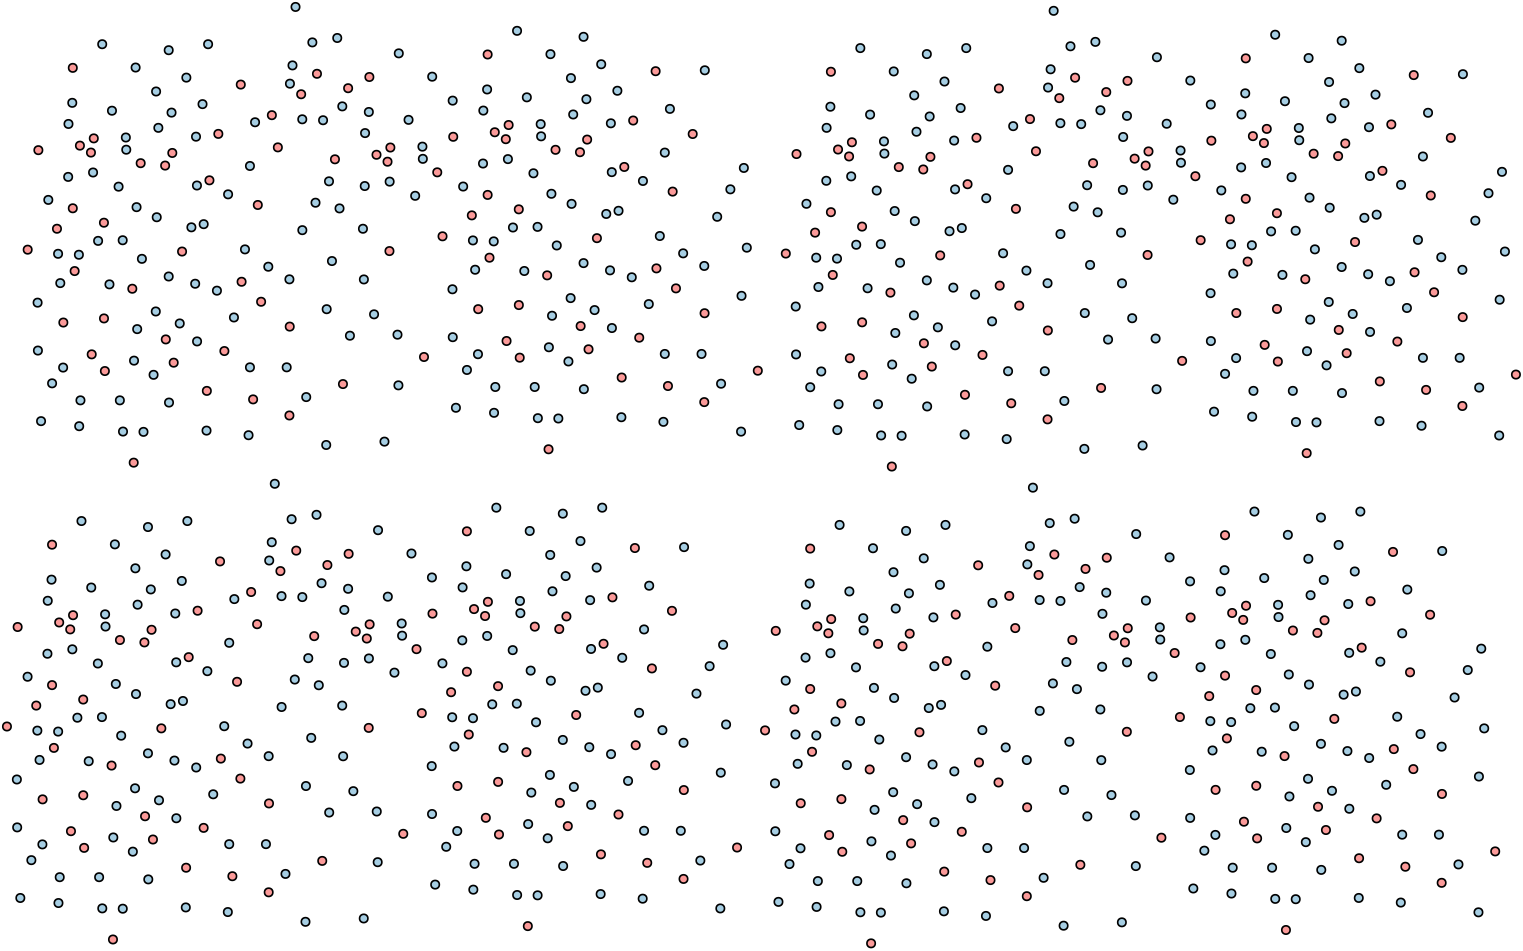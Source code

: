 <?xml version="1.0"?>
<!DOCTYPE ipe SYSTEM "ipe.dtd">
<ipe version="70218" creator="Ipe 7.2.28">
<info created="D:20241203170642" modified="D:20241203180224"/>
<ipestyle name="bettinacolors">
<color name="Bettina blue" value="0 0.4 0.796"/>
<color name="Bettina green" value="0.282 0.557 0"/>
<color name="Bettina red" value="0.836 0 0"/>
<color name="Bettina yellow" value="1 0.604 0"/>
</ipestyle>
<ipestyle name="tuecolors">
<color name="TUe aqua" value="0 0.675 0.51"/>
<color name="TUe blue" value="0 0.4 0.8"/>
<color name="TUe cyan" value="0 0.635 0.871"/>
<color name="TUe darkblue" value="0.063 0.063 0.451"/>
<color name="TUe darkpink" value="0.839 0 0.482"/>
<color name="TUe darkred" value="0.839 0 0.29"/>
<color name="TUe green" value="0.518 0.824 0"/>
<color name="TUe lime" value="0.808 0.875 0"/>
<color name="TUe marine" value="0 0.573 0.71"/>
<color name="TUe orange" value="1 0.604 0"/>
<color name="TUe purple" value="0.678 0.125 0.678"/>
<color name="TUe red" value="0.967 0.192 0.192"/>
<color name="TUe yellow" value="1 0.867 0"/>
</ipestyle>
<ipestyle name="extendedcolors">
<color name="CART 1" value="0.145 0.737 0.612"/>
<color name="CART 10" value="0.996 0.965 0.608"/>
<color name="CART 11" value="0.996 0.859 0.706"/>
<color name="CART 12" value="0.98 0.714 0.58"/>
<color name="CART 13" value="1 0.8 0.302"/>
<color name="CART 2" value="0.533 0.78 0.396"/>
<color name="CART 3" value="0.561 0.737 0.757"/>
<color name="CART 4" value="0.604 0.839 0.741"/>
<color name="CART 5" value="0.706 0.592 0.506"/>
<color name="CART 6" value="0.733 0.718 0.349"/>
<color name="CART 7" value="0.831 0.878 0.353"/>
<color name="CART 8" value="0.835 0.725 0.541"/>
<color name="CART 9" value="0.867 0.529 0.475"/>
<color name="CB brown" value="0.694 0.349 0.157"/>
<color name="CB dark blue" value="0.121 0.47 0.705"/>
<color name="CB dark green" value="0.2 0.627 0.172"/>
<color name="CB dark orange" value="1 0.498 0"/>
<color name="CB dark purple" value="0.415 0.239 0.603"/>
<color name="CB dark red" value="0.89 0.102 0.109"/>
<color name="CB light blue" value="0.651 0.807 0.89"/>
<color name="CB light green" value="0.698 0.874 0.541"/>
<color name="CB light orange" value="0.992 0.749 0.435"/>
<color name="CB light purple" value="0.792 0.698 0.839"/>
<color name="CB light red" value="0.984 0.603 0.6"/>
<color name="CB yellow" value="1 1 0.6"/>
<color name="Gray 0.0" value="0"/>
<color name="Gray 0.1" value="0.1"/>
<color name="Gray 0.2" value="0.2"/>
<color name="Gray 0.3" value="0.3"/>
<color name="Gray 0.4" value="0.4"/>
<color name="Gray 0.5" value="0.5"/>
<color name="Gray 0.6" value="0.6"/>
<color name="Gray 0.7" value="0.7"/>
<color name="Gray 0.8" value="0.8"/>
<color name="Gray 0.9" value="0.9"/>
<color name="Gray 1.0" value="1"/>
<dashstyle name="W dashed fat" value="[3 5.1] 0"/>
<dashstyle name="W dashed heavier" value="[2 3] 0"/>
<dashstyle name="W dashed normal" value="[1 1.7] 0"/>
<dashstyle name="W dashed ultrafat" value="[5 8.5] 0"/>
<dashstyle name="W dot fat" value="[0.01 2.4] 0"/>
<dashstyle name="W dot heavier" value="[0.01 1.6] 0"/>
<dashstyle name="W dot normal" value="[0.01 0.8] 0"/>
<dashstyle name="W dot ultrafat" value="[0.01 4] 0"/>
</ipestyle>
<ipestyle name="pptcolors">
<color name="PPT blue" value="0 0.459 0.965"/>
<color name="PPT gray" value="0.647"/>
<color name="PPT green" value="0 0.69 0.314"/>
<color name="PPT purple" value="0.439 0.188 0.627"/>
<color name="PPT red" value="0.753 0 0"/>
<color name="PPT yellow" value="1 0.753 0"/>
</ipestyle>
<ipestyle name="arrows">
<symbol name="arrow/circle(spx)" transformations="translations">
<path stroke="sym-stroke" pen="sym-pen">
0.5 0 0 0.5 0 0 e
</path>
</symbol>
<symbol name="arrow/disk(spx)" transformations="translations">
<group>
<path fill="sym-stroke">
0.5 0 0 0.5 0 0 e
</path>
<path stroke="sym-stroke" pen="sym-pen">
0.5 0 0 0.5 0 0 e
</path>
</group>
</symbol>
<symbol name="arrow/fdisk(spx)" transformations="translations">
<group>
<path fill="white">
0.5 0 0 0.5 0 0 e
</path>
<path stroke="sym-stroke" pen="sym-pen">
0.5 0 0 0.5 0 0 e
</path>
</group>
</symbol>
<symbol name="arrow/box(spx)" transformations="translations">
<path stroke="sym-stroke" pen="sym-pen">
-0.5 -0.5 m
0.5 -0.5 l
0.5 0.5 l
-0.5 0.5 l
h
</path>
</symbol>
<symbol name="arrow/square(spx)" transformations="translations">
<path fill="sym-stroke">
-0.5 -0.5 m
0.5 -0.5 l
0.5 0.5 l
-0.5 0.5 l
h
</path>
</symbol>
<symbol name="arrow/fsquare(spx)" transformations="translations">
<group>
<path fill="white">
-0.5 -0.5 m
0.5 -0.5 l
0.5 0.5 l
-0.5 0.5 l
h
</path>
<path stroke="sym-stroke" pen="sym-pen">
-0.5 -0.5 m
0.5 -0.5 l
0.5 0.5 l
-0.5 0.5 l
h
</path>
</group>
</symbol>
<symbol name="arrow/cross(spx)" transformations="translations">
<group>
<path stroke="sym-stroke" pen="sym-pen">
-0.5 -0.5 m
0.5 0.5 l
h
</path>
<path stroke="sym-stroke" pen="sym-pen">
-0.5 0.5 m
0.5 -0.5 l
h
</path>
</group>
</symbol>
<symbol name="arrow/whiskers(spx)" transformations="translations">
<path stroke="sym-stroke" pen="sym-pen">
0 -0.5 m
0 0.5 l
h
</path>
</symbol>
</ipestyle>
<ipestyle name="grids">
<anglesize name="10 deg" value="10"/>
<anglesize name="22.5 deg" value="22.5"/>
<anglesize name="30 deg" value="30"/>
<anglesize name="45 deg" value="45"/>
<anglesize name="5 deg" value="5"/>
<anglesize name="60 deg" value="60"/>
<anglesize name="90 deg" value="90"/>
<gridsize name="1 pt" value="1"/>
<gridsize name="10 pts (~3.5 mm)" value="10"/>
<gridsize name="14 pts (~5 mm)" value="14"/>
<gridsize name="16 pts (~6 mm)" value="16"/>
<gridsize name="2 pts" value="2"/>
<gridsize name="20 pts (~7 mm)" value="20"/>
<gridsize name="28 pts (~10 mm)" value="28"/>
<gridsize name="3 pt" value="3"/>
<gridsize name="32 pts (~12 mm)" value="32"/>
<gridsize name="4 pts" value="4"/>
<gridsize name="56 pts (~20 mm)" value="56"/>
<gridsize name="8 pts (~3 mm)" value="8"/>
</ipestyle>
<ipestyle name="sizes">
<arrowsize name="large" value="10"/>
<arrowsize name="small" value="5"/>
<arrowsize name="tiny" value="3"/>
<pen name="1" value="1"/>
<pen name="10" value="10"/>
<pen name="2" value="2"/>
<pen name="3" value="3"/>
<pen name="4" value="4"/>
<pen name="5" value="5"/>
<pen name="6" value="6"/>
<pen name="7" value="7"/>
<pen name="8" value="8"/>
<pen name="9" value="9"/>
<pen name="fat" value="1.2"/>
<pen name="heavier" value="0.8"/>
<pen name="ultrafat" value="2"/>
<symbolsize name="1" value="1"/>
<symbolsize name="10" value="10"/>
<symbolsize name="2" value="2"/>
<symbolsize name="3" value="3"/>
<symbolsize name="4" value="4"/>
<symbolsize name="5" value="5"/>
<symbolsize name="6" value="6"/>
<symbolsize name="7" value="7"/>
<symbolsize name="8" value="8"/>
<symbolsize name="9" value="9"/>
<symbolsize name="large" value="5"/>
<symbolsize name="small" value="2"/>
<symbolsize name="tiny" value="1.1"/>
</ipestyle>
<ipestyle name="text">
<textsize name="Huge" value="\Huge"/>
<textsize name="LARGE" value="\LARGE"/>
<textsize name="Large" value="\Large"/>
<textsize name="footnote" value="\footnotesize"/>
<textsize name="huge" value="\huge"/>
<textsize name="large" value="\large"/>
<textsize name="small" value="\small"/>
<textsize name="tiny" value="\tiny"/>
<textstyle name="center" begin="\begin{center}" end="\end{center}"/>
<textstyle name="item" begin="\begin{itemize}\item{}" end="\end{itemize}"/>
<textstyle name="itemize" begin="\begin{itemize}" end="\end{itemize}"/>
</ipestyle>
<ipestyle name="transparency">
<opacity name="1%" value="0.01"/>
<opacity name="10%" value="0.1"/>
<opacity name="20%" value="0.2"/>
<opacity name="30%" value="0.3"/>
<opacity name="40%" value="0.4"/>
<opacity name="50%" value="0.5"/>
<opacity name="60%" value="0.6"/>
<opacity name="70%" value="0.7"/>
<opacity name="80%" value="0.8"/>
<opacity name="90%" value="0.9"/>
</ipestyle>
<ipestyle name="trimmed">
<symbol name="arrow/arc(spx)">
<path stroke="sym-stroke" fill="sym-stroke" pen="sym-pen">
0 0 m
-1 0.333 l
-1 -0.333 l
h
</path>
</symbol>
<symbol name="arrow/farc(spx)">
<path stroke="sym-stroke" fill="white" pen="sym-pen">
0 0 m
-1 0.333 l
-1 -0.333 l
h
</path>
</symbol>
<symbol name="arrow/ptarc(spx)">
<path stroke="sym-stroke" fill="sym-stroke" pen="sym-pen">
0 0 m
-1 0.333 l
-0.8 0 l
-1 -0.333 l
h
</path>
</symbol>
<symbol name="arrow/fptarc(spx)">
<path stroke="sym-stroke" fill="white" pen="sym-pen">
0 0 m
-1 0.333 l
-0.8 0 l
-1 -0.333 l
h
</path>
</symbol>
<symbol name="mark/circle(sx)" transformations="translations">
<path fill="sym-stroke">
0.6 0 0 0.6 0 0 e
0.4 0 0 0.4 0 0 e
</path>
</symbol>
<symbol name="mark/disk(sx)" transformations="translations">
<path fill="sym-stroke">
0.6 0 0 0.6 0 0 e
</path>
</symbol>
<symbol name="mark/fdisk(sfx)" transformations="translations">
<group>
<path fill="sym-fill">
0.5 0 0 0.5 0 0 e
</path>
<path fill="sym-stroke" fillrule="eofill">
0.6 0 0 0.6 0 0 e
0.4 0 0 0.4 0 0 e
</path>
</group>
</symbol>
<symbol name="mark/box(sx)" transformations="translations">
<path fill="sym-stroke" fillrule="eofill">
-0.6 -0.6 m
0.6 -0.6 l
0.6 0.6 l
-0.6 0.6 l
h
-0.4 -0.4 m
0.4 -0.4 l
0.4 0.4 l
-0.4 0.4 l
h
</path>
</symbol>
<symbol name="mark/square(sx)" transformations="translations">
<path fill="sym-stroke">
-0.6 -0.6 m
0.6 -0.6 l
0.6 0.6 l
-0.6 0.6 l
h
</path>
</symbol>
<symbol name="mark/fsquare(sfx)" transformations="translations">
<group>
<path fill="sym-fill">
-0.5 -0.5 m
0.5 -0.5 l
0.5 0.5 l
-0.5 0.5 l
h
</path>
<path fill="sym-stroke" fillrule="eofill">
-0.6 -0.6 m
0.6 -0.6 l
0.6 0.6 l
-0.6 0.6 l
h
-0.4 -0.4 m
0.4 -0.4 l
0.4 0.4 l
-0.4 0.4 l
h
</path>
</group>
</symbol>
<symbol name="mark/cross(sx)" transformations="translations">
<group>
<path fill="sym-stroke">
-0.43 -0.57 m
0.57 0.43 l
0.43 0.57 l
-0.57 -0.43 l
h
</path>
<path fill="sym-stroke">
-0.43 0.57 m
0.57 -0.43 l
0.43 -0.57 l
-0.57 0.43 l
h
</path>
</group>
</symbol>
<symbol name="arrow/fnormal(spx)">
<path stroke="sym-stroke" fill="white" pen="sym-pen">
0 0 m
-1 0.333 l
-1 -0.333 l
h
</path>
</symbol>
<symbol name="arrow/pointed(spx)">
<path stroke="sym-stroke" fill="sym-stroke" pen="sym-pen">
0 0 m
-1 0.333 l
-0.8 0 l
-1 -0.333 l
h
</path>
</symbol>
<symbol name="arrow/fpointed(spx)">
<path stroke="sym-stroke" fill="white" pen="sym-pen">
0 0 m
-1 0.333 l
-0.8 0 l
-1 -0.333 l
h
</path>
</symbol>
<symbol name="arrow/linear(spx)">
<path stroke="sym-stroke" pen="sym-pen">
-1 0.333 m
0 0 l
-1 -0.333 l
</path>
</symbol>
<symbol name="arrow/fdouble(spx)">
<path stroke="sym-stroke" fill="white" pen="sym-pen">
0 0 m
-1 0.333 l
-1 -0.333 l
h
-1 0 m
-2 0.333 l
-2 -0.333 l
h
</path>
</symbol>
<symbol name="arrow/double(spx)">
<path stroke="sym-stroke" fill="sym-stroke" pen="sym-pen">
0 0 m
-1 0.333 l
-1 -0.333 l
h
-1 0 m
-2 0.333 l
-2 -0.333 l
h
</path>
</symbol>
<tiling name="falling" angle="-60" step="4" width="1"/>
<tiling name="rising" angle="30" step="4" width="1"/>
</ipestyle>
<ipestyle name="personal">
<symbol name="mark/triangle(sx)" transformations="translations">
<path fill="sym-stroke">
-0.7 -0.4 m
0.7 -0.4 l
0 0.8124 l
h
</path>
</symbol>
<color name="GC beige" value="0.996 0.921 0.776"/>
<color name="GC orange" value="0.976 0.639 0.055"/>
<layout paper="600 600" origin="0 0" frame="600 600"/>
</ipestyle>
<page>
<layer name="alpha"/>
<view layers="alpha" active="alpha"/>
<use layer="alpha" matrix="0 0.747046 -0.747046 0 416.076 323.814" name="mark/fdisk(sfx)" pos="63.0156 470.329" size="normal" stroke="black" fill="CB light red"/>
<use matrix="0 0.747046 -0.747046 0 416.076 323.814" name="mark/fdisk(sfx)" pos="47.6758 456.66" size="normal" stroke="black" fill="CB light red"/>
<use matrix="0 0.747046 -0.747046 0 418.118 325.97" name="mark/fdisk(sfx)" pos="62.1043 453.471" size="normal" stroke="black" fill="CB light red"/>
<use matrix="0 0.747046 -0.747046 0 416.076 323.814" name="mark/fdisk(sfx)" pos="138.651 421.273" size="normal" stroke="black" fill="CB light red"/>
<use matrix="0 0.747046 -0.747046 0 416.076 323.814" name="mark/fdisk(sfx)" pos="119.666 376.62" size="normal" stroke="black" fill="CB light red"/>
<use matrix="0 0.747046 -0.747046 0 416.076 323.814" name="mark/fdisk(sfx)" pos="177.684 384.822" size="normal" stroke="black" fill="CB light red"/>
<use matrix="0 0.747046 -0.747046 0 416.076 323.814" name="mark/fdisk(sfx)" pos="37.8156 426.844" size="normal" stroke="black" fill="CB light blue"/>
<use matrix="0 0.747046 -0.747046 0 416.076 323.814" name="mark/fdisk(sfx)" pos="59.838 434.742" size="normal" stroke="black" fill="CB light blue"/>
<use matrix="0 0.747046 -0.747046 0 416.076 323.814" name="mark/fdisk(sfx)" pos="68.3432 425.781" size="normal" stroke="black" fill="CB light blue"/>
<use matrix="0 0.747046 -0.747046 0 416.076 323.814" name="mark/fdisk(sfx)" pos="62.5718 414.238" size="normal" stroke="black" fill="CB light blue"/>
<use matrix="0 0.747046 -0.747046 0 416.076 323.814" name="mark/fdisk(sfx)" pos="53.9147 405.885" size="normal" stroke="black" fill="CB light blue"/>
<use matrix="0 0.747046 -0.747046 0 416.076 323.814" name="mark/fdisk(sfx)" pos="65.4575 388.115" size="normal" stroke="black" fill="CB light blue"/>
<use matrix="0 0.747046 -0.747046 0 416.076 323.814" name="mark/fdisk(sfx)" pos="78.3672 396.316" size="normal" stroke="black" fill="CB light blue"/>
<use matrix="0 0.747046 -0.747046 0 416.076 323.814" name="mark/fdisk(sfx)" pos="81.7085 406.796" size="normal" stroke="black" fill="CB light blue"/>
<use matrix="0 0.747046 -0.747046 0 416.076 323.814" name="mark/fdisk(sfx)" pos="85.2017 419.554" size="normal" stroke="black" fill="CB light blue"/>
<use matrix="0 0.747046 -0.747046 0 416.076 323.814" name="mark/fdisk(sfx)" pos="93.7069 432.464" size="normal" stroke="black" fill="CB light blue"/>
<use matrix="0 0.747046 -0.747046 0 416.076 323.814" name="mark/fdisk(sfx)" pos="102.668 441.728" size="normal" stroke="black" fill="CB light blue"/>
<use matrix="0 0.747046 -0.747046 0 416.076 323.814" name="mark/fdisk(sfx)" pos="102.364 453.575" size="normal" stroke="black" fill="CB light blue"/>
<use matrix="0 0.747046 -0.747046 0 416.076 323.814" name="mark/fdisk(sfx)" pos="95.6813 462.839" size="normal" stroke="black" fill="CB light blue"/>
<use matrix="0 0.747046 -0.747046 0 416.076 323.814" name="mark/fdisk(sfx)" pos="96.137 472.863" size="normal" stroke="black" fill="CB light blue"/>
<use matrix="0 0.747046 -0.747046 0 416.076 323.814" name="mark/fdisk(sfx)" pos="122.108 477.571" size="normal" stroke="black" fill="CB light blue"/>
<use matrix="0 0.747046 -0.747046 0 416.076 323.814" name="mark/fdisk(sfx)" pos="133.195 468.003" size="normal" stroke="black" fill="CB light blue"/>
<use matrix="0 0.747046 -0.747046 0 416.076 323.814" name="mark/fdisk(sfx)" pos="135.322 456.005" size="normal" stroke="black" fill="CB light blue"/>
<use matrix="0 0.747046 -0.747046 0 416.076 323.814" name="mark/fdisk(sfx)" pos="128.487 443.703" size="normal" stroke="black" fill="CB light blue"/>
<use matrix="0 0.747046 -0.747046 0 416.076 323.814" name="mark/fdisk(sfx)" pos="118.615 435.045" size="normal" stroke="black" fill="CB light blue"/>
<use matrix="0 0.747046 -0.747046 0 416.076 323.814" name="mark/fdisk(sfx)" pos="113.755 425.325" size="normal" stroke="black" fill="CB light blue"/>
<use matrix="0 0.747046 -0.747046 0 416.076 323.814" name="mark/fdisk(sfx)" pos="108.895 408.619" size="normal" stroke="black" fill="CB light blue"/>
<use matrix="0 0.747046 -0.747046 0 416.076 323.814" name="mark/fdisk(sfx)" pos="110.414 402.695" size="normal" stroke="black" fill="CB light blue"/>
<use matrix="0 0.747046 -0.747046 0 416.076 323.814" name="mark/fdisk(sfx)" pos="98.2633 382.799" size="normal" stroke="black" fill="CB light blue"/>
<use matrix="0 0.747046 -0.747046 0 416.076 323.814" name="mark/fdisk(sfx)" pos="152.18 440.209" size="normal" stroke="black" fill="CB light blue"/>
<use matrix="0 0.747046 -0.747046 0 416.076 323.814" name="mark/fdisk(sfx)" pos="165.09 446.892" size="normal" stroke="black" fill="CB light blue"/>
<use matrix="0 0.747046 -0.747046 0 416.076 323.814" name="mark/fdisk(sfx)" pos="185.897 435.501" size="normal" stroke="black" fill="CB light blue"/>
<use matrix="0 0.747046 -0.747046 0 416.076 323.814" name="mark/fdisk(sfx)" pos="194.251 419.554" size="normal" stroke="black" fill="CB light blue"/>
<use matrix="0 0.747046 -0.747046 0 416.076 323.814" name="mark/fdisk(sfx)" pos="197.136 451.6" size="normal" stroke="black" fill="CB light blue"/>
<use matrix="0 0.747046 -0.747046 0 416.076 323.814" name="mark/fdisk(sfx)" pos="168.887 466.029" size="normal" stroke="black" fill="CB light blue"/>
<use matrix="0 0.747046 -0.747046 0 416.076 323.814" name="mark/fdisk(sfx)" pos="158.711 467.851" size="normal" stroke="black" fill="CB light blue"/>
<use matrix="0 0.747046 -0.747046 0 416.076 323.814" name="mark/fdisk(sfx)" pos="49.5103 482.583" size="normal" stroke="black" fill="CB light blue"/>
<use matrix="0 0.747046 -0.747046 0 416.076 323.814" name="mark/fdisk(sfx)" pos="33.7149 475.749" size="normal" stroke="black" fill="CB light blue"/>
<use matrix="0 0.747046 -0.747046 0 416.076 323.814" name="mark/fdisk(sfx)" pos="25.5134 462.08" size="normal" stroke="black" fill="CB light blue"/>
<use matrix="0 0.747046 -0.747046 0 416.076 323.814" name="mark/fdisk(sfx)" pos="25.5134 443.095" size="normal" stroke="black" fill="CB light blue"/>
<use matrix="0 0.747046 -0.747046 0 416.076 323.814" name="mark/fdisk(sfx)" pos="164.179 418.187" size="normal" stroke="black" fill="CB light blue"/>
<use matrix="0 0.747046 -0.747046 0 416.076 323.814" name="mark/fdisk(sfx)" pos="174.354 425.629" size="normal" stroke="black" fill="CB light blue"/>
<use matrix="0 0.747046 -0.747046 0 416.076 323.814" name="mark/fdisk(sfx)" pos="181.037 411.049" size="normal" stroke="black" fill="CB light blue"/>
<use matrix="0 0.747046 -0.747046 0 416.076 323.814" name="mark/fdisk(sfx)" pos="82.0123 471.8" size="normal" stroke="black" fill="CB light blue"/>
<use matrix="0 0.747046 -0.747046 0 416.076 323.814" name="mark/fdisk(sfx)" pos="81.4048 448.107" size="normal" stroke="black" fill="CB light blue"/>
<use matrix="0 0.747046 -0.747046 0 416.076 323.814" name="mark/fdisk(sfx)" pos="72.5958 482.735" size="normal" stroke="black" fill="CB light blue"/>
<use matrix="0 0.747046 -0.747046 0 416.076 323.814" name="mark/fdisk(sfx)" pos="30.0698 401.177" size="normal" stroke="black" fill="CB light red"/>
<use matrix="0 0.747046 -0.747046 0 416.076 323.814" name="mark/fdisk(sfx)" pos="18.2233 361.384" size="normal" stroke="black" fill="CB light red"/>
<use matrix="0 0.747046 -0.747046 0 416.076 323.814" name="mark/fdisk(sfx)" pos="61.053 361.232" size="normal" stroke="black" fill="CB light red"/>
<use matrix="0 0.747046 -0.747046 0 416.076 323.814" name="mark/fdisk(sfx)" pos="24.4503 419.402" size="normal" stroke="black" fill="CB light blue"/>
<use matrix="0 0.747046 -0.747046 0 416.076 323.814" name="mark/fdisk(sfx)" pos="10.9331 401.328" size="normal" stroke="black" fill="CB light blue"/>
<use matrix="0 0.747046 -0.747046 0 416.076 323.814" name="mark/fdisk(sfx)" pos="10.3256 431.704" size="normal" stroke="black" fill="CB light blue"/>
<use matrix="0 0.747046 -0.747046 0 416.076 323.814" name="mark/fdisk(sfx)" pos="10.4775 441.576" size="normal" stroke="black" fill="CB light blue"/>
<use matrix="0 0.747046 -0.747046 0 416.076 323.814" name="mark/fdisk(sfx)" pos="44.6501 436.26" size="normal" stroke="black" fill="CB light blue"/>
<use matrix="0 0.747046 -0.747046 0 416.076 323.814" name="mark/fdisk(sfx)" pos="41.3088 470.433" size="normal" stroke="black" fill="CB light blue"/>
<use matrix="0 0.747046 -0.747046 0 416.076 323.814" name="mark/fdisk(sfx)" pos="13.0594 462.687" size="normal" stroke="black" fill="CB light blue"/>
<use matrix="0 0.747046 -0.747046 0 416.076 323.814" name="mark/fdisk(sfx)" pos="15.4895 481.065" size="normal" stroke="black" fill="CB light blue"/>
<use matrix="0 0.747046 -0.747046 0 416.076 323.814" name="mark/fdisk(sfx)" pos="197.136 400.569" size="normal" stroke="black" fill="CB light blue"/>
<use matrix="0 0.747046 -0.747046 0 416.076 323.814" name="mark/fdisk(sfx)" pos="89.9099 371.56" size="normal" stroke="black" fill="CB light blue"/>
<use matrix="0 0.747046 -0.747046 0 416.076 323.814" name="mark/fdisk(sfx)" pos="83.8348 361.384" size="normal" stroke="black" fill="CB light blue"/>
<use matrix="0 0.747046 -0.747046 0 416.076 323.814" name="mark/fdisk(sfx)" pos="107.528 355.157" size="normal" stroke="black" fill="CB light blue"/>
<use matrix="0 0.747046 -0.747046 0 416.076 323.814" name="mark/fdisk(sfx)" pos="92.6438 340.881" size="normal" stroke="black" fill="CB light blue"/>
<use matrix="0 0.747046 -0.747046 0 416.076 323.814" name="mark/fdisk(sfx)" pos="118.007 337.236" size="normal" stroke="black" fill="CB light blue"/>
<use matrix="0 0.747046 -0.747046 0 416.076 323.814" name="mark/fdisk(sfx)" pos="144.921 457.024" size="normal" stroke="black" fill="CB light red"/>
<use matrix="0 0.747046 -0.747046 0 416.076 323.814" name="mark/fdisk(sfx)" pos="148.262 462.339" size="normal" stroke="black" fill="CB light red"/>
<use matrix="0 0.747046 -0.747046 0 416.076 323.814" name="mark/fdisk(sfx)" pos="151.755 455.657" size="normal" stroke="black" fill="CB light red"/>
<use matrix="0 0.747046 -0.747046 0 398.666 332.687" name="mark/fdisk(sfx)" pos="119.666 376.62" size="normal" stroke="black" fill="CB light red"/>
<use matrix="0 0.747046 -0.747046 0 411.838 302.342" name="mark/fdisk(sfx)" pos="54.7219 373.206" size="normal" stroke="black" fill="CB light red"/>
<use matrix="0 0.747046 -0.747046 0 411.838 302.342" name="mark/fdisk(sfx)" pos="78.0156 387.052" size="normal" stroke="black" fill="CB light red"/>
<use matrix="0 0.747046 -0.747046 0 411.838 302.342" name="mark/fdisk(sfx)" pos="62.1055 329.91" size="normal" stroke="black" fill="CB light red"/>
<use matrix="0 0.747046 -0.747046 0 411.838 302.342" name="mark/fdisk(sfx)" pos="126.194 307.502" size="normal" stroke="black" fill="CB light red"/>
<use matrix="0 0.747046 -0.747046 0 411.838 302.342" name="mark/fdisk(sfx)" pos="176.165 361.283" size="normal" stroke="black" fill="CB light red"/>
<use matrix="0 0.747046 -0.747046 0 411.838 302.342" name="mark/fdisk(sfx)" pos="182.664 389.966" size="normal" stroke="black" fill="CB light red"/>
<use matrix="0 0.747046 -0.747046 0 411.838 302.342" name="mark/fdisk(sfx)" pos="173.476 412.15" size="normal" stroke="black" fill="CB light red"/>
<use matrix="0 0.747046 -0.747046 0 411.838 302.342" name="mark/fdisk(sfx)" pos="214.484 460.104" size="normal" stroke="black" fill="CB light red"/>
<use matrix="0 0.747046 -0.747046 0 411.838 302.342" name="mark/fdisk(sfx)" pos="174.821 476.687" size="normal" stroke="black" fill="CB light red"/>
<use matrix="0 0.747046 -0.747046 0 411.838 302.342" name="mark/fdisk(sfx)" pos="126.866 481.841" size="normal" stroke="black" fill="CB light red"/>
<use matrix="0 0.747046 -0.747046 0 411.838 302.342" name="mark/fdisk(sfx)" pos="146.81 460.104" size="normal" stroke="black" fill="CB light red"/>
<use matrix="0 0.747046 -0.747046 0 411.838 302.342" name="mark/fdisk(sfx)" pos="136.95 467.723" size="normal" stroke="black" fill="CB light red"/>
<use matrix="0 0.747046 -0.747046 0 411.838 302.342" name="mark/fdisk(sfx)" pos="139.863 445.091" size="normal" stroke="black" fill="CB light red"/>
<use matrix="0 0.747046 -0.747046 0 411.838 302.342" name="mark/fdisk(sfx)" pos="108.043 431.421" size="normal" stroke="black" fill="CB light red"/>
<use matrix="0 0.747046 -0.747046 0 411.838 302.342" name="mark/fdisk(sfx)" pos="116.558 459.208" size="normal" stroke="black" fill="CB light red"/>
<use matrix="0 0.747046 -0.747046 0 411.838 302.342" name="mark/fdisk(sfx)" pos="125.97 407.444" size="normal" stroke="black" fill="CB light red"/>
<use matrix="0 0.747046 -0.747046 0 411.838 302.342" name="mark/fdisk(sfx)" pos="111.404 378.761" size="normal" stroke="black" fill="CB light red"/>
<use matrix="0 0.747046 -0.747046 0 411.838 302.342" name="mark/fdisk(sfx)" pos="101.769 369.35" size="normal" stroke="black" fill="CB light red"/>
<use matrix="0 0.747046 -0.747046 0 411.838 302.342" name="mark/fdisk(sfx)" pos="24.235 430.749" size="normal" stroke="black" fill="CB light red"/>
<use matrix="0 0.747046 -0.747046 0 411.838 302.342" name="mark/fdisk(sfx)" pos="68.3799 444.642" size="normal" stroke="black" fill="CB light red"/>
<use matrix="0 0.747046 -0.747046 0 411.838 302.342" name="mark/fdisk(sfx)" pos="83.6177 415.287" size="normal" stroke="black" fill="CB light red"/>
<use matrix="0 0.747046 -0.747046 0 411.838 302.342" name="mark/fdisk(sfx)" pos="168.546 427.388" size="normal" stroke="black" fill="CB light red"/>
<use matrix="0 0.747046 -0.747046 0 411.838 302.342" name="mark/fdisk(sfx)" pos="72.4134 411.478" size="normal" stroke="black" fill="CB light red"/>
<use matrix="0 0.747046 -0.747046 0 411.838 302.342" name="mark/fdisk(sfx)" pos="70.1726 357.025" size="normal" stroke="black" fill="CB light blue"/>
<use matrix="0 0.747046 -0.747046 0 411.838 302.342" name="mark/fdisk(sfx)" pos="70.1726 374.728" size="normal" stroke="black" fill="CB light blue"/>
<use matrix="0 0.747046 -0.747046 0 411.838 302.342" name="mark/fdisk(sfx)" pos="37.456 375.4" size="normal" stroke="black" fill="CB light blue"/>
<use matrix="0 0.747046 -0.747046 0 411.838 302.342" name="mark/fdisk(sfx)" pos="32.7502 337.978" size="normal" stroke="black" fill="CB light blue"/>
<use matrix="0 0.747046 -0.747046 0 411.838 302.342" name="mark/fdisk(sfx)" pos="55.8311 347.613" size="normal" stroke="black" fill="CB light blue"/>
<use matrix="0 0.747046 -0.747046 0 411.838 302.342" name="mark/fdisk(sfx)" pos="85.4104 326.549" size="normal" stroke="black" fill="CB light blue"/>
<use matrix="0 0.747046 -0.747046 0 411.838 302.342" name="mark/fdisk(sfx)" pos="98.1833 337.753" size="normal" stroke="black" fill="CB light blue"/>
<use matrix="0 0.747046 -0.747046 0 411.838 302.342" name="mark/fdisk(sfx)" pos="112.525 319.827" size="normal" stroke="black" fill="CB light blue"/>
<use matrix="0 0.747046 -0.747046 0 411.838 302.342" name="mark/fdisk(sfx)" pos="136.95 320.275" size="normal" stroke="black" fill="CB light blue"/>
<use matrix="0 0.747046 -0.747046 0 411.838 302.342" name="mark/fdisk(sfx)" pos="149.499 343.132" size="normal" stroke="black" fill="CB light blue"/>
<use matrix="0 0.747046 -0.747046 0 411.838 302.342" name="mark/fdisk(sfx)" pos="167.202 374.728" size="normal" stroke="black" fill="CB light blue"/>
<use matrix="0 0.747046 -0.747046 0 411.838 302.342" name="mark/fdisk(sfx)" pos="153.532 385.26" size="normal" stroke="black" fill="CB light blue"/>
<use matrix="0 0.747046 -0.747046 0 411.838 302.342" name="mark/fdisk(sfx)" pos="157.79 400.273" size="normal" stroke="black" fill="CB light blue"/>
<use matrix="0 0.747046 -0.747046 0 411.838 302.342" name="mark/fdisk(sfx)" pos="181.319 400.722" size="normal" stroke="black" fill="CB light blue"/>
<use matrix="0 0.747046 -0.747046 0 411.838 302.342" name="mark/fdisk(sfx)" pos="197.005 397.584" size="normal" stroke="black" fill="CB light blue"/>
<use matrix="0 0.747046 -0.747046 0 411.838 302.342" name="mark/fdisk(sfx)" pos="185.577 418.873" size="normal" stroke="black" fill="CB light blue"/>
<use matrix="0 0.747046 -0.747046 0 411.838 302.342" name="mark/fdisk(sfx)" pos="175.045 434.335" size="normal" stroke="black" fill="CB light blue"/>
<use matrix="0 0.747046 -0.747046 0 411.838 302.342" name="mark/fdisk(sfx)" pos="206.865 355.456" size="normal" stroke="black" fill="CB light blue"/>
<use matrix="0 0.747046 -0.747046 0 411.838 302.342" name="mark/fdisk(sfx)" pos="188.266 372.263" size="normal" stroke="black" fill="CB light blue"/>
<use matrix="0 0.747046 -0.747046 0 411.838 302.342" name="mark/fdisk(sfx)" pos="159.807 336.633" size="normal" stroke="black" fill="CB light blue"/>
<use matrix="0 0.747046 -0.747046 0 411.838 302.342" name="mark/fdisk(sfx)" pos="243.839 352.767" size="normal" stroke="black" fill="CB light blue"/>
<use matrix="0 0.747046 -0.747046 0 565.423 328.629" name="mark/fdisk(sfx)" pos="63.0156 470.329" size="normal" stroke="black" fill="CB light red"/>
<use matrix="0 0.747046 -0.747046 0 565.423 328.629" name="mark/fdisk(sfx)" pos="47.6758 456.66" size="normal" stroke="black" fill="CB light red"/>
<use matrix="0 0.747046 -0.747046 0 567.465 330.785" name="mark/fdisk(sfx)" pos="62.1043 453.471" size="normal" stroke="black" fill="CB light red"/>
<use matrix="0 0.747046 -0.747046 0 565.423 328.629" name="mark/fdisk(sfx)" pos="138.651 421.273" size="normal" stroke="black" fill="CB light red"/>
<use matrix="0 0.747046 -0.747046 0 565.423 328.629" name="mark/fdisk(sfx)" pos="119.666 376.62" size="normal" stroke="black" fill="CB light red"/>
<use matrix="0 0.747046 -0.747046 0 565.423 328.629" name="mark/fdisk(sfx)" pos="177.684 384.822" size="normal" stroke="black" fill="CB light red"/>
<use matrix="0 0.747046 -0.747046 0 565.423 328.629" name="mark/fdisk(sfx)" pos="37.8156 426.844" size="normal" stroke="black" fill="CB light blue"/>
<use matrix="0 0.747046 -0.747046 0 565.423 328.629" name="mark/fdisk(sfx)" pos="59.838 434.742" size="normal" stroke="black" fill="CB light blue"/>
<use matrix="0 0.747046 -0.747046 0 565.423 328.629" name="mark/fdisk(sfx)" pos="68.3432 425.781" size="normal" stroke="black" fill="CB light blue"/>
<use matrix="0 0.747046 -0.747046 0 565.423 328.629" name="mark/fdisk(sfx)" pos="62.5718 414.238" size="normal" stroke="black" fill="CB light blue"/>
<use matrix="0 0.747046 -0.747046 0 565.423 328.629" name="mark/fdisk(sfx)" pos="53.9147 405.885" size="normal" stroke="black" fill="CB light blue"/>
<use matrix="0 0.747046 -0.747046 0 565.423 328.629" name="mark/fdisk(sfx)" pos="65.4575 388.115" size="normal" stroke="black" fill="CB light blue"/>
<use matrix="0 0.747046 -0.747046 0 565.423 328.629" name="mark/fdisk(sfx)" pos="78.3672 396.316" size="normal" stroke="black" fill="CB light blue"/>
<use matrix="0 0.747046 -0.747046 0 565.423 328.629" name="mark/fdisk(sfx)" pos="81.7085 406.796" size="normal" stroke="black" fill="CB light blue"/>
<use matrix="0 0.747046 -0.747046 0 565.423 328.629" name="mark/fdisk(sfx)" pos="85.2017 419.554" size="normal" stroke="black" fill="CB light blue"/>
<use matrix="0 0.747046 -0.747046 0 565.423 328.629" name="mark/fdisk(sfx)" pos="93.7069 432.464" size="normal" stroke="black" fill="CB light blue"/>
<use matrix="0 0.747046 -0.747046 0 565.423 328.629" name="mark/fdisk(sfx)" pos="102.668 441.728" size="normal" stroke="black" fill="CB light blue"/>
<use matrix="0 0.747046 -0.747046 0 565.423 328.629" name="mark/fdisk(sfx)" pos="102.364 453.575" size="normal" stroke="black" fill="CB light blue"/>
<use matrix="0 0.747046 -0.747046 0 565.423 328.629" name="mark/fdisk(sfx)" pos="95.6813 462.839" size="normal" stroke="black" fill="CB light blue"/>
<use matrix="0 0.747046 -0.747046 0 565.423 328.629" name="mark/fdisk(sfx)" pos="96.137 472.863" size="normal" stroke="black" fill="CB light blue"/>
<use matrix="0 0.747046 -0.747046 0 565.423 328.629" name="mark/fdisk(sfx)" pos="122.108 477.571" size="normal" stroke="black" fill="CB light blue"/>
<use matrix="0 0.747046 -0.747046 0 565.423 328.629" name="mark/fdisk(sfx)" pos="133.195 468.003" size="normal" stroke="black" fill="CB light blue"/>
<use matrix="0 0.747046 -0.747046 0 565.423 328.629" name="mark/fdisk(sfx)" pos="135.322 456.005" size="normal" stroke="black" fill="CB light blue"/>
<use matrix="0 0.747046 -0.747046 0 565.423 328.629" name="mark/fdisk(sfx)" pos="128.487 443.703" size="normal" stroke="black" fill="CB light blue"/>
<use matrix="0 0.747046 -0.747046 0 565.423 328.629" name="mark/fdisk(sfx)" pos="118.615 435.045" size="normal" stroke="black" fill="CB light blue"/>
<use matrix="0 0.747046 -0.747046 0 565.423 328.629" name="mark/fdisk(sfx)" pos="113.755 425.325" size="normal" stroke="black" fill="CB light blue"/>
<use matrix="0 0.747046 -0.747046 0 565.423 328.629" name="mark/fdisk(sfx)" pos="108.895 408.619" size="normal" stroke="black" fill="CB light blue"/>
<use matrix="0 0.747046 -0.747046 0 565.423 328.629" name="mark/fdisk(sfx)" pos="110.414 402.695" size="normal" stroke="black" fill="CB light blue"/>
<use matrix="0 0.747046 -0.747046 0 565.423 328.629" name="mark/fdisk(sfx)" pos="98.2633 382.799" size="normal" stroke="black" fill="CB light blue"/>
<use matrix="0 0.747046 -0.747046 0 565.423 328.629" name="mark/fdisk(sfx)" pos="152.18 440.209" size="normal" stroke="black" fill="CB light blue"/>
<use matrix="0 0.747046 -0.747046 0 565.423 328.629" name="mark/fdisk(sfx)" pos="165.09 446.892" size="normal" stroke="black" fill="CB light blue"/>
<use matrix="0 0.747046 -0.747046 0 565.423 328.629" name="mark/fdisk(sfx)" pos="185.897 435.501" size="normal" stroke="black" fill="CB light blue"/>
<use matrix="0 0.747046 -0.747046 0 565.423 328.629" name="mark/fdisk(sfx)" pos="194.251 419.554" size="normal" stroke="black" fill="CB light blue"/>
<use matrix="0 0.747046 -0.747046 0 565.423 328.629" name="mark/fdisk(sfx)" pos="197.136 451.6" size="normal" stroke="black" fill="CB light blue"/>
<use matrix="0 0.747046 -0.747046 0 565.423 328.629" name="mark/fdisk(sfx)" pos="168.887 466.029" size="normal" stroke="black" fill="CB light blue"/>
<use matrix="0 0.747046 -0.747046 0 565.423 328.629" name="mark/fdisk(sfx)" pos="158.711 467.851" size="normal" stroke="black" fill="CB light blue"/>
<use matrix="0 0.747046 -0.747046 0 565.423 328.629" name="mark/fdisk(sfx)" pos="49.5103 482.583" size="normal" stroke="black" fill="CB light blue"/>
<use matrix="0 0.747046 -0.747046 0 565.423 328.629" name="mark/fdisk(sfx)" pos="33.7149 475.749" size="normal" stroke="black" fill="CB light blue"/>
<use matrix="0 0.747046 -0.747046 0 565.423 328.629" name="mark/fdisk(sfx)" pos="25.5134 462.08" size="normal" stroke="black" fill="CB light blue"/>
<use matrix="0 0.747046 -0.747046 0 565.423 328.629" name="mark/fdisk(sfx)" pos="25.5134 443.095" size="normal" stroke="black" fill="CB light blue"/>
<use matrix="0 0.747046 -0.747046 0 565.423 328.629" name="mark/fdisk(sfx)" pos="164.179 418.187" size="normal" stroke="black" fill="CB light blue"/>
<use matrix="0 0.747046 -0.747046 0 565.423 328.629" name="mark/fdisk(sfx)" pos="174.354 425.629" size="normal" stroke="black" fill="CB light blue"/>
<use matrix="0 0.747046 -0.747046 0 565.423 328.629" name="mark/fdisk(sfx)" pos="181.037 411.049" size="normal" stroke="black" fill="CB light blue"/>
<use matrix="0 0.747046 -0.747046 0 565.423 328.629" name="mark/fdisk(sfx)" pos="82.0123 471.8" size="normal" stroke="black" fill="CB light blue"/>
<use matrix="0 0.747046 -0.747046 0 565.423 328.629" name="mark/fdisk(sfx)" pos="81.4048 448.107" size="normal" stroke="black" fill="CB light blue"/>
<use matrix="0 0.747046 -0.747046 0 565.423 328.629" name="mark/fdisk(sfx)" pos="72.5958 482.735" size="normal" stroke="black" fill="CB light blue"/>
<use matrix="0 0.747046 -0.747046 0 565.423 328.629" name="mark/fdisk(sfx)" pos="30.0698 401.177" size="normal" stroke="black" fill="CB light red"/>
<use matrix="0 0.747046 -0.747046 0 565.423 328.629" name="mark/fdisk(sfx)" pos="18.2233 361.384" size="normal" stroke="black" fill="CB light red"/>
<use matrix="0 0.747046 -0.747046 0 565.423 328.629" name="mark/fdisk(sfx)" pos="61.053 361.232" size="normal" stroke="black" fill="CB light red"/>
<use matrix="0 0.747046 -0.747046 0 565.423 328.629" name="mark/fdisk(sfx)" pos="24.4503 419.402" size="normal" stroke="black" fill="CB light blue"/>
<use matrix="0 0.747046 -0.747046 0 565.423 328.629" name="mark/fdisk(sfx)" pos="10.9331 401.328" size="normal" stroke="black" fill="CB light blue"/>
<use matrix="0 0.747046 -0.747046 0 565.423 328.629" name="mark/fdisk(sfx)" pos="10.3256 431.704" size="normal" stroke="black" fill="CB light blue"/>
<use matrix="0 0.747046 -0.747046 0 565.423 328.629" name="mark/fdisk(sfx)" pos="10.4775 441.576" size="normal" stroke="black" fill="CB light blue"/>
<use matrix="0 0.747046 -0.747046 0 565.423 328.629" name="mark/fdisk(sfx)" pos="44.6501 436.26" size="normal" stroke="black" fill="CB light blue"/>
<use matrix="0 0.747046 -0.747046 0 565.423 328.629" name="mark/fdisk(sfx)" pos="41.3088 470.433" size="normal" stroke="black" fill="CB light blue"/>
<use matrix="0 0.747046 -0.747046 0 565.423 328.629" name="mark/fdisk(sfx)" pos="13.0594 462.687" size="normal" stroke="black" fill="CB light blue"/>
<use matrix="0 0.747046 -0.747046 0 565.423 328.629" name="mark/fdisk(sfx)" pos="15.4895 481.065" size="normal" stroke="black" fill="CB light blue"/>
<use matrix="0 0.747046 -0.747046 0 565.423 328.629" name="mark/fdisk(sfx)" pos="89.9099 371.56" size="normal" stroke="black" fill="CB light blue"/>
<use matrix="0 0.747046 -0.747046 0 565.423 328.629" name="mark/fdisk(sfx)" pos="83.8348 361.384" size="normal" stroke="black" fill="CB light blue"/>
<use matrix="0 0.747046 -0.747046 0 565.423 328.629" name="mark/fdisk(sfx)" pos="107.528 355.157" size="normal" stroke="black" fill="CB light blue"/>
<use matrix="0 0.747046 -0.747046 0 565.423 328.629" name="mark/fdisk(sfx)" pos="92.6438 340.881" size="normal" stroke="black" fill="CB light blue"/>
<use matrix="0 0.747046 -0.747046 0 428.511 285.683" name="mark/fdisk(sfx)" pos="118.007 337.236" size="normal" stroke="black" fill="CB light blue"/>
<use matrix="0 0.747046 -0.747046 0 565.423 328.629" name="mark/fdisk(sfx)" pos="144.921 457.024" size="normal" stroke="black" fill="CB light red"/>
<use matrix="0 0.747046 -0.747046 0 565.423 328.629" name="mark/fdisk(sfx)" pos="148.262 462.339" size="normal" stroke="black" fill="CB light red"/>
<use matrix="0 0.747046 -0.747046 0 565.423 328.629" name="mark/fdisk(sfx)" pos="151.755 455.657" size="normal" stroke="black" fill="CB light red"/>
<use matrix="0 0.747046 -0.747046 0 548.013 337.501" name="mark/fdisk(sfx)" pos="119.666 376.62" size="normal" stroke="black" fill="CB light red"/>
<use matrix="0 0.747046 -0.747046 0 561.185 307.156" name="mark/fdisk(sfx)" pos="54.7219 373.206" size="normal" stroke="black" fill="CB light red"/>
<use matrix="0 0.747046 -0.747046 0 561.185 307.156" name="mark/fdisk(sfx)" pos="78.0156 387.052" size="normal" stroke="black" fill="CB light red"/>
<use matrix="0 0.747046 -0.747046 0 561.185 307.156" name="mark/fdisk(sfx)" pos="62.1055 329.91" size="normal" stroke="black" fill="CB light red"/>
<use matrix="0 0.747046 -0.747046 0 424.273 264.211" name="mark/fdisk(sfx)" pos="126.194 307.502" size="normal" stroke="black" fill="CB light red"/>
<use matrix="0 0.747046 -0.747046 0 561.185 307.156" name="mark/fdisk(sfx)" pos="176.165 361.283" size="normal" stroke="black" fill="CB light red"/>
<use matrix="0 0.747046 -0.747046 0 561.185 307.156" name="mark/fdisk(sfx)" pos="182.664 389.966" size="normal" stroke="black" fill="CB light red"/>
<use matrix="0 0.747046 -0.747046 0 561.185 307.156" name="mark/fdisk(sfx)" pos="173.476 412.15" size="normal" stroke="black" fill="CB light red"/>
<use matrix="0 0.747046 -0.747046 0 561.185 307.156" name="mark/fdisk(sfx)" pos="214.484 460.104" size="normal" stroke="black" fill="CB light red"/>
<use matrix="0 0.747046 -0.747046 0 561.185 307.156" name="mark/fdisk(sfx)" pos="174.821 476.687" size="normal" stroke="black" fill="CB light red"/>
<use matrix="0 0.747046 -0.747046 0 561.185 307.156" name="mark/fdisk(sfx)" pos="126.866 481.841" size="normal" stroke="black" fill="CB light red"/>
<use matrix="0 0.747046 -0.747046 0 561.185 307.156" name="mark/fdisk(sfx)" pos="146.81 460.104" size="normal" stroke="black" fill="CB light red"/>
<use matrix="0 0.747046 -0.747046 0 561.185 307.156" name="mark/fdisk(sfx)" pos="136.95 467.723" size="normal" stroke="black" fill="CB light red"/>
<use matrix="0 0.747046 -0.747046 0 561.185 307.156" name="mark/fdisk(sfx)" pos="139.863 445.091" size="normal" stroke="black" fill="CB light red"/>
<use matrix="0 0.747046 -0.747046 0 561.185 307.156" name="mark/fdisk(sfx)" pos="108.043 431.421" size="normal" stroke="black" fill="CB light red"/>
<use matrix="0 0.747046 -0.747046 0 561.185 307.156" name="mark/fdisk(sfx)" pos="116.558 459.208" size="normal" stroke="black" fill="CB light red"/>
<use matrix="0 0.747046 -0.747046 0 561.185 307.156" name="mark/fdisk(sfx)" pos="125.97 407.444" size="normal" stroke="black" fill="CB light red"/>
<use matrix="0 0.747046 -0.747046 0 561.185 307.156" name="mark/fdisk(sfx)" pos="111.404 378.761" size="normal" stroke="black" fill="CB light red"/>
<use matrix="0 0.747046 -0.747046 0 561.185 307.156" name="mark/fdisk(sfx)" pos="101.769 369.35" size="normal" stroke="black" fill="CB light red"/>
<use matrix="0 0.747046 -0.747046 0 561.185 307.156" name="mark/fdisk(sfx)" pos="24.235 430.749" size="normal" stroke="black" fill="CB light red"/>
<use matrix="0 0.747046 -0.747046 0 561.185 307.156" name="mark/fdisk(sfx)" pos="68.3799 444.642" size="normal" stroke="black" fill="CB light red"/>
<use matrix="0 0.747046 -0.747046 0 561.185 307.156" name="mark/fdisk(sfx)" pos="83.6177 415.287" size="normal" stroke="black" fill="CB light red"/>
<use matrix="0 0.747046 -0.747046 0 561.185 307.156" name="mark/fdisk(sfx)" pos="168.546 427.388" size="normal" stroke="black" fill="CB light red"/>
<use matrix="0 0.747046 -0.747046 0 561.185 307.156" name="mark/fdisk(sfx)" pos="72.4134 411.478" size="normal" stroke="black" fill="CB light red"/>
<use matrix="0 0.747046 -0.747046 0 561.185 307.156" name="mark/fdisk(sfx)" pos="70.1726 357.025" size="normal" stroke="black" fill="CB light blue"/>
<use matrix="0 0.747046 -0.747046 0 561.185 307.156" name="mark/fdisk(sfx)" pos="70.1726 374.728" size="normal" stroke="black" fill="CB light blue"/>
<use matrix="0 0.747046 -0.747046 0 561.185 307.156" name="mark/fdisk(sfx)" pos="37.456 375.4" size="normal" stroke="black" fill="CB light blue"/>
<use matrix="0 0.747046 -0.747046 0 561.185 307.156" name="mark/fdisk(sfx)" pos="32.7502 337.978" size="normal" stroke="black" fill="CB light blue"/>
<use matrix="0 0.747046 -0.747046 0 561.185 307.156" name="mark/fdisk(sfx)" pos="55.8311 347.613" size="normal" stroke="black" fill="CB light blue"/>
<use matrix="0 0.747046 -0.747046 0 424.273 264.211" name="mark/fdisk(sfx)" pos="85.4104 326.549" size="normal" stroke="black" fill="CB light blue"/>
<use matrix="0 0.747046 -0.747046 0 561.185 307.156" name="mark/fdisk(sfx)" pos="98.1833 337.753" size="normal" stroke="black" fill="CB light blue"/>
<use matrix="0 0.747046 -0.747046 0 424.273 264.211" name="mark/fdisk(sfx)" pos="112.525 319.827" size="normal" stroke="black" fill="CB light blue"/>
<use matrix="0 0.747046 -0.747046 0 424.273 264.211" name="mark/fdisk(sfx)" pos="136.95 320.275" size="normal" stroke="black" fill="CB light blue"/>
<use matrix="0 0.747046 -0.747046 0 561.185 307.156" name="mark/fdisk(sfx)" pos="149.499 343.132" size="normal" stroke="black" fill="CB light blue"/>
<use matrix="0 0.747046 -0.747046 0 561.185 307.156" name="mark/fdisk(sfx)" pos="167.202 374.728" size="normal" stroke="black" fill="CB light blue"/>
<use matrix="0 0.747046 -0.747046 0 561.185 307.156" name="mark/fdisk(sfx)" pos="153.532 385.26" size="normal" stroke="black" fill="CB light blue"/>
<use matrix="0 0.747046 -0.747046 0 561.185 307.156" name="mark/fdisk(sfx)" pos="157.79 400.273" size="normal" stroke="black" fill="CB light blue"/>
<use matrix="0 0.747046 -0.747046 0 561.185 307.156" name="mark/fdisk(sfx)" pos="181.319 400.722" size="normal" stroke="black" fill="CB light blue"/>
<use matrix="0 0.747046 -0.747046 0 561.185 307.156" name="mark/fdisk(sfx)" pos="197.005 397.584" size="normal" stroke="black" fill="CB light blue"/>
<use matrix="0 0.747046 -0.747046 0 561.185 307.156" name="mark/fdisk(sfx)" pos="185.577 418.873" size="normal" stroke="black" fill="CB light blue"/>
<use matrix="0 0.747046 -0.747046 0 561.185 307.156" name="mark/fdisk(sfx)" pos="175.045 434.335" size="normal" stroke="black" fill="CB light blue"/>
<use matrix="0 0.747046 -0.747046 0 561.185 307.156" name="mark/fdisk(sfx)" pos="206.865 355.456" size="normal" stroke="black" fill="CB light blue"/>
<use matrix="0 0.747046 -0.747046 0 561.185 307.156" name="mark/fdisk(sfx)" pos="188.266 372.263" size="normal" stroke="black" fill="CB light blue"/>
<use matrix="0 0.747046 -0.747046 0 561.185 307.156" name="mark/fdisk(sfx)" pos="159.807 336.633" size="normal" stroke="black" fill="CB light blue"/>
<use matrix="0 0.747046 -0.747046 0 522.845 320.523" name="mark/fdisk(sfx)" pos="133.195 468.003" size="normal" stroke="black" fill="CB light blue"/>
<use matrix="0 0.747046 -0.747046 0 522.845 320.523" name="mark/fdisk(sfx)" pos="135.322 456.005" size="normal" stroke="black" fill="CB light blue"/>
<use matrix="0 0.747046 -0.747046 0 522.845 320.523" name="mark/fdisk(sfx)" pos="128.487 443.703" size="normal" stroke="black" fill="CB light blue"/>
<use matrix="0 0.747046 -0.747046 0 522.845 320.523" name="mark/fdisk(sfx)" pos="152.18 440.209" size="normal" stroke="black" fill="CB light blue"/>
<use matrix="0 0.747046 -0.747046 0 522.845 320.523" name="mark/fdisk(sfx)" pos="165.09 446.892" size="normal" stroke="black" fill="CB light blue"/>
<use matrix="0 0.747046 -0.747046 0 522.845 320.523" name="mark/fdisk(sfx)" pos="185.897 435.501" size="normal" stroke="black" fill="CB light blue"/>
<use matrix="0 0.747046 -0.747046 0 522.845 320.523" name="mark/fdisk(sfx)" pos="197.136 451.6" size="normal" stroke="black" fill="CB light blue"/>
<use matrix="0 0.747046 -0.747046 0 522.845 320.523" name="mark/fdisk(sfx)" pos="168.887 466.029" size="normal" stroke="black" fill="CB light blue"/>
<use matrix="0 0.747046 -0.747046 0 522.845 320.523" name="mark/fdisk(sfx)" pos="158.711 467.851" size="normal" stroke="black" fill="CB light blue"/>
<use matrix="0 0.747046 -0.747046 0 522.845 320.523" name="mark/fdisk(sfx)" pos="174.354 425.629" size="normal" stroke="black" fill="CB light blue"/>
<use matrix="0 0.747046 -0.747046 0 522.845 320.523" name="mark/fdisk(sfx)" pos="144.921 457.024" size="normal" stroke="black" fill="CB light red"/>
<use matrix="0 0.747046 -0.747046 0 522.845 320.523" name="mark/fdisk(sfx)" pos="148.262 462.339" size="normal" stroke="black" fill="CB light red"/>
<use matrix="0 0.747046 -0.747046 0 522.845 320.523" name="mark/fdisk(sfx)" pos="151.755 455.657" size="normal" stroke="black" fill="CB light red"/>
<use matrix="0 0.747046 -0.747046 0 518.607 299.05" name="mark/fdisk(sfx)" pos="214.484 460.104" size="normal" stroke="black" fill="CB light red"/>
<use matrix="0 0.747046 -0.747046 0 518.607 299.05" name="mark/fdisk(sfx)" pos="174.821 476.687" size="normal" stroke="black" fill="CB light red"/>
<use matrix="0 0.747046 -0.747046 0 518.607 299.05" name="mark/fdisk(sfx)" pos="168.546 427.388" size="normal" stroke="black" fill="CB light red"/>
<use matrix="0 0.747046 -0.747046 0 518.607 299.05" name="mark/fdisk(sfx)" pos="175.045 434.335" size="normal" stroke="black" fill="CB light blue"/>
<use matrix="0 0.747046 -0.747046 0 503.982 372.234" name="mark/fdisk(sfx)" pos="102.364 453.575" size="normal" stroke="black" fill="CB light blue"/>
<use matrix="0 0.747046 -0.747046 0 503.982 372.234" name="mark/fdisk(sfx)" pos="95.6813 462.839" size="normal" stroke="black" fill="CB light blue"/>
<use matrix="0 0.747046 -0.747046 0 503.982 372.234" name="mark/fdisk(sfx)" pos="96.137 472.863" size="normal" stroke="black" fill="CB light blue"/>
<use matrix="0 0.747046 -0.747046 0 503.982 372.234" name="mark/fdisk(sfx)" pos="122.108 477.571" size="normal" stroke="black" fill="CB light blue"/>
<use matrix="0 0.747046 -0.747046 0 503.982 372.234" name="mark/fdisk(sfx)" pos="133.195 468.003" size="normal" stroke="black" fill="CB light blue"/>
<use matrix="0 0.747046 -0.747046 0 503.982 372.234" name="mark/fdisk(sfx)" pos="135.322 456.005" size="normal" stroke="black" fill="CB light blue"/>
<use matrix="0 0.747046 -0.747046 0 499.743 350.761" name="mark/fdisk(sfx)" pos="126.866 481.841" size="normal" stroke="black" fill="CB light red"/>
<use matrix="0 0.747046 -0.747046 0 499.743 350.761" name="mark/fdisk(sfx)" pos="146.81 460.104" size="normal" stroke="black" fill="CB light red"/>
<use matrix="0 0.747046 -0.747046 0 499.743 350.761" name="mark/fdisk(sfx)" pos="136.95 467.723" size="normal" stroke="black" fill="CB light red"/>
<use matrix="0 0.747046 -0.747046 0 499.743 350.761" name="mark/fdisk(sfx)" pos="139.863 445.091" size="normal" stroke="black" fill="CB light red"/>
<use matrix="0 0.747046 -0.747046 0 408.612 152.155" name="mark/fdisk(sfx)" pos="63.0156 470.329" size="normal" stroke="black" fill="CB light red"/>
<use matrix="0 0.747046 -0.747046 0 408.612 152.155" name="mark/fdisk(sfx)" pos="47.6758 456.66" size="normal" stroke="black" fill="CB light red"/>
<use matrix="0 0.747046 -0.747046 0 410.654 154.311" name="mark/fdisk(sfx)" pos="62.1043 453.471" size="normal" stroke="black" fill="CB light red"/>
<use matrix="0 0.747046 -0.747046 0 408.612 152.155" name="mark/fdisk(sfx)" pos="138.651 421.273" size="normal" stroke="black" fill="CB light red"/>
<use matrix="0 0.747046 -0.747046 0 408.612 152.155" name="mark/fdisk(sfx)" pos="119.666 376.62" size="normal" stroke="black" fill="CB light red"/>
<use matrix="0 0.747046 -0.747046 0 408.612 152.155" name="mark/fdisk(sfx)" pos="177.684 384.822" size="normal" stroke="black" fill="CB light red"/>
<use matrix="0 0.747046 -0.747046 0 408.612 152.155" name="mark/fdisk(sfx)" pos="37.8156 426.844" size="normal" stroke="black" fill="CB light blue"/>
<use matrix="0 0.747046 -0.747046 0 408.612 152.155" name="mark/fdisk(sfx)" pos="59.838 434.742" size="normal" stroke="black" fill="CB light blue"/>
<use matrix="0 0.747046 -0.747046 0 408.612 152.155" name="mark/fdisk(sfx)" pos="68.3432 425.781" size="normal" stroke="black" fill="CB light blue"/>
<use matrix="0 0.747046 -0.747046 0 408.612 152.155" name="mark/fdisk(sfx)" pos="62.5718 414.238" size="normal" stroke="black" fill="CB light blue"/>
<use matrix="0 0.747046 -0.747046 0 408.612 152.155" name="mark/fdisk(sfx)" pos="53.9147 405.885" size="normal" stroke="black" fill="CB light blue"/>
<use matrix="0 0.747046 -0.747046 0 408.612 152.155" name="mark/fdisk(sfx)" pos="65.4575 388.115" size="normal" stroke="black" fill="CB light blue"/>
<use matrix="0 0.747046 -0.747046 0 408.612 152.155" name="mark/fdisk(sfx)" pos="78.3672 396.316" size="normal" stroke="black" fill="CB light blue"/>
<use matrix="0 0.747046 -0.747046 0 408.612 152.155" name="mark/fdisk(sfx)" pos="81.7085 406.796" size="normal" stroke="black" fill="CB light blue"/>
<use matrix="0 0.747046 -0.747046 0 408.612 152.155" name="mark/fdisk(sfx)" pos="85.2017 419.554" size="normal" stroke="black" fill="CB light blue"/>
<use matrix="0 0.747046 -0.747046 0 408.612 152.155" name="mark/fdisk(sfx)" pos="93.7069 432.464" size="normal" stroke="black" fill="CB light blue"/>
<use matrix="0 0.747046 -0.747046 0 408.612 152.155" name="mark/fdisk(sfx)" pos="102.668 441.728" size="normal" stroke="black" fill="CB light blue"/>
<use matrix="0 0.747046 -0.747046 0 408.612 152.155" name="mark/fdisk(sfx)" pos="102.364 453.575" size="normal" stroke="black" fill="CB light blue"/>
<use matrix="0 0.747046 -0.747046 0 408.612 152.155" name="mark/fdisk(sfx)" pos="95.6813 462.839" size="normal" stroke="black" fill="CB light blue"/>
<use matrix="0 0.747046 -0.747046 0 408.612 152.155" name="mark/fdisk(sfx)" pos="96.137 472.863" size="normal" stroke="black" fill="CB light blue"/>
<use matrix="0 0.747046 -0.747046 0 408.612 152.155" name="mark/fdisk(sfx)" pos="122.108 477.571" size="normal" stroke="black" fill="CB light blue"/>
<use matrix="0 0.747046 -0.747046 0 408.612 152.155" name="mark/fdisk(sfx)" pos="133.195 468.003" size="normal" stroke="black" fill="CB light blue"/>
<use matrix="0 0.747046 -0.747046 0 408.612 152.155" name="mark/fdisk(sfx)" pos="135.322 456.005" size="normal" stroke="black" fill="CB light blue"/>
<use matrix="0 0.747046 -0.747046 0 408.612 152.155" name="mark/fdisk(sfx)" pos="128.487 443.703" size="normal" stroke="black" fill="CB light blue"/>
<use matrix="0 0.747046 -0.747046 0 408.612 152.155" name="mark/fdisk(sfx)" pos="118.615 435.045" size="normal" stroke="black" fill="CB light blue"/>
<use matrix="0 0.747046 -0.747046 0 408.612 152.155" name="mark/fdisk(sfx)" pos="113.755 425.325" size="normal" stroke="black" fill="CB light blue"/>
<use matrix="0 0.747046 -0.747046 0 408.612 152.155" name="mark/fdisk(sfx)" pos="108.895 408.619" size="normal" stroke="black" fill="CB light blue"/>
<use matrix="0 0.747046 -0.747046 0 408.612 152.155" name="mark/fdisk(sfx)" pos="110.414 402.695" size="normal" stroke="black" fill="CB light blue"/>
<use matrix="0 0.747046 -0.747046 0 408.612 152.155" name="mark/fdisk(sfx)" pos="98.2633 382.799" size="normal" stroke="black" fill="CB light blue"/>
<use matrix="0 0.747046 -0.747046 0 408.612 152.155" name="mark/fdisk(sfx)" pos="152.18 440.209" size="normal" stroke="black" fill="CB light blue"/>
<use matrix="0 0.747046 -0.747046 0 408.612 152.155" name="mark/fdisk(sfx)" pos="165.09 446.892" size="normal" stroke="black" fill="CB light blue"/>
<use matrix="0 0.747046 -0.747046 0 408.612 152.155" name="mark/fdisk(sfx)" pos="185.897 435.501" size="normal" stroke="black" fill="CB light blue"/>
<use matrix="0 0.747046 -0.747046 0 408.612 152.155" name="mark/fdisk(sfx)" pos="194.251 419.554" size="normal" stroke="black" fill="CB light blue"/>
<use matrix="0 0.747046 -0.747046 0 408.612 152.155" name="mark/fdisk(sfx)" pos="197.136 451.6" size="normal" stroke="black" fill="CB light blue"/>
<use matrix="0 0.747046 -0.747046 0 408.612 152.155" name="mark/fdisk(sfx)" pos="168.887 466.029" size="normal" stroke="black" fill="CB light blue"/>
<use matrix="0 0.747046 -0.747046 0 408.612 152.155" name="mark/fdisk(sfx)" pos="158.711 467.851" size="normal" stroke="black" fill="CB light blue"/>
<use matrix="0 0.747046 -0.747046 0 408.612 152.155" name="mark/fdisk(sfx)" pos="49.5103 482.583" size="normal" stroke="black" fill="CB light blue"/>
<use matrix="0 0.747046 -0.747046 0 408.612 152.155" name="mark/fdisk(sfx)" pos="33.7149 475.749" size="normal" stroke="black" fill="CB light blue"/>
<use matrix="0 0.747046 -0.747046 0 408.612 152.155" name="mark/fdisk(sfx)" pos="25.5134 462.08" size="normal" stroke="black" fill="CB light blue"/>
<use matrix="0 0.747046 -0.747046 0 408.612 152.155" name="mark/fdisk(sfx)" pos="25.5134 443.095" size="normal" stroke="black" fill="CB light blue"/>
<use matrix="0 0.747046 -0.747046 0 408.612 152.155" name="mark/fdisk(sfx)" pos="164.179 418.187" size="normal" stroke="black" fill="CB light blue"/>
<use matrix="0 0.747046 -0.747046 0 408.612 152.155" name="mark/fdisk(sfx)" pos="174.354 425.629" size="normal" stroke="black" fill="CB light blue"/>
<use matrix="0 0.747046 -0.747046 0 408.612 152.155" name="mark/fdisk(sfx)" pos="181.037 411.049" size="normal" stroke="black" fill="CB light blue"/>
<use matrix="0 0.747046 -0.747046 0 408.612 152.155" name="mark/fdisk(sfx)" pos="82.0123 471.8" size="normal" stroke="black" fill="CB light blue"/>
<use matrix="0 0.747046 -0.747046 0 408.612 152.155" name="mark/fdisk(sfx)" pos="81.4048 448.107" size="normal" stroke="black" fill="CB light blue"/>
<use matrix="0 0.747046 -0.747046 0 408.612 152.155" name="mark/fdisk(sfx)" pos="72.5958 482.735" size="normal" stroke="black" fill="CB light blue"/>
<use matrix="0 0.747046 -0.747046 0 408.612 152.155" name="mark/fdisk(sfx)" pos="30.0698 401.177" size="normal" stroke="black" fill="CB light red"/>
<use matrix="0 0.747046 -0.747046 0 408.612 152.155" name="mark/fdisk(sfx)" pos="18.2233 361.384" size="normal" stroke="black" fill="CB light red"/>
<use matrix="0 0.747046 -0.747046 0 408.612 152.155" name="mark/fdisk(sfx)" pos="61.053 361.232" size="normal" stroke="black" fill="CB light red"/>
<use matrix="0 0.747046 -0.747046 0 408.612 152.155" name="mark/fdisk(sfx)" pos="24.4503 419.402" size="normal" stroke="black" fill="CB light blue"/>
<use matrix="0 0.747046 -0.747046 0 408.612 152.155" name="mark/fdisk(sfx)" pos="10.9331 401.328" size="normal" stroke="black" fill="CB light blue"/>
<use matrix="0 0.747046 -0.747046 0 408.612 152.155" name="mark/fdisk(sfx)" pos="10.3256 431.704" size="normal" stroke="black" fill="CB light blue"/>
<use matrix="0 0.747046 -0.747046 0 408.612 152.155" name="mark/fdisk(sfx)" pos="10.4775 441.576" size="normal" stroke="black" fill="CB light blue"/>
<use matrix="0 0.747046 -0.747046 0 408.612 152.155" name="mark/fdisk(sfx)" pos="44.6501 436.26" size="normal" stroke="black" fill="CB light blue"/>
<use matrix="0 0.747046 -0.747046 0 408.612 152.155" name="mark/fdisk(sfx)" pos="41.3088 470.433" size="normal" stroke="black" fill="CB light blue"/>
<use matrix="0 0.747046 -0.747046 0 408.612 152.155" name="mark/fdisk(sfx)" pos="13.0594 462.687" size="normal" stroke="black" fill="CB light blue"/>
<use matrix="0 0.747046 -0.747046 0 408.612 152.155" name="mark/fdisk(sfx)" pos="15.4895 481.065" size="normal" stroke="black" fill="CB light blue"/>
<use matrix="0 0.747046 -0.747046 0 408.612 152.155" name="mark/fdisk(sfx)" pos="197.136 400.569" size="normal" stroke="black" fill="CB light blue"/>
<use matrix="0 0.747046 -0.747046 0 408.612 152.155" name="mark/fdisk(sfx)" pos="89.9099 371.56" size="normal" stroke="black" fill="CB light blue"/>
<use matrix="0 0.747046 -0.747046 0 408.612 152.155" name="mark/fdisk(sfx)" pos="83.8348 361.384" size="normal" stroke="black" fill="CB light blue"/>
<use matrix="0 0.747046 -0.747046 0 408.612 152.155" name="mark/fdisk(sfx)" pos="107.528 355.157" size="normal" stroke="black" fill="CB light blue"/>
<use matrix="0 0.747046 -0.747046 0 408.612 152.155" name="mark/fdisk(sfx)" pos="92.6438 340.881" size="normal" stroke="black" fill="CB light blue"/>
<use matrix="0 0.747046 -0.747046 0 408.612 152.155" name="mark/fdisk(sfx)" pos="118.007 337.236" size="normal" stroke="black" fill="CB light blue"/>
<use matrix="0 0.747046 -0.747046 0 408.612 152.155" name="mark/fdisk(sfx)" pos="144.921 457.024" size="normal" stroke="black" fill="CB light red"/>
<use matrix="0 0.747046 -0.747046 0 408.612 152.155" name="mark/fdisk(sfx)" pos="148.262 462.339" size="normal" stroke="black" fill="CB light red"/>
<use matrix="0 0.747046 -0.747046 0 408.612 152.155" name="mark/fdisk(sfx)" pos="151.755 455.657" size="normal" stroke="black" fill="CB light red"/>
<use matrix="0 0.747046 -0.747046 0 391.202 161.028" name="mark/fdisk(sfx)" pos="119.666 376.62" size="normal" stroke="black" fill="CB light red"/>
<use matrix="0 0.747046 -0.747046 0 404.374 130.683" name="mark/fdisk(sfx)" pos="54.7219 373.206" size="normal" stroke="black" fill="CB light red"/>
<use matrix="0 0.747046 -0.747046 0 404.374 130.683" name="mark/fdisk(sfx)" pos="78.0156 387.052" size="normal" stroke="black" fill="CB light red"/>
<use matrix="0 0.747046 -0.747046 0 404.374 130.683" name="mark/fdisk(sfx)" pos="62.1055 329.91" size="normal" stroke="black" fill="CB light red"/>
<use matrix="0 0.747046 -0.747046 0 404.374 130.683" name="mark/fdisk(sfx)" pos="126.194 307.502" size="normal" stroke="black" fill="CB light red"/>
<use matrix="0 0.747046 -0.747046 0 404.374 130.683" name="mark/fdisk(sfx)" pos="176.165 361.283" size="normal" stroke="black" fill="CB light red"/>
<use matrix="0 0.747046 -0.747046 0 404.374 130.683" name="mark/fdisk(sfx)" pos="182.664 389.966" size="normal" stroke="black" fill="CB light red"/>
<use matrix="0 0.747046 -0.747046 0 404.374 130.683" name="mark/fdisk(sfx)" pos="173.476 412.15" size="normal" stroke="black" fill="CB light red"/>
<use matrix="0 0.747046 -0.747046 0 404.374 130.683" name="mark/fdisk(sfx)" pos="214.484 460.104" size="normal" stroke="black" fill="CB light red"/>
<use matrix="0 0.747046 -0.747046 0 404.374 130.683" name="mark/fdisk(sfx)" pos="174.821 476.687" size="normal" stroke="black" fill="CB light red"/>
<use matrix="0 0.747046 -0.747046 0 404.374 130.683" name="mark/fdisk(sfx)" pos="126.866 481.841" size="normal" stroke="black" fill="CB light red"/>
<use matrix="0 0.747046 -0.747046 0 404.374 130.683" name="mark/fdisk(sfx)" pos="146.81 460.104" size="normal" stroke="black" fill="CB light red"/>
<use matrix="0 0.747046 -0.747046 0 404.374 130.683" name="mark/fdisk(sfx)" pos="136.95 467.723" size="normal" stroke="black" fill="CB light red"/>
<use matrix="0 0.747046 -0.747046 0 404.374 130.683" name="mark/fdisk(sfx)" pos="139.863 445.091" size="normal" stroke="black" fill="CB light red"/>
<use matrix="0 0.747046 -0.747046 0 404.374 130.683" name="mark/fdisk(sfx)" pos="108.043 431.421" size="normal" stroke="black" fill="CB light red"/>
<use matrix="0 0.747046 -0.747046 0 404.374 130.683" name="mark/fdisk(sfx)" pos="116.558 459.208" size="normal" stroke="black" fill="CB light red"/>
<use matrix="0 0.747046 -0.747046 0 404.374 130.683" name="mark/fdisk(sfx)" pos="125.97 407.444" size="normal" stroke="black" fill="CB light red"/>
<use matrix="0 0.747046 -0.747046 0 404.374 130.683" name="mark/fdisk(sfx)" pos="111.404 378.761" size="normal" stroke="black" fill="CB light red"/>
<use matrix="0 0.747046 -0.747046 0 404.374 130.683" name="mark/fdisk(sfx)" pos="101.769 369.35" size="normal" stroke="black" fill="CB light red"/>
<use matrix="0 0.747046 -0.747046 0 404.374 130.683" name="mark/fdisk(sfx)" pos="24.235 430.749" size="normal" stroke="black" fill="CB light red"/>
<use matrix="0 0.747046 -0.747046 0 404.374 130.683" name="mark/fdisk(sfx)" pos="68.3799 444.642" size="normal" stroke="black" fill="CB light red"/>
<use matrix="0 0.747046 -0.747046 0 404.374 130.683" name="mark/fdisk(sfx)" pos="83.6177 415.287" size="normal" stroke="black" fill="CB light red"/>
<use matrix="0 0.747046 -0.747046 0 404.374 130.683" name="mark/fdisk(sfx)" pos="168.546 427.388" size="normal" stroke="black" fill="CB light red"/>
<use matrix="0 0.747046 -0.747046 0 404.374 130.683" name="mark/fdisk(sfx)" pos="72.4134 411.478" size="normal" stroke="black" fill="CB light red"/>
<use matrix="0 0.747046 -0.747046 0 404.374 130.683" name="mark/fdisk(sfx)" pos="70.1726 357.025" size="normal" stroke="black" fill="CB light blue"/>
<use matrix="0 0.747046 -0.747046 0 404.374 130.683" name="mark/fdisk(sfx)" pos="70.1726 374.728" size="normal" stroke="black" fill="CB light blue"/>
<use matrix="0 0.747046 -0.747046 0 404.374 130.683" name="mark/fdisk(sfx)" pos="37.456 375.4" size="normal" stroke="black" fill="CB light blue"/>
<use matrix="0 0.747046 -0.747046 0 404.374 130.683" name="mark/fdisk(sfx)" pos="32.7502 337.978" size="normal" stroke="black" fill="CB light blue"/>
<use matrix="0 0.747046 -0.747046 0 404.374 130.683" name="mark/fdisk(sfx)" pos="55.8311 347.613" size="normal" stroke="black" fill="CB light blue"/>
<use matrix="0 0.747046 -0.747046 0 404.374 130.683" name="mark/fdisk(sfx)" pos="85.4104 326.549" size="normal" stroke="black" fill="CB light blue"/>
<use matrix="0 0.747046 -0.747046 0 404.374 130.683" name="mark/fdisk(sfx)" pos="98.1833 337.753" size="normal" stroke="black" fill="CB light blue"/>
<use matrix="0 0.747046 -0.747046 0 404.374 130.683" name="mark/fdisk(sfx)" pos="112.525 319.827" size="normal" stroke="black" fill="CB light blue"/>
<use matrix="0 0.747046 -0.747046 0 404.374 130.683" name="mark/fdisk(sfx)" pos="136.95 320.275" size="normal" stroke="black" fill="CB light blue"/>
<use matrix="0 0.747046 -0.747046 0 404.374 130.683" name="mark/fdisk(sfx)" pos="149.499 343.132" size="normal" stroke="black" fill="CB light blue"/>
<use matrix="0 0.747046 -0.747046 0 404.374 130.683" name="mark/fdisk(sfx)" pos="167.202 374.728" size="normal" stroke="black" fill="CB light blue"/>
<use matrix="0 0.747046 -0.747046 0 404.374 130.683" name="mark/fdisk(sfx)" pos="153.532 385.26" size="normal" stroke="black" fill="CB light blue"/>
<use matrix="0 0.747046 -0.747046 0 404.374 130.683" name="mark/fdisk(sfx)" pos="157.79 400.273" size="normal" stroke="black" fill="CB light blue"/>
<use matrix="0 0.747046 -0.747046 0 404.374 130.683" name="mark/fdisk(sfx)" pos="181.319 400.722" size="normal" stroke="black" fill="CB light blue"/>
<use matrix="0 0.747046 -0.747046 0 404.374 130.683" name="mark/fdisk(sfx)" pos="197.005 397.584" size="normal" stroke="black" fill="CB light blue"/>
<use matrix="0 0.747046 -0.747046 0 404.374 130.683" name="mark/fdisk(sfx)" pos="185.577 418.873" size="normal" stroke="black" fill="CB light blue"/>
<use matrix="0 0.747046 -0.747046 0 404.374 130.683" name="mark/fdisk(sfx)" pos="175.045 434.335" size="normal" stroke="black" fill="CB light blue"/>
<use matrix="0 0.747046 -0.747046 0 404.374 130.683" name="mark/fdisk(sfx)" pos="206.865 355.456" size="normal" stroke="black" fill="CB light blue"/>
<use matrix="0 0.747046 -0.747046 0 404.374 130.683" name="mark/fdisk(sfx)" pos="188.266 372.263" size="normal" stroke="black" fill="CB light blue"/>
<use matrix="0 0.747046 -0.747046 0 404.374 130.683" name="mark/fdisk(sfx)" pos="159.807 336.633" size="normal" stroke="black" fill="CB light blue"/>
<use matrix="0 0.747046 -0.747046 0 404.374 130.683" name="mark/fdisk(sfx)" pos="243.839 352.767" size="normal" stroke="black" fill="CB light blue"/>
<use matrix="0 0.747046 -0.747046 0 557.959 156.97" name="mark/fdisk(sfx)" pos="63.0156 470.329" size="normal" stroke="black" fill="CB light red"/>
<use matrix="0 0.747046 -0.747046 0 557.959 156.97" name="mark/fdisk(sfx)" pos="47.6758 456.66" size="normal" stroke="black" fill="CB light red"/>
<use matrix="0 0.747046 -0.747046 0 560.001 159.126" name="mark/fdisk(sfx)" pos="62.1043 453.471" size="normal" stroke="black" fill="CB light red"/>
<use matrix="0 0.747046 -0.747046 0 557.959 156.97" name="mark/fdisk(sfx)" pos="138.651 421.273" size="normal" stroke="black" fill="CB light red"/>
<use matrix="0 0.747046 -0.747046 0 557.959 156.97" name="mark/fdisk(sfx)" pos="119.666 376.62" size="normal" stroke="black" fill="CB light red"/>
<use matrix="0 0.747046 -0.747046 0 557.959 156.97" name="mark/fdisk(sfx)" pos="177.684 384.822" size="normal" stroke="black" fill="CB light red"/>
<use matrix="0 0.747046 -0.747046 0 557.959 156.97" name="mark/fdisk(sfx)" pos="37.8156 426.844" size="normal" stroke="black" fill="CB light blue"/>
<use matrix="0 0.747046 -0.747046 0 557.959 156.97" name="mark/fdisk(sfx)" pos="59.838 434.742" size="normal" stroke="black" fill="CB light blue"/>
<use matrix="0 0.747046 -0.747046 0 557.959 156.97" name="mark/fdisk(sfx)" pos="68.3432 425.781" size="normal" stroke="black" fill="CB light blue"/>
<use matrix="0 0.747046 -0.747046 0 557.959 156.97" name="mark/fdisk(sfx)" pos="62.5718 414.238" size="normal" stroke="black" fill="CB light blue"/>
<use matrix="0 0.747046 -0.747046 0 557.959 156.97" name="mark/fdisk(sfx)" pos="53.9147 405.885" size="normal" stroke="black" fill="CB light blue"/>
<use matrix="0 0.747046 -0.747046 0 557.959 156.97" name="mark/fdisk(sfx)" pos="65.4575 388.115" size="normal" stroke="black" fill="CB light blue"/>
<use matrix="0 0.747046 -0.747046 0 557.959 156.97" name="mark/fdisk(sfx)" pos="78.3672 396.316" size="normal" stroke="black" fill="CB light blue"/>
<use matrix="0 0.747046 -0.747046 0 557.959 156.97" name="mark/fdisk(sfx)" pos="81.7085 406.796" size="normal" stroke="black" fill="CB light blue"/>
<use matrix="0 0.747046 -0.747046 0 557.959 156.97" name="mark/fdisk(sfx)" pos="85.2017 419.554" size="normal" stroke="black" fill="CB light blue"/>
<use matrix="0 0.747046 -0.747046 0 557.959 156.97" name="mark/fdisk(sfx)" pos="93.7069 432.464" size="normal" stroke="black" fill="CB light blue"/>
<use matrix="0 0.747046 -0.747046 0 557.959 156.97" name="mark/fdisk(sfx)" pos="102.668 441.728" size="normal" stroke="black" fill="CB light blue"/>
<use matrix="0 0.747046 -0.747046 0 557.959 156.97" name="mark/fdisk(sfx)" pos="102.364 453.575" size="normal" stroke="black" fill="CB light blue"/>
<use matrix="0 0.747046 -0.747046 0 557.959 156.97" name="mark/fdisk(sfx)" pos="95.6813 462.839" size="normal" stroke="black" fill="CB light blue"/>
<use matrix="0 0.747046 -0.747046 0 557.959 156.97" name="mark/fdisk(sfx)" pos="96.137 472.863" size="normal" stroke="black" fill="CB light blue"/>
<use matrix="0 0.747046 -0.747046 0 557.959 156.97" name="mark/fdisk(sfx)" pos="122.108 477.571" size="normal" stroke="black" fill="CB light blue"/>
<use matrix="0 0.747046 -0.747046 0 557.959 156.97" name="mark/fdisk(sfx)" pos="133.195 468.003" size="normal" stroke="black" fill="CB light blue"/>
<use matrix="0 0.747046 -0.747046 0 557.959 156.97" name="mark/fdisk(sfx)" pos="135.322 456.005" size="normal" stroke="black" fill="CB light blue"/>
<use matrix="0 0.747046 -0.747046 0 557.959 156.97" name="mark/fdisk(sfx)" pos="128.487 443.703" size="normal" stroke="black" fill="CB light blue"/>
<use matrix="0 0.747046 -0.747046 0 557.959 156.97" name="mark/fdisk(sfx)" pos="118.615 435.045" size="normal" stroke="black" fill="CB light blue"/>
<use matrix="0 0.747046 -0.747046 0 557.959 156.97" name="mark/fdisk(sfx)" pos="113.755 425.325" size="normal" stroke="black" fill="CB light blue"/>
<use matrix="0 0.747046 -0.747046 0 557.959 156.97" name="mark/fdisk(sfx)" pos="108.895 408.619" size="normal" stroke="black" fill="CB light blue"/>
<use matrix="0 0.747046 -0.747046 0 557.959 156.97" name="mark/fdisk(sfx)" pos="110.414 402.695" size="normal" stroke="black" fill="CB light blue"/>
<use matrix="0 0.747046 -0.747046 0 557.959 156.97" name="mark/fdisk(sfx)" pos="98.2633 382.799" size="normal" stroke="black" fill="CB light blue"/>
<use matrix="0 0.747046 -0.747046 0 557.959 156.97" name="mark/fdisk(sfx)" pos="152.18 440.209" size="normal" stroke="black" fill="CB light blue"/>
<use matrix="0 0.747046 -0.747046 0 557.959 156.97" name="mark/fdisk(sfx)" pos="165.09 446.892" size="normal" stroke="black" fill="CB light blue"/>
<use matrix="0 0.747046 -0.747046 0 557.959 156.97" name="mark/fdisk(sfx)" pos="185.897 435.501" size="normal" stroke="black" fill="CB light blue"/>
<use matrix="0 0.747046 -0.747046 0 557.959 156.97" name="mark/fdisk(sfx)" pos="194.251 419.554" size="normal" stroke="black" fill="CB light blue"/>
<use matrix="0 0.747046 -0.747046 0 557.959 156.97" name="mark/fdisk(sfx)" pos="197.136 451.6" size="normal" stroke="black" fill="CB light blue"/>
<use matrix="0 0.747046 -0.747046 0 557.959 156.97" name="mark/fdisk(sfx)" pos="168.887 466.029" size="normal" stroke="black" fill="CB light blue"/>
<use matrix="0 0.747046 -0.747046 0 557.959 156.97" name="mark/fdisk(sfx)" pos="158.711 467.851" size="normal" stroke="black" fill="CB light blue"/>
<use matrix="0 0.747046 -0.747046 0 557.959 156.97" name="mark/fdisk(sfx)" pos="49.5103 482.583" size="normal" stroke="black" fill="CB light blue"/>
<use matrix="0 0.747046 -0.747046 0 557.959 156.97" name="mark/fdisk(sfx)" pos="33.7149 475.749" size="normal" stroke="black" fill="CB light blue"/>
<use matrix="0 0.747046 -0.747046 0 557.959 156.97" name="mark/fdisk(sfx)" pos="25.5134 462.08" size="normal" stroke="black" fill="CB light blue"/>
<use matrix="0 0.747046 -0.747046 0 557.959 156.97" name="mark/fdisk(sfx)" pos="25.5134 443.095" size="normal" stroke="black" fill="CB light blue"/>
<use matrix="0 0.747046 -0.747046 0 557.959 156.97" name="mark/fdisk(sfx)" pos="164.179 418.187" size="normal" stroke="black" fill="CB light blue"/>
<use matrix="0 0.747046 -0.747046 0 557.959 156.97" name="mark/fdisk(sfx)" pos="174.354 425.629" size="normal" stroke="black" fill="CB light blue"/>
<use matrix="0 0.747046 -0.747046 0 557.959 156.97" name="mark/fdisk(sfx)" pos="181.037 411.049" size="normal" stroke="black" fill="CB light blue"/>
<use matrix="0 0.747046 -0.747046 0 557.959 156.97" name="mark/fdisk(sfx)" pos="82.0123 471.8" size="normal" stroke="black" fill="CB light blue"/>
<use matrix="0 0.747046 -0.747046 0 557.959 156.97" name="mark/fdisk(sfx)" pos="81.4048 448.107" size="normal" stroke="black" fill="CB light blue"/>
<use matrix="0 0.747046 -0.747046 0 557.959 156.97" name="mark/fdisk(sfx)" pos="72.5958 482.735" size="normal" stroke="black" fill="CB light blue"/>
<use matrix="0 0.747046 -0.747046 0 557.959 156.97" name="mark/fdisk(sfx)" pos="30.0698 401.177" size="normal" stroke="black" fill="CB light red"/>
<use matrix="0 0.747046 -0.747046 0 557.959 156.97" name="mark/fdisk(sfx)" pos="18.2233 361.384" size="normal" stroke="black" fill="CB light red"/>
<use matrix="0 0.747046 -0.747046 0 557.959 156.97" name="mark/fdisk(sfx)" pos="61.053 361.232" size="normal" stroke="black" fill="CB light red"/>
<use matrix="0 0.747046 -0.747046 0 557.959 156.97" name="mark/fdisk(sfx)" pos="24.4503 419.402" size="normal" stroke="black" fill="CB light blue"/>
<use matrix="0 0.747046 -0.747046 0 557.959 156.97" name="mark/fdisk(sfx)" pos="10.9331 401.328" size="normal" stroke="black" fill="CB light blue"/>
<use matrix="0 0.747046 -0.747046 0 557.959 156.97" name="mark/fdisk(sfx)" pos="10.3256 431.704" size="normal" stroke="black" fill="CB light blue"/>
<use matrix="0 0.747046 -0.747046 0 557.959 156.97" name="mark/fdisk(sfx)" pos="10.4775 441.576" size="normal" stroke="black" fill="CB light blue"/>
<use matrix="0 0.747046 -0.747046 0 557.959 156.97" name="mark/fdisk(sfx)" pos="44.6501 436.26" size="normal" stroke="black" fill="CB light blue"/>
<use matrix="0 0.747046 -0.747046 0 557.959 156.97" name="mark/fdisk(sfx)" pos="41.3088 470.433" size="normal" stroke="black" fill="CB light blue"/>
<use matrix="0 0.747046 -0.747046 0 557.959 156.97" name="mark/fdisk(sfx)" pos="13.0594 462.687" size="normal" stroke="black" fill="CB light blue"/>
<use matrix="0 0.747046 -0.747046 0 557.959 156.97" name="mark/fdisk(sfx)" pos="15.4895 481.065" size="normal" stroke="black" fill="CB light blue"/>
<use matrix="0 0.747046 -0.747046 0 557.959 156.97" name="mark/fdisk(sfx)" pos="197.136 400.569" size="normal" stroke="black" fill="CB light blue"/>
<use matrix="0 0.747046 -0.747046 0 557.959 156.97" name="mark/fdisk(sfx)" pos="89.9099 371.56" size="normal" stroke="black" fill="CB light blue"/>
<use matrix="0 0.747046 -0.747046 0 557.959 156.97" name="mark/fdisk(sfx)" pos="83.8348 361.384" size="normal" stroke="black" fill="CB light blue"/>
<use matrix="0 0.747046 -0.747046 0 557.959 156.97" name="mark/fdisk(sfx)" pos="107.528 355.157" size="normal" stroke="black" fill="CB light blue"/>
<use matrix="0 0.747046 -0.747046 0 557.959 156.97" name="mark/fdisk(sfx)" pos="92.6438 340.881" size="normal" stroke="black" fill="CB light blue"/>
<use matrix="0 0.747046 -0.747046 0 421.047 114.024" name="mark/fdisk(sfx)" pos="118.007 337.236" size="normal" stroke="black" fill="CB light blue"/>
<use matrix="0 0.747046 -0.747046 0 557.959 156.97" name="mark/fdisk(sfx)" pos="144.921 457.024" size="normal" stroke="black" fill="CB light red"/>
<use matrix="0 0.747046 -0.747046 0 557.959 156.97" name="mark/fdisk(sfx)" pos="148.262 462.339" size="normal" stroke="black" fill="CB light red"/>
<use matrix="0 0.747046 -0.747046 0 557.959 156.97" name="mark/fdisk(sfx)" pos="151.755 455.657" size="normal" stroke="black" fill="CB light red"/>
<use matrix="0 0.747046 -0.747046 0 540.549 165.842" name="mark/fdisk(sfx)" pos="119.666 376.62" size="normal" stroke="black" fill="CB light red"/>
<use matrix="0 0.747046 -0.747046 0 553.721 135.497" name="mark/fdisk(sfx)" pos="54.7219 373.206" size="normal" stroke="black" fill="CB light red"/>
<use matrix="0 0.747046 -0.747046 0 553.721 135.497" name="mark/fdisk(sfx)" pos="78.0156 387.052" size="normal" stroke="black" fill="CB light red"/>
<use matrix="0 0.747046 -0.747046 0 553.721 135.497" name="mark/fdisk(sfx)" pos="62.1055 329.91" size="normal" stroke="black" fill="CB light red"/>
<use matrix="0 0.747046 -0.747046 0 416.809 92.5522" name="mark/fdisk(sfx)" pos="126.194 307.502" size="normal" stroke="black" fill="CB light red"/>
<use matrix="0 0.747046 -0.747046 0 553.721 135.497" name="mark/fdisk(sfx)" pos="176.165 361.283" size="normal" stroke="black" fill="CB light red"/>
<use matrix="0 0.747046 -0.747046 0 553.721 135.497" name="mark/fdisk(sfx)" pos="182.664 389.966" size="normal" stroke="black" fill="CB light red"/>
<use matrix="0 0.747046 -0.747046 0 553.721 135.497" name="mark/fdisk(sfx)" pos="173.476 412.15" size="normal" stroke="black" fill="CB light red"/>
<use matrix="0 0.747046 -0.747046 0 553.721 135.497" name="mark/fdisk(sfx)" pos="214.484 460.104" size="normal" stroke="black" fill="CB light red"/>
<use matrix="0 0.747046 -0.747046 0 553.721 135.497" name="mark/fdisk(sfx)" pos="174.821 476.687" size="normal" stroke="black" fill="CB light red"/>
<use matrix="0 0.747046 -0.747046 0 553.721 135.497" name="mark/fdisk(sfx)" pos="126.866 481.841" size="normal" stroke="black" fill="CB light red"/>
<use matrix="0 0.747046 -0.747046 0 553.721 135.497" name="mark/fdisk(sfx)" pos="146.81 460.104" size="normal" stroke="black" fill="CB light red"/>
<use matrix="0 0.747046 -0.747046 0 553.721 135.497" name="mark/fdisk(sfx)" pos="136.95 467.723" size="normal" stroke="black" fill="CB light red"/>
<use matrix="0 0.747046 -0.747046 0 553.721 135.497" name="mark/fdisk(sfx)" pos="139.863 445.091" size="normal" stroke="black" fill="CB light red"/>
<use matrix="0 0.747046 -0.747046 0 553.721 135.497" name="mark/fdisk(sfx)" pos="108.043 431.421" size="normal" stroke="black" fill="CB light red"/>
<use matrix="0 0.747046 -0.747046 0 553.721 135.497" name="mark/fdisk(sfx)" pos="116.558 459.208" size="normal" stroke="black" fill="CB light red"/>
<use matrix="0 0.747046 -0.747046 0 553.721 135.497" name="mark/fdisk(sfx)" pos="125.97 407.444" size="normal" stroke="black" fill="CB light red"/>
<use matrix="0 0.747046 -0.747046 0 553.721 135.497" name="mark/fdisk(sfx)" pos="111.404 378.761" size="normal" stroke="black" fill="CB light red"/>
<use matrix="0 0.747046 -0.747046 0 553.721 135.497" name="mark/fdisk(sfx)" pos="101.769 369.35" size="normal" stroke="black" fill="CB light red"/>
<use matrix="0 0.747046 -0.747046 0 553.721 135.497" name="mark/fdisk(sfx)" pos="24.235 430.749" size="normal" stroke="black" fill="CB light red"/>
<use matrix="0 0.747046 -0.747046 0 553.721 135.497" name="mark/fdisk(sfx)" pos="68.3799 444.642" size="normal" stroke="black" fill="CB light red"/>
<use matrix="0 0.747046 -0.747046 0 553.721 135.497" name="mark/fdisk(sfx)" pos="83.6177 415.287" size="normal" stroke="black" fill="CB light red"/>
<use matrix="0 0.747046 -0.747046 0 553.721 135.497" name="mark/fdisk(sfx)" pos="168.546 427.388" size="normal" stroke="black" fill="CB light red"/>
<use matrix="0 0.747046 -0.747046 0 553.721 135.497" name="mark/fdisk(sfx)" pos="72.4134 411.478" size="normal" stroke="black" fill="CB light red"/>
<use matrix="0 0.747046 -0.747046 0 553.721 135.497" name="mark/fdisk(sfx)" pos="70.1726 357.025" size="normal" stroke="black" fill="CB light blue"/>
<use matrix="0 0.747046 -0.747046 0 553.721 135.497" name="mark/fdisk(sfx)" pos="70.1726 374.728" size="normal" stroke="black" fill="CB light blue"/>
<use matrix="0 0.747046 -0.747046 0 553.721 135.497" name="mark/fdisk(sfx)" pos="37.456 375.4" size="normal" stroke="black" fill="CB light blue"/>
<use matrix="0 0.747046 -0.747046 0 553.721 135.497" name="mark/fdisk(sfx)" pos="32.7502 337.978" size="normal" stroke="black" fill="CB light blue"/>
<use matrix="0 0.747046 -0.747046 0 553.721 135.497" name="mark/fdisk(sfx)" pos="55.8311 347.613" size="normal" stroke="black" fill="CB light blue"/>
<use matrix="0 0.747046 -0.747046 0 416.809 92.5522" name="mark/fdisk(sfx)" pos="85.4104 326.549" size="normal" stroke="black" fill="CB light blue"/>
<use matrix="0 0.747046 -0.747046 0 553.721 135.497" name="mark/fdisk(sfx)" pos="98.1833 337.753" size="normal" stroke="black" fill="CB light blue"/>
<use matrix="0 0.747046 -0.747046 0 416.809 92.5522" name="mark/fdisk(sfx)" pos="112.525 319.827" size="normal" stroke="black" fill="CB light blue"/>
<use matrix="0 0.747046 -0.747046 0 416.809 92.5522" name="mark/fdisk(sfx)" pos="136.95 320.275" size="normal" stroke="black" fill="CB light blue"/>
<use matrix="0 0.747046 -0.747046 0 553.721 135.497" name="mark/fdisk(sfx)" pos="149.499 343.132" size="normal" stroke="black" fill="CB light blue"/>
<use matrix="0 0.747046 -0.747046 0 553.721 135.497" name="mark/fdisk(sfx)" pos="167.202 374.728" size="normal" stroke="black" fill="CB light blue"/>
<use matrix="0 0.747046 -0.747046 0 553.721 135.497" name="mark/fdisk(sfx)" pos="153.532 385.26" size="normal" stroke="black" fill="CB light blue"/>
<use matrix="0 0.747046 -0.747046 0 553.721 135.497" name="mark/fdisk(sfx)" pos="157.79 400.273" size="normal" stroke="black" fill="CB light blue"/>
<use matrix="0 0.747046 -0.747046 0 553.721 135.497" name="mark/fdisk(sfx)" pos="181.319 400.722" size="normal" stroke="black" fill="CB light blue"/>
<use matrix="0 0.747046 -0.747046 0 553.721 135.497" name="mark/fdisk(sfx)" pos="197.005 397.584" size="normal" stroke="black" fill="CB light blue"/>
<use matrix="0 0.747046 -0.747046 0 553.721 135.497" name="mark/fdisk(sfx)" pos="185.577 418.873" size="normal" stroke="black" fill="CB light blue"/>
<use matrix="0 0.747046 -0.747046 0 553.721 135.497" name="mark/fdisk(sfx)" pos="175.045 434.335" size="normal" stroke="black" fill="CB light blue"/>
<use matrix="0 0.747046 -0.747046 0 553.721 135.497" name="mark/fdisk(sfx)" pos="206.865 355.456" size="normal" stroke="black" fill="CB light blue"/>
<use matrix="0 0.747046 -0.747046 0 553.721 135.497" name="mark/fdisk(sfx)" pos="188.266 372.263" size="normal" stroke="black" fill="CB light blue"/>
<use matrix="0 0.747046 -0.747046 0 553.721 135.497" name="mark/fdisk(sfx)" pos="159.807 336.633" size="normal" stroke="black" fill="CB light blue"/>
<use matrix="0 0.747046 -0.747046 0 515.381 148.864" name="mark/fdisk(sfx)" pos="133.195 468.003" size="normal" stroke="black" fill="CB light blue"/>
<use matrix="0 0.747046 -0.747046 0 515.381 148.864" name="mark/fdisk(sfx)" pos="135.322 456.005" size="normal" stroke="black" fill="CB light blue"/>
<use matrix="0 0.747046 -0.747046 0 515.381 148.864" name="mark/fdisk(sfx)" pos="128.487 443.703" size="normal" stroke="black" fill="CB light blue"/>
<use matrix="0 0.747046 -0.747046 0 515.381 148.864" name="mark/fdisk(sfx)" pos="152.18 440.209" size="normal" stroke="black" fill="CB light blue"/>
<use matrix="0 0.747046 -0.747046 0 515.381 148.864" name="mark/fdisk(sfx)" pos="165.09 446.892" size="normal" stroke="black" fill="CB light blue"/>
<use matrix="0 0.747046 -0.747046 0 515.381 148.864" name="mark/fdisk(sfx)" pos="185.897 435.501" size="normal" stroke="black" fill="CB light blue"/>
<use matrix="0 0.747046 -0.747046 0 515.381 148.864" name="mark/fdisk(sfx)" pos="197.136 451.6" size="normal" stroke="black" fill="CB light blue"/>
<use matrix="0 0.747046 -0.747046 0 515.381 148.864" name="mark/fdisk(sfx)" pos="168.887 466.029" size="normal" stroke="black" fill="CB light blue"/>
<use matrix="0 0.747046 -0.747046 0 515.381 148.864" name="mark/fdisk(sfx)" pos="158.711 467.851" size="normal" stroke="black" fill="CB light blue"/>
<use matrix="0 0.747046 -0.747046 0 515.381 148.864" name="mark/fdisk(sfx)" pos="174.354 425.629" size="normal" stroke="black" fill="CB light blue"/>
<use matrix="0 0.747046 -0.747046 0 515.381 148.864" name="mark/fdisk(sfx)" pos="144.921 457.024" size="normal" stroke="black" fill="CB light red"/>
<use matrix="0 0.747046 -0.747046 0 515.381 148.864" name="mark/fdisk(sfx)" pos="148.262 462.339" size="normal" stroke="black" fill="CB light red"/>
<use matrix="0 0.747046 -0.747046 0 515.381 148.864" name="mark/fdisk(sfx)" pos="151.755 455.657" size="normal" stroke="black" fill="CB light red"/>
<use matrix="0 0.747046 -0.747046 0 511.143 127.391" name="mark/fdisk(sfx)" pos="214.484 460.104" size="normal" stroke="black" fill="CB light red"/>
<use matrix="0 0.747046 -0.747046 0 511.143 127.391" name="mark/fdisk(sfx)" pos="174.821 476.687" size="normal" stroke="black" fill="CB light red"/>
<use matrix="0 0.747046 -0.747046 0 511.143 127.391" name="mark/fdisk(sfx)" pos="168.546 427.388" size="normal" stroke="black" fill="CB light red"/>
<use matrix="0 0.747046 -0.747046 0 511.143 127.391" name="mark/fdisk(sfx)" pos="175.045 434.335" size="normal" stroke="black" fill="CB light blue"/>
<use matrix="0 0.747046 -0.747046 0 496.518 200.575" name="mark/fdisk(sfx)" pos="102.364 453.575" size="normal" stroke="black" fill="CB light blue"/>
<use matrix="0 0.747046 -0.747046 0 496.518 200.575" name="mark/fdisk(sfx)" pos="95.6813 462.839" size="normal" stroke="black" fill="CB light blue"/>
<use matrix="0 0.747046 -0.747046 0 496.518 200.575" name="mark/fdisk(sfx)" pos="96.137 472.863" size="normal" stroke="black" fill="CB light blue"/>
<use matrix="0 0.747046 -0.747046 0 496.518 200.575" name="mark/fdisk(sfx)" pos="122.108 477.571" size="normal" stroke="black" fill="CB light blue"/>
<use matrix="0 0.747046 -0.747046 0 496.518 200.575" name="mark/fdisk(sfx)" pos="133.195 468.003" size="normal" stroke="black" fill="CB light blue"/>
<use matrix="0 0.747046 -0.747046 0 496.518 200.575" name="mark/fdisk(sfx)" pos="135.322 456.005" size="normal" stroke="black" fill="CB light blue"/>
<use matrix="0 0.747046 -0.747046 0 492.279 179.102" name="mark/fdisk(sfx)" pos="126.866 481.841" size="normal" stroke="black" fill="CB light red"/>
<use matrix="0 0.747046 -0.747046 0 492.279 179.102" name="mark/fdisk(sfx)" pos="146.81 460.104" size="normal" stroke="black" fill="CB light red"/>
<use matrix="0 0.747046 -0.747046 0 492.279 179.102" name="mark/fdisk(sfx)" pos="136.95 467.723" size="normal" stroke="black" fill="CB light red"/>
<use matrix="0 0.747046 -0.747046 0 492.279 179.102" name="mark/fdisk(sfx)" pos="139.863 445.091" size="normal" stroke="black" fill="CB light red"/>
<use matrix="0 0.747046 -0.747046 0 689.002 322.415" name="mark/fdisk(sfx)" pos="63.0156 470.329" size="normal" stroke="black" fill="CB light red"/>
<use matrix="0 0.747046 -0.747046 0 689.002 322.415" name="mark/fdisk(sfx)" pos="47.6758 456.66" size="normal" stroke="black" fill="CB light red"/>
<use matrix="0 0.747046 -0.747046 0 691.044 324.571" name="mark/fdisk(sfx)" pos="62.1043 453.471" size="normal" stroke="black" fill="CB light red"/>
<use matrix="0 0.747046 -0.747046 0 689.002 322.415" name="mark/fdisk(sfx)" pos="138.651 421.273" size="normal" stroke="black" fill="CB light red"/>
<use matrix="0 0.747046 -0.747046 0 689.002 322.415" name="mark/fdisk(sfx)" pos="119.666 376.62" size="normal" stroke="black" fill="CB light red"/>
<use matrix="0 0.747046 -0.747046 0 689.002 322.415" name="mark/fdisk(sfx)" pos="177.684 384.822" size="normal" stroke="black" fill="CB light red"/>
<use matrix="0 0.747046 -0.747046 0 689.002 322.415" name="mark/fdisk(sfx)" pos="37.8156 426.844" size="normal" stroke="black" fill="CB light blue"/>
<use matrix="0 0.747046 -0.747046 0 689.002 322.415" name="mark/fdisk(sfx)" pos="59.838 434.742" size="normal" stroke="black" fill="CB light blue"/>
<use matrix="0 0.747046 -0.747046 0 689.002 322.415" name="mark/fdisk(sfx)" pos="68.3432 425.781" size="normal" stroke="black" fill="CB light blue"/>
<use matrix="0 0.747046 -0.747046 0 689.002 322.415" name="mark/fdisk(sfx)" pos="62.5718 414.238" size="normal" stroke="black" fill="CB light blue"/>
<use matrix="0 0.747046 -0.747046 0 689.002 322.415" name="mark/fdisk(sfx)" pos="53.9147 405.885" size="normal" stroke="black" fill="CB light blue"/>
<use matrix="0 0.747046 -0.747046 0 689.002 322.415" name="mark/fdisk(sfx)" pos="65.4575 388.115" size="normal" stroke="black" fill="CB light blue"/>
<use matrix="0 0.747046 -0.747046 0 689.002 322.415" name="mark/fdisk(sfx)" pos="78.3672 396.316" size="normal" stroke="black" fill="CB light blue"/>
<use matrix="0 0.747046 -0.747046 0 689.002 322.415" name="mark/fdisk(sfx)" pos="81.7085 406.796" size="normal" stroke="black" fill="CB light blue"/>
<use matrix="0 0.747046 -0.747046 0 689.002 322.415" name="mark/fdisk(sfx)" pos="85.2017 419.554" size="normal" stroke="black" fill="CB light blue"/>
<use matrix="0 0.747046 -0.747046 0 689.002 322.415" name="mark/fdisk(sfx)" pos="93.7069 432.464" size="normal" stroke="black" fill="CB light blue"/>
<use matrix="0 0.747046 -0.747046 0 689.002 322.415" name="mark/fdisk(sfx)" pos="102.668 441.728" size="normal" stroke="black" fill="CB light blue"/>
<use matrix="0 0.747046 -0.747046 0 689.002 322.415" name="mark/fdisk(sfx)" pos="102.364 453.575" size="normal" stroke="black" fill="CB light blue"/>
<use matrix="0 0.747046 -0.747046 0 689.002 322.415" name="mark/fdisk(sfx)" pos="95.6813 462.839" size="normal" stroke="black" fill="CB light blue"/>
<use matrix="0 0.747046 -0.747046 0 689.002 322.415" name="mark/fdisk(sfx)" pos="96.137 472.863" size="normal" stroke="black" fill="CB light blue"/>
<use matrix="0 0.747046 -0.747046 0 689.002 322.415" name="mark/fdisk(sfx)" pos="122.108 477.571" size="normal" stroke="black" fill="CB light blue"/>
<use matrix="0 0.747046 -0.747046 0 689.002 322.415" name="mark/fdisk(sfx)" pos="133.195 468.003" size="normal" stroke="black" fill="CB light blue"/>
<use matrix="0 0.747046 -0.747046 0 689.002 322.415" name="mark/fdisk(sfx)" pos="135.322 456.005" size="normal" stroke="black" fill="CB light blue"/>
<use matrix="0 0.747046 -0.747046 0 689.002 322.415" name="mark/fdisk(sfx)" pos="128.487 443.703" size="normal" stroke="black" fill="CB light blue"/>
<use matrix="0 0.747046 -0.747046 0 689.002 322.415" name="mark/fdisk(sfx)" pos="118.615 435.045" size="normal" stroke="black" fill="CB light blue"/>
<use matrix="0 0.747046 -0.747046 0 689.002 322.415" name="mark/fdisk(sfx)" pos="113.755 425.325" size="normal" stroke="black" fill="CB light blue"/>
<use matrix="0 0.747046 -0.747046 0 689.002 322.415" name="mark/fdisk(sfx)" pos="108.895 408.619" size="normal" stroke="black" fill="CB light blue"/>
<use matrix="0 0.747046 -0.747046 0 689.002 322.415" name="mark/fdisk(sfx)" pos="110.414 402.695" size="normal" stroke="black" fill="CB light blue"/>
<use matrix="0 0.747046 -0.747046 0 689.002 322.415" name="mark/fdisk(sfx)" pos="98.2633 382.799" size="normal" stroke="black" fill="CB light blue"/>
<use matrix="0 0.747046 -0.747046 0 689.002 322.415" name="mark/fdisk(sfx)" pos="152.18 440.209" size="normal" stroke="black" fill="CB light blue"/>
<use matrix="0 0.747046 -0.747046 0 689.002 322.415" name="mark/fdisk(sfx)" pos="165.09 446.892" size="normal" stroke="black" fill="CB light blue"/>
<use matrix="0 0.747046 -0.747046 0 689.002 322.415" name="mark/fdisk(sfx)" pos="185.897 435.501" size="normal" stroke="black" fill="CB light blue"/>
<use matrix="0 0.747046 -0.747046 0 689.002 322.415" name="mark/fdisk(sfx)" pos="194.251 419.554" size="normal" stroke="black" fill="CB light blue"/>
<use matrix="0 0.747046 -0.747046 0 689.002 322.415" name="mark/fdisk(sfx)" pos="197.136 451.6" size="normal" stroke="black" fill="CB light blue"/>
<use matrix="0 0.747046 -0.747046 0 689.002 322.415" name="mark/fdisk(sfx)" pos="168.887 466.029" size="normal" stroke="black" fill="CB light blue"/>
<use matrix="0 0.747046 -0.747046 0 689.002 322.415" name="mark/fdisk(sfx)" pos="158.711 467.851" size="normal" stroke="black" fill="CB light blue"/>
<use matrix="0 0.747046 -0.747046 0 689.002 322.415" name="mark/fdisk(sfx)" pos="49.5103 482.583" size="normal" stroke="black" fill="CB light blue"/>
<use matrix="0 0.747046 -0.747046 0 689.002 322.415" name="mark/fdisk(sfx)" pos="33.7149 475.749" size="normal" stroke="black" fill="CB light blue"/>
<use matrix="0 0.747046 -0.747046 0 689.002 322.415" name="mark/fdisk(sfx)" pos="25.5134 462.08" size="normal" stroke="black" fill="CB light blue"/>
<use matrix="0 0.747046 -0.747046 0 689.002 322.415" name="mark/fdisk(sfx)" pos="25.5134 443.095" size="normal" stroke="black" fill="CB light blue"/>
<use matrix="0 0.747046 -0.747046 0 689.002 322.415" name="mark/fdisk(sfx)" pos="164.179 418.187" size="normal" stroke="black" fill="CB light blue"/>
<use matrix="0 0.747046 -0.747046 0 689.002 322.415" name="mark/fdisk(sfx)" pos="174.354 425.629" size="normal" stroke="black" fill="CB light blue"/>
<use matrix="0 0.747046 -0.747046 0 689.002 322.415" name="mark/fdisk(sfx)" pos="181.037 411.049" size="normal" stroke="black" fill="CB light blue"/>
<use matrix="0 0.747046 -0.747046 0 689.002 322.415" name="mark/fdisk(sfx)" pos="82.0123 471.8" size="normal" stroke="black" fill="CB light blue"/>
<use matrix="0 0.747046 -0.747046 0 689.002 322.415" name="mark/fdisk(sfx)" pos="81.4048 448.107" size="normal" stroke="black" fill="CB light blue"/>
<use matrix="0 0.747046 -0.747046 0 689.002 322.415" name="mark/fdisk(sfx)" pos="72.5958 482.735" size="normal" stroke="black" fill="CB light blue"/>
<use matrix="0 0.747046 -0.747046 0 689.002 322.415" name="mark/fdisk(sfx)" pos="30.0698 401.177" size="normal" stroke="black" fill="CB light red"/>
<use matrix="0 0.747046 -0.747046 0 689.002 322.415" name="mark/fdisk(sfx)" pos="18.2233 361.384" size="normal" stroke="black" fill="CB light red"/>
<use matrix="0 0.747046 -0.747046 0 689.002 322.415" name="mark/fdisk(sfx)" pos="61.053 361.232" size="normal" stroke="black" fill="CB light red"/>
<use matrix="0 0.747046 -0.747046 0 689.002 322.415" name="mark/fdisk(sfx)" pos="24.4503 419.402" size="normal" stroke="black" fill="CB light blue"/>
<use matrix="0 0.747046 -0.747046 0 689.002 322.415" name="mark/fdisk(sfx)" pos="10.9331 401.328" size="normal" stroke="black" fill="CB light blue"/>
<use matrix="0 0.747046 -0.747046 0 689.002 322.415" name="mark/fdisk(sfx)" pos="10.3256 431.704" size="normal" stroke="black" fill="CB light blue"/>
<use matrix="0 0.747046 -0.747046 0 689.002 322.415" name="mark/fdisk(sfx)" pos="10.4775 441.576" size="normal" stroke="black" fill="CB light blue"/>
<use matrix="0 0.747046 -0.747046 0 689.002 322.415" name="mark/fdisk(sfx)" pos="44.6501 436.26" size="normal" stroke="black" fill="CB light blue"/>
<use matrix="0 0.747046 -0.747046 0 689.002 322.415" name="mark/fdisk(sfx)" pos="41.3088 470.433" size="normal" stroke="black" fill="CB light blue"/>
<use matrix="0 0.747046 -0.747046 0 689.002 322.415" name="mark/fdisk(sfx)" pos="13.0594 462.687" size="normal" stroke="black" fill="CB light blue"/>
<use matrix="0 0.747046 -0.747046 0 689.002 322.415" name="mark/fdisk(sfx)" pos="15.4895 481.065" size="normal" stroke="black" fill="CB light blue"/>
<use matrix="0 0.747046 -0.747046 0 689.002 322.415" name="mark/fdisk(sfx)" pos="197.136 400.569" size="normal" stroke="black" fill="CB light blue"/>
<use matrix="0 0.747046 -0.747046 0 689.002 322.415" name="mark/fdisk(sfx)" pos="89.9099 371.56" size="normal" stroke="black" fill="CB light blue"/>
<use matrix="0 0.747046 -0.747046 0 689.002 322.415" name="mark/fdisk(sfx)" pos="83.8348 361.384" size="normal" stroke="black" fill="CB light blue"/>
<use matrix="0 0.747046 -0.747046 0 689.002 322.415" name="mark/fdisk(sfx)" pos="107.528 355.157" size="normal" stroke="black" fill="CB light blue"/>
<use matrix="0 0.747046 -0.747046 0 689.002 322.415" name="mark/fdisk(sfx)" pos="92.6438 340.881" size="normal" stroke="black" fill="CB light blue"/>
<use matrix="0 0.747046 -0.747046 0 689.002 322.415" name="mark/fdisk(sfx)" pos="118.007 337.236" size="normal" stroke="black" fill="CB light blue"/>
<use matrix="0 0.747046 -0.747046 0 689.002 322.415" name="mark/fdisk(sfx)" pos="144.921 457.024" size="normal" stroke="black" fill="CB light red"/>
<use matrix="0 0.747046 -0.747046 0 689.002 322.415" name="mark/fdisk(sfx)" pos="148.262 462.339" size="normal" stroke="black" fill="CB light red"/>
<use matrix="0 0.747046 -0.747046 0 689.002 322.415" name="mark/fdisk(sfx)" pos="151.755 455.657" size="normal" stroke="black" fill="CB light red"/>
<use matrix="0 0.747046 -0.747046 0 671.592 331.288" name="mark/fdisk(sfx)" pos="119.666 376.62" size="normal" stroke="black" fill="CB light red"/>
<use matrix="0 0.747046 -0.747046 0 684.764 300.943" name="mark/fdisk(sfx)" pos="54.7219 373.206" size="normal" stroke="black" fill="CB light red"/>
<use matrix="0 0.747046 -0.747046 0 684.764 300.943" name="mark/fdisk(sfx)" pos="78.0156 387.052" size="normal" stroke="black" fill="CB light red"/>
<use matrix="0 0.747046 -0.747046 0 684.764 300.943" name="mark/fdisk(sfx)" pos="62.1055 329.91" size="normal" stroke="black" fill="CB light red"/>
<use matrix="0 0.747046 -0.747046 0 684.764 300.943" name="mark/fdisk(sfx)" pos="126.194 307.502" size="normal" stroke="black" fill="CB light red"/>
<use matrix="0 0.747046 -0.747046 0 684.764 300.943" name="mark/fdisk(sfx)" pos="176.165 361.283" size="normal" stroke="black" fill="CB light red"/>
<use matrix="0 0.747046 -0.747046 0 684.764 300.943" name="mark/fdisk(sfx)" pos="182.664 389.966" size="normal" stroke="black" fill="CB light red"/>
<use matrix="0 0.747046 -0.747046 0 684.764 300.943" name="mark/fdisk(sfx)" pos="173.476 412.15" size="normal" stroke="black" fill="CB light red"/>
<use matrix="0 0.747046 -0.747046 0 684.764 300.943" name="mark/fdisk(sfx)" pos="214.484 460.104" size="normal" stroke="black" fill="CB light red"/>
<use matrix="0 0.747046 -0.747046 0 684.764 300.943" name="mark/fdisk(sfx)" pos="174.821 476.687" size="normal" stroke="black" fill="CB light red"/>
<use matrix="0 0.747046 -0.747046 0 684.764 300.943" name="mark/fdisk(sfx)" pos="126.866 481.841" size="normal" stroke="black" fill="CB light red"/>
<use matrix="0 0.747046 -0.747046 0 684.764 300.943" name="mark/fdisk(sfx)" pos="146.81 460.104" size="normal" stroke="black" fill="CB light red"/>
<use matrix="0 0.747046 -0.747046 0 684.764 300.943" name="mark/fdisk(sfx)" pos="136.95 467.723" size="normal" stroke="black" fill="CB light red"/>
<use matrix="0 0.747046 -0.747046 0 684.764 300.943" name="mark/fdisk(sfx)" pos="139.863 445.091" size="normal" stroke="black" fill="CB light red"/>
<use matrix="0 0.747046 -0.747046 0 684.764 300.943" name="mark/fdisk(sfx)" pos="108.043 431.421" size="normal" stroke="black" fill="CB light red"/>
<use matrix="0 0.747046 -0.747046 0 684.764 300.943" name="mark/fdisk(sfx)" pos="116.558 459.208" size="normal" stroke="black" fill="CB light red"/>
<use matrix="0 0.747046 -0.747046 0 684.764 300.943" name="mark/fdisk(sfx)" pos="125.97 407.444" size="normal" stroke="black" fill="CB light red"/>
<use matrix="0 0.747046 -0.747046 0 684.764 300.943" name="mark/fdisk(sfx)" pos="111.404 378.761" size="normal" stroke="black" fill="CB light red"/>
<use matrix="0 0.747046 -0.747046 0 684.764 300.943" name="mark/fdisk(sfx)" pos="101.769 369.35" size="normal" stroke="black" fill="CB light red"/>
<use matrix="0 0.747046 -0.747046 0 684.764 300.943" name="mark/fdisk(sfx)" pos="24.235 430.749" size="normal" stroke="black" fill="CB light red"/>
<use matrix="0 0.747046 -0.747046 0 684.764 300.943" name="mark/fdisk(sfx)" pos="68.3799 444.642" size="normal" stroke="black" fill="CB light red"/>
<use matrix="0 0.747046 -0.747046 0 684.764 300.943" name="mark/fdisk(sfx)" pos="83.6177 415.287" size="normal" stroke="black" fill="CB light red"/>
<use matrix="0 0.747046 -0.747046 0 684.764 300.943" name="mark/fdisk(sfx)" pos="168.546 427.388" size="normal" stroke="black" fill="CB light red"/>
<use matrix="0 0.747046 -0.747046 0 684.764 300.943" name="mark/fdisk(sfx)" pos="72.4134 411.478" size="normal" stroke="black" fill="CB light red"/>
<use matrix="0 0.747046 -0.747046 0 684.764 300.943" name="mark/fdisk(sfx)" pos="70.1726 357.025" size="normal" stroke="black" fill="CB light blue"/>
<use matrix="0 0.747046 -0.747046 0 684.764 300.943" name="mark/fdisk(sfx)" pos="70.1726 374.728" size="normal" stroke="black" fill="CB light blue"/>
<use matrix="0 0.747046 -0.747046 0 684.764 300.943" name="mark/fdisk(sfx)" pos="37.456 375.4" size="normal" stroke="black" fill="CB light blue"/>
<use matrix="0 0.747046 -0.747046 0 684.764 300.943" name="mark/fdisk(sfx)" pos="32.7502 337.978" size="normal" stroke="black" fill="CB light blue"/>
<use matrix="0 0.747046 -0.747046 0 684.764 300.943" name="mark/fdisk(sfx)" pos="55.8311 347.613" size="normal" stroke="black" fill="CB light blue"/>
<use matrix="0 0.747046 -0.747046 0 684.764 300.943" name="mark/fdisk(sfx)" pos="85.4104 326.549" size="normal" stroke="black" fill="CB light blue"/>
<use matrix="0 0.747046 -0.747046 0 684.764 300.943" name="mark/fdisk(sfx)" pos="98.1833 337.753" size="normal" stroke="black" fill="CB light blue"/>
<use matrix="0 0.747046 -0.747046 0 684.764 300.943" name="mark/fdisk(sfx)" pos="112.525 319.827" size="normal" stroke="black" fill="CB light blue"/>
<use matrix="0 0.747046 -0.747046 0 684.764 300.943" name="mark/fdisk(sfx)" pos="136.95 320.275" size="normal" stroke="black" fill="CB light blue"/>
<use matrix="0 0.747046 -0.747046 0 684.764 300.943" name="mark/fdisk(sfx)" pos="149.499 343.132" size="normal" stroke="black" fill="CB light blue"/>
<use matrix="0 0.747046 -0.747046 0 684.764 300.943" name="mark/fdisk(sfx)" pos="167.202 374.728" size="normal" stroke="black" fill="CB light blue"/>
<use matrix="0 0.747046 -0.747046 0 684.764 300.943" name="mark/fdisk(sfx)" pos="153.532 385.26" size="normal" stroke="black" fill="CB light blue"/>
<use matrix="0 0.747046 -0.747046 0 684.764 300.943" name="mark/fdisk(sfx)" pos="157.79 400.273" size="normal" stroke="black" fill="CB light blue"/>
<use matrix="0 0.747046 -0.747046 0 684.764 300.943" name="mark/fdisk(sfx)" pos="181.319 400.722" size="normal" stroke="black" fill="CB light blue"/>
<use matrix="0 0.747046 -0.747046 0 684.764 300.943" name="mark/fdisk(sfx)" pos="197.005 397.584" size="normal" stroke="black" fill="CB light blue"/>
<use matrix="0 0.747046 -0.747046 0 684.764 300.943" name="mark/fdisk(sfx)" pos="185.577 418.873" size="normal" stroke="black" fill="CB light blue"/>
<use matrix="0 0.747046 -0.747046 0 684.764 300.943" name="mark/fdisk(sfx)" pos="175.045 434.335" size="normal" stroke="black" fill="CB light blue"/>
<use matrix="0 0.747046 -0.747046 0 684.764 300.943" name="mark/fdisk(sfx)" pos="206.865 355.456" size="normal" stroke="black" fill="CB light blue"/>
<use matrix="0 0.747046 -0.747046 0 684.764 300.943" name="mark/fdisk(sfx)" pos="188.266 372.263" size="normal" stroke="black" fill="CB light blue"/>
<use matrix="0 0.747046 -0.747046 0 684.764 300.943" name="mark/fdisk(sfx)" pos="159.807 336.633" size="normal" stroke="black" fill="CB light blue"/>
<use matrix="0 0.747046 -0.747046 0 684.764 300.943" name="mark/fdisk(sfx)" pos="243.839 352.767" size="normal" stroke="black" fill="CB light blue"/>
<use matrix="0 0.747046 -0.747046 0 838.349 327.23" name="mark/fdisk(sfx)" pos="63.0156 470.329" size="normal" stroke="black" fill="CB light red"/>
<use matrix="0 0.747046 -0.747046 0 838.349 327.23" name="mark/fdisk(sfx)" pos="47.6758 456.66" size="normal" stroke="black" fill="CB light red"/>
<use matrix="0 0.747046 -0.747046 0 840.391 329.386" name="mark/fdisk(sfx)" pos="62.1043 453.471" size="normal" stroke="black" fill="CB light red"/>
<use matrix="0 0.747046 -0.747046 0 838.349 327.23" name="mark/fdisk(sfx)" pos="138.651 421.273" size="normal" stroke="black" fill="CB light red"/>
<use matrix="0 0.747046 -0.747046 0 838.349 327.23" name="mark/fdisk(sfx)" pos="119.666 376.62" size="normal" stroke="black" fill="CB light red"/>
<use matrix="0 0.747046 -0.747046 0 838.349 327.23" name="mark/fdisk(sfx)" pos="177.684 384.822" size="normal" stroke="black" fill="CB light red"/>
<use matrix="0 0.747046 -0.747046 0 838.349 327.23" name="mark/fdisk(sfx)" pos="37.8156 426.844" size="normal" stroke="black" fill="CB light blue"/>
<use matrix="0 0.747046 -0.747046 0 838.349 327.23" name="mark/fdisk(sfx)" pos="59.838 434.742" size="normal" stroke="black" fill="CB light blue"/>
<use matrix="0 0.747046 -0.747046 0 838.349 327.23" name="mark/fdisk(sfx)" pos="68.3432 425.781" size="normal" stroke="black" fill="CB light blue"/>
<use matrix="0 0.747046 -0.747046 0 838.349 327.23" name="mark/fdisk(sfx)" pos="62.5718 414.238" size="normal" stroke="black" fill="CB light blue"/>
<use matrix="0 0.747046 -0.747046 0 838.349 327.23" name="mark/fdisk(sfx)" pos="53.9147 405.885" size="normal" stroke="black" fill="CB light blue"/>
<use matrix="0 0.747046 -0.747046 0 838.349 327.23" name="mark/fdisk(sfx)" pos="65.4575 388.115" size="normal" stroke="black" fill="CB light blue"/>
<use matrix="0 0.747046 -0.747046 0 838.349 327.23" name="mark/fdisk(sfx)" pos="78.3672 396.316" size="normal" stroke="black" fill="CB light blue"/>
<use matrix="0 0.747046 -0.747046 0 838.349 327.23" name="mark/fdisk(sfx)" pos="81.7085 406.796" size="normal" stroke="black" fill="CB light blue"/>
<use matrix="0 0.747046 -0.747046 0 838.349 327.23" name="mark/fdisk(sfx)" pos="85.2017 419.554" size="normal" stroke="black" fill="CB light blue"/>
<use matrix="0 0.747046 -0.747046 0 838.349 327.23" name="mark/fdisk(sfx)" pos="93.7069 432.464" size="normal" stroke="black" fill="CB light blue"/>
<use matrix="0 0.747046 -0.747046 0 838.349 327.23" name="mark/fdisk(sfx)" pos="102.668 441.728" size="normal" stroke="black" fill="CB light blue"/>
<use matrix="0 0.747046 -0.747046 0 838.349 327.23" name="mark/fdisk(sfx)" pos="102.364 453.575" size="normal" stroke="black" fill="CB light blue"/>
<use matrix="0 0.747046 -0.747046 0 838.349 327.23" name="mark/fdisk(sfx)" pos="95.6813 462.839" size="normal" stroke="black" fill="CB light blue"/>
<use matrix="0 0.747046 -0.747046 0 838.349 327.23" name="mark/fdisk(sfx)" pos="96.137 472.863" size="normal" stroke="black" fill="CB light blue"/>
<use matrix="0 0.747046 -0.747046 0 838.349 327.23" name="mark/fdisk(sfx)" pos="122.108 477.571" size="normal" stroke="black" fill="CB light blue"/>
<use matrix="0 0.747046 -0.747046 0 838.349 327.23" name="mark/fdisk(sfx)" pos="133.195 468.003" size="normal" stroke="black" fill="CB light blue"/>
<use matrix="0 0.747046 -0.747046 0 838.349 327.23" name="mark/fdisk(sfx)" pos="135.322 456.005" size="normal" stroke="black" fill="CB light blue"/>
<use matrix="0 0.747046 -0.747046 0 838.349 327.23" name="mark/fdisk(sfx)" pos="128.487 443.703" size="normal" stroke="black" fill="CB light blue"/>
<use matrix="0 0.747046 -0.747046 0 838.349 327.23" name="mark/fdisk(sfx)" pos="118.615 435.045" size="normal" stroke="black" fill="CB light blue"/>
<use matrix="0 0.747046 -0.747046 0 838.349 327.23" name="mark/fdisk(sfx)" pos="113.755 425.325" size="normal" stroke="black" fill="CB light blue"/>
<use matrix="0 0.747046 -0.747046 0 838.349 327.23" name="mark/fdisk(sfx)" pos="108.895 408.619" size="normal" stroke="black" fill="CB light blue"/>
<use matrix="0 0.747046 -0.747046 0 838.349 327.23" name="mark/fdisk(sfx)" pos="110.414 402.695" size="normal" stroke="black" fill="CB light blue"/>
<use matrix="0 0.747046 -0.747046 0 838.349 327.23" name="mark/fdisk(sfx)" pos="98.2633 382.799" size="normal" stroke="black" fill="CB light blue"/>
<use matrix="0 0.747046 -0.747046 0 838.349 327.23" name="mark/fdisk(sfx)" pos="152.18 440.209" size="normal" stroke="black" fill="CB light blue"/>
<use matrix="0 0.747046 -0.747046 0 838.349 327.23" name="mark/fdisk(sfx)" pos="165.09 446.892" size="normal" stroke="black" fill="CB light blue"/>
<use matrix="0 0.747046 -0.747046 0 838.349 327.23" name="mark/fdisk(sfx)" pos="185.897 435.501" size="normal" stroke="black" fill="CB light blue"/>
<use matrix="0 0.747046 -0.747046 0 838.349 327.23" name="mark/fdisk(sfx)" pos="194.251 419.554" size="normal" stroke="black" fill="CB light blue"/>
<use matrix="0 0.747046 -0.747046 0 838.349 327.23" name="mark/fdisk(sfx)" pos="197.136 451.6" size="normal" stroke="black" fill="CB light blue"/>
<use matrix="0 0.747046 -0.747046 0 838.349 327.23" name="mark/fdisk(sfx)" pos="168.887 466.029" size="normal" stroke="black" fill="CB light blue"/>
<use matrix="0 0.747046 -0.747046 0 838.349 327.23" name="mark/fdisk(sfx)" pos="158.711 467.851" size="normal" stroke="black" fill="CB light blue"/>
<use matrix="0 0.747046 -0.747046 0 838.349 327.23" name="mark/fdisk(sfx)" pos="49.5103 482.583" size="normal" stroke="black" fill="CB light blue"/>
<use matrix="0 0.747046 -0.747046 0 838.349 327.23" name="mark/fdisk(sfx)" pos="33.7149 475.749" size="normal" stroke="black" fill="CB light blue"/>
<use matrix="0 0.747046 -0.747046 0 838.349 327.23" name="mark/fdisk(sfx)" pos="25.5134 462.08" size="normal" stroke="black" fill="CB light blue"/>
<use matrix="0 0.747046 -0.747046 0 838.349 327.23" name="mark/fdisk(sfx)" pos="25.5134 443.095" size="normal" stroke="black" fill="CB light blue"/>
<use matrix="0 0.747046 -0.747046 0 838.349 327.23" name="mark/fdisk(sfx)" pos="164.179 418.187" size="normal" stroke="black" fill="CB light blue"/>
<use matrix="0 0.747046 -0.747046 0 838.349 327.23" name="mark/fdisk(sfx)" pos="174.354 425.629" size="normal" stroke="black" fill="CB light blue"/>
<use matrix="0 0.747046 -0.747046 0 838.349 327.23" name="mark/fdisk(sfx)" pos="181.037 411.049" size="normal" stroke="black" fill="CB light blue"/>
<use matrix="0 0.747046 -0.747046 0 838.349 327.23" name="mark/fdisk(sfx)" pos="82.0123 471.8" size="normal" stroke="black" fill="CB light blue"/>
<use matrix="0 0.747046 -0.747046 0 838.349 327.23" name="mark/fdisk(sfx)" pos="81.4048 448.107" size="normal" stroke="black" fill="CB light blue"/>
<use matrix="0 0.747046 -0.747046 0 838.349 327.23" name="mark/fdisk(sfx)" pos="72.5958 482.735" size="normal" stroke="black" fill="CB light blue"/>
<use matrix="0 0.747046 -0.747046 0 838.349 327.23" name="mark/fdisk(sfx)" pos="30.0698 401.177" size="normal" stroke="black" fill="CB light red"/>
<use matrix="0 0.747046 -0.747046 0 838.349 327.23" name="mark/fdisk(sfx)" pos="18.2233 361.384" size="normal" stroke="black" fill="CB light red"/>
<use matrix="0 0.747046 -0.747046 0 838.349 327.23" name="mark/fdisk(sfx)" pos="61.053 361.232" size="normal" stroke="black" fill="CB light red"/>
<use matrix="0 0.747046 -0.747046 0 838.349 327.23" name="mark/fdisk(sfx)" pos="24.4503 419.402" size="normal" stroke="black" fill="CB light blue"/>
<use matrix="0 0.747046 -0.747046 0 838.349 327.23" name="mark/fdisk(sfx)" pos="10.9331 401.328" size="normal" stroke="black" fill="CB light blue"/>
<use matrix="0 0.747046 -0.747046 0 838.349 327.23" name="mark/fdisk(sfx)" pos="10.3256 431.704" size="normal" stroke="black" fill="CB light blue"/>
<use matrix="0 0.747046 -0.747046 0 838.349 327.23" name="mark/fdisk(sfx)" pos="10.4775 441.576" size="normal" stroke="black" fill="CB light blue"/>
<use matrix="0 0.747046 -0.747046 0 838.349 327.23" name="mark/fdisk(sfx)" pos="44.6501 436.26" size="normal" stroke="black" fill="CB light blue"/>
<use matrix="0 0.747046 -0.747046 0 838.349 327.23" name="mark/fdisk(sfx)" pos="41.3088 470.433" size="normal" stroke="black" fill="CB light blue"/>
<use matrix="0 0.747046 -0.747046 0 838.349 327.23" name="mark/fdisk(sfx)" pos="13.0594 462.687" size="normal" stroke="black" fill="CB light blue"/>
<use matrix="0 0.747046 -0.747046 0 838.349 327.23" name="mark/fdisk(sfx)" pos="15.4895 481.065" size="normal" stroke="black" fill="CB light blue"/>
<use matrix="0 0.747046 -0.747046 0 838.349 327.23" name="mark/fdisk(sfx)" pos="89.9099 371.56" size="normal" stroke="black" fill="CB light blue"/>
<use matrix="0 0.747046 -0.747046 0 838.349 327.23" name="mark/fdisk(sfx)" pos="83.8348 361.384" size="normal" stroke="black" fill="CB light blue"/>
<use matrix="0 0.747046 -0.747046 0 838.349 327.23" name="mark/fdisk(sfx)" pos="107.528 355.157" size="normal" stroke="black" fill="CB light blue"/>
<use matrix="0 0.747046 -0.747046 0 838.349 327.23" name="mark/fdisk(sfx)" pos="92.6438 340.881" size="normal" stroke="black" fill="CB light blue"/>
<use matrix="0 0.747046 -0.747046 0 701.437 284.284" name="mark/fdisk(sfx)" pos="118.007 337.236" size="normal" stroke="black" fill="CB light blue"/>
<use matrix="0 0.747046 -0.747046 0 838.349 327.23" name="mark/fdisk(sfx)" pos="144.921 457.024" size="normal" stroke="black" fill="CB light red"/>
<use matrix="0 0.747046 -0.747046 0 838.349 327.23" name="mark/fdisk(sfx)" pos="148.262 462.339" size="normal" stroke="black" fill="CB light red"/>
<use matrix="0 0.747046 -0.747046 0 838.349 327.23" name="mark/fdisk(sfx)" pos="151.755 455.657" size="normal" stroke="black" fill="CB light red"/>
<use matrix="0 0.747046 -0.747046 0 820.939 336.102" name="mark/fdisk(sfx)" pos="119.666 376.62" size="normal" stroke="black" fill="CB light red"/>
<use matrix="0 0.747046 -0.747046 0 834.111 305.757" name="mark/fdisk(sfx)" pos="54.7219 373.206" size="normal" stroke="black" fill="CB light red"/>
<use matrix="0 0.747046 -0.747046 0 834.111 305.757" name="mark/fdisk(sfx)" pos="78.0156 387.052" size="normal" stroke="black" fill="CB light red"/>
<use matrix="0 0.747046 -0.747046 0 834.111 305.757" name="mark/fdisk(sfx)" pos="62.1055 329.91" size="normal" stroke="black" fill="CB light red"/>
<use matrix="0 0.747046 -0.747046 0 697.199 262.812" name="mark/fdisk(sfx)" pos="126.194 307.502" size="normal" stroke="black" fill="CB light red"/>
<use matrix="0 0.747046 -0.747046 0 834.111 305.757" name="mark/fdisk(sfx)" pos="176.165 361.283" size="normal" stroke="black" fill="CB light red"/>
<use matrix="0 0.747046 -0.747046 0 834.111 305.757" name="mark/fdisk(sfx)" pos="182.664 389.966" size="normal" stroke="black" fill="CB light red"/>
<use matrix="0 0.747046 -0.747046 0 834.111 305.757" name="mark/fdisk(sfx)" pos="173.476 412.15" size="normal" stroke="black" fill="CB light red"/>
<use matrix="0 0.747046 -0.747046 0 834.111 305.757" name="mark/fdisk(sfx)" pos="214.484 460.104" size="normal" stroke="black" fill="CB light red"/>
<use matrix="0 0.747046 -0.747046 0 834.111 305.757" name="mark/fdisk(sfx)" pos="174.821 476.687" size="normal" stroke="black" fill="CB light red"/>
<use matrix="0 0.747046 -0.747046 0 834.111 305.757" name="mark/fdisk(sfx)" pos="126.866 481.841" size="normal" stroke="black" fill="CB light red"/>
<use matrix="0 0.747046 -0.747046 0 834.111 305.757" name="mark/fdisk(sfx)" pos="146.81 460.104" size="normal" stroke="black" fill="CB light red"/>
<use matrix="0 0.747046 -0.747046 0 834.111 305.757" name="mark/fdisk(sfx)" pos="136.95 467.723" size="normal" stroke="black" fill="CB light red"/>
<use matrix="0 0.747046 -0.747046 0 834.111 305.757" name="mark/fdisk(sfx)" pos="139.863 445.091" size="normal" stroke="black" fill="CB light red"/>
<use matrix="0 0.747046 -0.747046 0 834.111 305.757" name="mark/fdisk(sfx)" pos="108.043 431.421" size="normal" stroke="black" fill="CB light red"/>
<use matrix="0 0.747046 -0.747046 0 834.111 305.757" name="mark/fdisk(sfx)" pos="116.558 459.208" size="normal" stroke="black" fill="CB light red"/>
<use matrix="0 0.747046 -0.747046 0 834.111 305.757" name="mark/fdisk(sfx)" pos="125.97 407.444" size="normal" stroke="black" fill="CB light red"/>
<use matrix="0 0.747046 -0.747046 0 834.111 305.757" name="mark/fdisk(sfx)" pos="111.404 378.761" size="normal" stroke="black" fill="CB light red"/>
<use matrix="0 0.747046 -0.747046 0 834.111 305.757" name="mark/fdisk(sfx)" pos="101.769 369.35" size="normal" stroke="black" fill="CB light red"/>
<use matrix="0 0.747046 -0.747046 0 834.111 305.757" name="mark/fdisk(sfx)" pos="24.235 430.749" size="normal" stroke="black" fill="CB light red"/>
<use matrix="0 0.747046 -0.747046 0 834.111 305.757" name="mark/fdisk(sfx)" pos="68.3799 444.642" size="normal" stroke="black" fill="CB light red"/>
<use matrix="0 0.747046 -0.747046 0 834.111 305.757" name="mark/fdisk(sfx)" pos="83.6177 415.287" size="normal" stroke="black" fill="CB light red"/>
<use matrix="0 0.747046 -0.747046 0 834.111 305.757" name="mark/fdisk(sfx)" pos="168.546 427.388" size="normal" stroke="black" fill="CB light red"/>
<use matrix="0 0.747046 -0.747046 0 834.111 305.757" name="mark/fdisk(sfx)" pos="72.4134 411.478" size="normal" stroke="black" fill="CB light red"/>
<use matrix="0 0.747046 -0.747046 0 834.111 305.757" name="mark/fdisk(sfx)" pos="70.1726 357.025" size="normal" stroke="black" fill="CB light blue"/>
<use matrix="0 0.747046 -0.747046 0 834.111 305.757" name="mark/fdisk(sfx)" pos="70.1726 374.728" size="normal" stroke="black" fill="CB light blue"/>
<use matrix="0 0.747046 -0.747046 0 834.111 305.757" name="mark/fdisk(sfx)" pos="37.456 375.4" size="normal" stroke="black" fill="CB light blue"/>
<use matrix="0 0.747046 -0.747046 0 834.111 305.757" name="mark/fdisk(sfx)" pos="32.7502 337.978" size="normal" stroke="black" fill="CB light blue"/>
<use matrix="0 0.747046 -0.747046 0 834.111 305.757" name="mark/fdisk(sfx)" pos="55.8311 347.613" size="normal" stroke="black" fill="CB light blue"/>
<use matrix="0 0.747046 -0.747046 0 697.199 262.812" name="mark/fdisk(sfx)" pos="85.4104 326.549" size="normal" stroke="black" fill="CB light blue"/>
<use matrix="0 0.747046 -0.747046 0 834.111 305.757" name="mark/fdisk(sfx)" pos="98.1833 337.753" size="normal" stroke="black" fill="CB light blue"/>
<use matrix="0 0.747046 -0.747046 0 697.199 262.812" name="mark/fdisk(sfx)" pos="112.525 319.827" size="normal" stroke="black" fill="CB light blue"/>
<use matrix="0 0.747046 -0.747046 0 697.199 262.812" name="mark/fdisk(sfx)" pos="136.95 320.275" size="normal" stroke="black" fill="CB light blue"/>
<use matrix="0 0.747046 -0.747046 0 834.111 305.757" name="mark/fdisk(sfx)" pos="149.499 343.132" size="normal" stroke="black" fill="CB light blue"/>
<use matrix="0 0.747046 -0.747046 0 834.111 305.757" name="mark/fdisk(sfx)" pos="167.202 374.728" size="normal" stroke="black" fill="CB light blue"/>
<use matrix="0 0.747046 -0.747046 0 834.111 305.757" name="mark/fdisk(sfx)" pos="153.532 385.26" size="normal" stroke="black" fill="CB light blue"/>
<use matrix="0 0.747046 -0.747046 0 834.111 305.757" name="mark/fdisk(sfx)" pos="157.79 400.273" size="normal" stroke="black" fill="CB light blue"/>
<use matrix="0 0.747046 -0.747046 0 834.111 305.757" name="mark/fdisk(sfx)" pos="181.319 400.722" size="normal" stroke="black" fill="CB light blue"/>
<use matrix="0 0.747046 -0.747046 0 834.111 305.757" name="mark/fdisk(sfx)" pos="197.005 397.584" size="normal" stroke="black" fill="CB light blue"/>
<use matrix="0 0.747046 -0.747046 0 834.111 305.757" name="mark/fdisk(sfx)" pos="185.577 418.873" size="normal" stroke="black" fill="CB light blue"/>
<use matrix="0 0.747046 -0.747046 0 834.111 305.757" name="mark/fdisk(sfx)" pos="175.045 434.335" size="normal" stroke="black" fill="CB light blue"/>
<use matrix="0 0.747046 -0.747046 0 834.111 305.757" name="mark/fdisk(sfx)" pos="206.865 355.456" size="normal" stroke="black" fill="CB light blue"/>
<use matrix="0 0.747046 -0.747046 0 834.111 305.757" name="mark/fdisk(sfx)" pos="188.266 372.263" size="normal" stroke="black" fill="CB light blue"/>
<use matrix="0 0.747046 -0.747046 0 834.111 305.757" name="mark/fdisk(sfx)" pos="159.807 336.633" size="normal" stroke="black" fill="CB light blue"/>
<use matrix="0 0.747046 -0.747046 0 795.771 319.124" name="mark/fdisk(sfx)" pos="133.195 468.003" size="normal" stroke="black" fill="CB light blue"/>
<use matrix="0 0.747046 -0.747046 0 795.771 319.124" name="mark/fdisk(sfx)" pos="135.322 456.005" size="normal" stroke="black" fill="CB light blue"/>
<use matrix="0 0.747046 -0.747046 0 795.771 319.124" name="mark/fdisk(sfx)" pos="128.487 443.703" size="normal" stroke="black" fill="CB light blue"/>
<use matrix="0 0.747046 -0.747046 0 795.771 319.124" name="mark/fdisk(sfx)" pos="152.18 440.209" size="normal" stroke="black" fill="CB light blue"/>
<use matrix="0 0.747046 -0.747046 0 795.771 319.124" name="mark/fdisk(sfx)" pos="165.09 446.892" size="normal" stroke="black" fill="CB light blue"/>
<use matrix="0 0.747046 -0.747046 0 795.771 319.124" name="mark/fdisk(sfx)" pos="185.897 435.501" size="normal" stroke="black" fill="CB light blue"/>
<use matrix="0 0.747046 -0.747046 0 795.771 319.124" name="mark/fdisk(sfx)" pos="197.136 451.6" size="normal" stroke="black" fill="CB light blue"/>
<use matrix="0 0.747046 -0.747046 0 795.771 319.124" name="mark/fdisk(sfx)" pos="168.887 466.029" size="normal" stroke="black" fill="CB light blue"/>
<use matrix="0 0.747046 -0.747046 0 795.771 319.124" name="mark/fdisk(sfx)" pos="158.711 467.851" size="normal" stroke="black" fill="CB light blue"/>
<use matrix="0 0.747046 -0.747046 0 795.771 319.124" name="mark/fdisk(sfx)" pos="174.354 425.629" size="normal" stroke="black" fill="CB light blue"/>
<use matrix="0 0.747046 -0.747046 0 795.771 319.124" name="mark/fdisk(sfx)" pos="144.921 457.024" size="normal" stroke="black" fill="CB light red"/>
<use matrix="0 0.747046 -0.747046 0 795.771 319.124" name="mark/fdisk(sfx)" pos="148.262 462.339" size="normal" stroke="black" fill="CB light red"/>
<use matrix="0 0.747046 -0.747046 0 795.771 319.124" name="mark/fdisk(sfx)" pos="151.755 455.657" size="normal" stroke="black" fill="CB light red"/>
<use matrix="0 0.747046 -0.747046 0 791.533 297.651" name="mark/fdisk(sfx)" pos="214.484 460.104" size="normal" stroke="black" fill="CB light red"/>
<use matrix="0 0.747046 -0.747046 0 791.533 297.651" name="mark/fdisk(sfx)" pos="174.821 476.687" size="normal" stroke="black" fill="CB light red"/>
<use matrix="0 0.747046 -0.747046 0 791.533 297.651" name="mark/fdisk(sfx)" pos="168.546 427.388" size="normal" stroke="black" fill="CB light red"/>
<use matrix="0 0.747046 -0.747046 0 791.533 297.651" name="mark/fdisk(sfx)" pos="175.045 434.335" size="normal" stroke="black" fill="CB light blue"/>
<use matrix="0 0.747046 -0.747046 0 776.908 370.835" name="mark/fdisk(sfx)" pos="102.364 453.575" size="normal" stroke="black" fill="CB light blue"/>
<use matrix="0 0.747046 -0.747046 0 776.908 370.835" name="mark/fdisk(sfx)" pos="95.6813 462.839" size="normal" stroke="black" fill="CB light blue"/>
<use matrix="0 0.747046 -0.747046 0 776.908 370.835" name="mark/fdisk(sfx)" pos="96.137 472.863" size="normal" stroke="black" fill="CB light blue"/>
<use matrix="0 0.747046 -0.747046 0 776.908 370.835" name="mark/fdisk(sfx)" pos="122.108 477.571" size="normal" stroke="black" fill="CB light blue"/>
<use matrix="0 0.747046 -0.747046 0 776.908 370.835" name="mark/fdisk(sfx)" pos="133.195 468.003" size="normal" stroke="black" fill="CB light blue"/>
<use matrix="0 0.747046 -0.747046 0 776.908 370.835" name="mark/fdisk(sfx)" pos="135.322 456.005" size="normal" stroke="black" fill="CB light blue"/>
<use matrix="0 0.747046 -0.747046 0 772.669 349.362" name="mark/fdisk(sfx)" pos="126.866 481.841" size="normal" stroke="black" fill="CB light red"/>
<use matrix="0 0.747046 -0.747046 0 772.669 349.362" name="mark/fdisk(sfx)" pos="146.81 460.104" size="normal" stroke="black" fill="CB light red"/>
<use matrix="0 0.747046 -0.747046 0 772.669 349.362" name="mark/fdisk(sfx)" pos="136.95 467.723" size="normal" stroke="black" fill="CB light red"/>
<use matrix="0 0.747046 -0.747046 0 772.669 349.362" name="mark/fdisk(sfx)" pos="139.863 445.091" size="normal" stroke="black" fill="CB light red"/>
<use matrix="0 0.747046 -0.747046 0 681.538 150.756" name="mark/fdisk(sfx)" pos="63.0156 470.329" size="normal" stroke="black" fill="CB light red"/>
<use matrix="0 0.747046 -0.747046 0 681.538 150.756" name="mark/fdisk(sfx)" pos="47.6758 456.66" size="normal" stroke="black" fill="CB light red"/>
<use matrix="0 0.747046 -0.747046 0 683.58 152.912" name="mark/fdisk(sfx)" pos="62.1043 453.471" size="normal" stroke="black" fill="CB light red"/>
<use matrix="0 0.747046 -0.747046 0 681.538 150.756" name="mark/fdisk(sfx)" pos="138.651 421.273" size="normal" stroke="black" fill="CB light red"/>
<use matrix="0 0.747046 -0.747046 0 681.538 150.756" name="mark/fdisk(sfx)" pos="119.666 376.62" size="normal" stroke="black" fill="CB light red"/>
<use matrix="0 0.747046 -0.747046 0 681.538 150.756" name="mark/fdisk(sfx)" pos="177.684 384.822" size="normal" stroke="black" fill="CB light red"/>
<use matrix="0 0.747046 -0.747046 0 681.538 150.756" name="mark/fdisk(sfx)" pos="37.8156 426.844" size="normal" stroke="black" fill="CB light blue"/>
<use matrix="0 0.747046 -0.747046 0 681.538 150.756" name="mark/fdisk(sfx)" pos="59.838 434.742" size="normal" stroke="black" fill="CB light blue"/>
<use matrix="0 0.747046 -0.747046 0 681.538 150.756" name="mark/fdisk(sfx)" pos="68.3432 425.781" size="normal" stroke="black" fill="CB light blue"/>
<use matrix="0 0.747046 -0.747046 0 681.538 150.756" name="mark/fdisk(sfx)" pos="62.5718 414.238" size="normal" stroke="black" fill="CB light blue"/>
<use matrix="0 0.747046 -0.747046 0 681.538 150.756" name="mark/fdisk(sfx)" pos="53.9147 405.885" size="normal" stroke="black" fill="CB light blue"/>
<use matrix="0 0.747046 -0.747046 0 681.538 150.756" name="mark/fdisk(sfx)" pos="65.4575 388.115" size="normal" stroke="black" fill="CB light blue"/>
<use matrix="0 0.747046 -0.747046 0 681.538 150.756" name="mark/fdisk(sfx)" pos="78.3672 396.316" size="normal" stroke="black" fill="CB light blue"/>
<use matrix="0 0.747046 -0.747046 0 681.538 150.756" name="mark/fdisk(sfx)" pos="81.7085 406.796" size="normal" stroke="black" fill="CB light blue"/>
<use matrix="0 0.747046 -0.747046 0 681.538 150.756" name="mark/fdisk(sfx)" pos="85.2017 419.554" size="normal" stroke="black" fill="CB light blue"/>
<use matrix="0 0.747046 -0.747046 0 681.538 150.756" name="mark/fdisk(sfx)" pos="93.7069 432.464" size="normal" stroke="black" fill="CB light blue"/>
<use matrix="0 0.747046 -0.747046 0 681.538 150.756" name="mark/fdisk(sfx)" pos="102.668 441.728" size="normal" stroke="black" fill="CB light blue"/>
<use matrix="0 0.747046 -0.747046 0 681.538 150.756" name="mark/fdisk(sfx)" pos="102.364 453.575" size="normal" stroke="black" fill="CB light blue"/>
<use matrix="0 0.747046 -0.747046 0 681.538 150.756" name="mark/fdisk(sfx)" pos="95.6813 462.839" size="normal" stroke="black" fill="CB light blue"/>
<use matrix="0 0.747046 -0.747046 0 681.538 150.756" name="mark/fdisk(sfx)" pos="96.137 472.863" size="normal" stroke="black" fill="CB light blue"/>
<use matrix="0 0.747046 -0.747046 0 681.538 150.756" name="mark/fdisk(sfx)" pos="122.108 477.571" size="normal" stroke="black" fill="CB light blue"/>
<use matrix="0 0.747046 -0.747046 0 681.538 150.756" name="mark/fdisk(sfx)" pos="133.195 468.003" size="normal" stroke="black" fill="CB light blue"/>
<use matrix="0 0.747046 -0.747046 0 681.538 150.756" name="mark/fdisk(sfx)" pos="135.322 456.005" size="normal" stroke="black" fill="CB light blue"/>
<use matrix="0 0.747046 -0.747046 0 681.538 150.756" name="mark/fdisk(sfx)" pos="128.487 443.703" size="normal" stroke="black" fill="CB light blue"/>
<use matrix="0 0.747046 -0.747046 0 681.538 150.756" name="mark/fdisk(sfx)" pos="118.615 435.045" size="normal" stroke="black" fill="CB light blue"/>
<use matrix="0 0.747046 -0.747046 0 681.538 150.756" name="mark/fdisk(sfx)" pos="113.755 425.325" size="normal" stroke="black" fill="CB light blue"/>
<use matrix="0 0.747046 -0.747046 0 681.538 150.756" name="mark/fdisk(sfx)" pos="108.895 408.619" size="normal" stroke="black" fill="CB light blue"/>
<use matrix="0 0.747046 -0.747046 0 681.538 150.756" name="mark/fdisk(sfx)" pos="110.414 402.695" size="normal" stroke="black" fill="CB light blue"/>
<use matrix="0 0.747046 -0.747046 0 681.538 150.756" name="mark/fdisk(sfx)" pos="98.2633 382.799" size="normal" stroke="black" fill="CB light blue"/>
<use matrix="0 0.747046 -0.747046 0 681.538 150.756" name="mark/fdisk(sfx)" pos="152.18 440.209" size="normal" stroke="black" fill="CB light blue"/>
<use matrix="0 0.747046 -0.747046 0 681.538 150.756" name="mark/fdisk(sfx)" pos="165.09 446.892" size="normal" stroke="black" fill="CB light blue"/>
<use matrix="0 0.747046 -0.747046 0 681.538 150.756" name="mark/fdisk(sfx)" pos="185.897 435.501" size="normal" stroke="black" fill="CB light blue"/>
<use matrix="0 0.747046 -0.747046 0 681.538 150.756" name="mark/fdisk(sfx)" pos="194.251 419.554" size="normal" stroke="black" fill="CB light blue"/>
<use matrix="0 0.747046 -0.747046 0 681.538 150.756" name="mark/fdisk(sfx)" pos="197.136 451.6" size="normal" stroke="black" fill="CB light blue"/>
<use matrix="0 0.747046 -0.747046 0 681.538 150.756" name="mark/fdisk(sfx)" pos="168.887 466.029" size="normal" stroke="black" fill="CB light blue"/>
<use matrix="0 0.747046 -0.747046 0 681.538 150.756" name="mark/fdisk(sfx)" pos="158.711 467.851" size="normal" stroke="black" fill="CB light blue"/>
<use matrix="0 0.747046 -0.747046 0 681.538 150.756" name="mark/fdisk(sfx)" pos="49.5103 482.583" size="normal" stroke="black" fill="CB light blue"/>
<use matrix="0 0.747046 -0.747046 0 681.538 150.756" name="mark/fdisk(sfx)" pos="33.7149 475.749" size="normal" stroke="black" fill="CB light blue"/>
<use matrix="0 0.747046 -0.747046 0 681.538 150.756" name="mark/fdisk(sfx)" pos="25.5134 462.08" size="normal" stroke="black" fill="CB light blue"/>
<use matrix="0 0.747046 -0.747046 0 681.538 150.756" name="mark/fdisk(sfx)" pos="25.5134 443.095" size="normal" stroke="black" fill="CB light blue"/>
<use matrix="0 0.747046 -0.747046 0 681.538 150.756" name="mark/fdisk(sfx)" pos="164.179 418.187" size="normal" stroke="black" fill="CB light blue"/>
<use matrix="0 0.747046 -0.747046 0 681.538 150.756" name="mark/fdisk(sfx)" pos="174.354 425.629" size="normal" stroke="black" fill="CB light blue"/>
<use matrix="0 0.747046 -0.747046 0 681.538 150.756" name="mark/fdisk(sfx)" pos="181.037 411.049" size="normal" stroke="black" fill="CB light blue"/>
<use matrix="0 0.747046 -0.747046 0 681.538 150.756" name="mark/fdisk(sfx)" pos="82.0123 471.8" size="normal" stroke="black" fill="CB light blue"/>
<use matrix="0 0.747046 -0.747046 0 681.538 150.756" name="mark/fdisk(sfx)" pos="81.4048 448.107" size="normal" stroke="black" fill="CB light blue"/>
<use matrix="0 0.747046 -0.747046 0 681.538 150.756" name="mark/fdisk(sfx)" pos="72.5958 482.735" size="normal" stroke="black" fill="CB light blue"/>
<use matrix="0 0.747046 -0.747046 0 681.538 150.756" name="mark/fdisk(sfx)" pos="30.0698 401.177" size="normal" stroke="black" fill="CB light red"/>
<use matrix="0 0.747046 -0.747046 0 681.538 150.756" name="mark/fdisk(sfx)" pos="18.2233 361.384" size="normal" stroke="black" fill="CB light red"/>
<use matrix="0 0.747046 -0.747046 0 681.538 150.756" name="mark/fdisk(sfx)" pos="61.053 361.232" size="normal" stroke="black" fill="CB light red"/>
<use matrix="0 0.747046 -0.747046 0 681.538 150.756" name="mark/fdisk(sfx)" pos="24.4503 419.402" size="normal" stroke="black" fill="CB light blue"/>
<use matrix="0 0.747046 -0.747046 0 681.538 150.756" name="mark/fdisk(sfx)" pos="10.9331 401.328" size="normal" stroke="black" fill="CB light blue"/>
<use matrix="0 0.747046 -0.747046 0 681.538 150.756" name="mark/fdisk(sfx)" pos="10.3256 431.704" size="normal" stroke="black" fill="CB light blue"/>
<use matrix="0 0.747046 -0.747046 0 681.538 150.756" name="mark/fdisk(sfx)" pos="10.4775 441.576" size="normal" stroke="black" fill="CB light blue"/>
<use matrix="0 0.747046 -0.747046 0 681.538 150.756" name="mark/fdisk(sfx)" pos="44.6501 436.26" size="normal" stroke="black" fill="CB light blue"/>
<use matrix="0 0.747046 -0.747046 0 681.538 150.756" name="mark/fdisk(sfx)" pos="41.3088 470.433" size="normal" stroke="black" fill="CB light blue"/>
<use matrix="0 0.747046 -0.747046 0 681.538 150.756" name="mark/fdisk(sfx)" pos="13.0594 462.687" size="normal" stroke="black" fill="CB light blue"/>
<use matrix="0 0.747046 -0.747046 0 681.538 150.756" name="mark/fdisk(sfx)" pos="15.4895 481.065" size="normal" stroke="black" fill="CB light blue"/>
<use matrix="0 0.747046 -0.747046 0 681.538 150.756" name="mark/fdisk(sfx)" pos="197.136 400.569" size="normal" stroke="black" fill="CB light blue"/>
<use matrix="0 0.747046 -0.747046 0 681.538 150.756" name="mark/fdisk(sfx)" pos="89.9099 371.56" size="normal" stroke="black" fill="CB light blue"/>
<use matrix="0 0.747046 -0.747046 0 681.538 150.756" name="mark/fdisk(sfx)" pos="83.8348 361.384" size="normal" stroke="black" fill="CB light blue"/>
<use matrix="0 0.747046 -0.747046 0 681.538 150.756" name="mark/fdisk(sfx)" pos="107.528 355.157" size="normal" stroke="black" fill="CB light blue"/>
<use matrix="0 0.747046 -0.747046 0 681.538 150.756" name="mark/fdisk(sfx)" pos="92.6438 340.881" size="normal" stroke="black" fill="CB light blue"/>
<use matrix="0 0.747046 -0.747046 0 681.538 150.756" name="mark/fdisk(sfx)" pos="118.007 337.236" size="normal" stroke="black" fill="CB light blue"/>
<use matrix="0 0.747046 -0.747046 0 681.538 150.756" name="mark/fdisk(sfx)" pos="144.921 457.024" size="normal" stroke="black" fill="CB light red"/>
<use matrix="0 0.747046 -0.747046 0 681.538 150.756" name="mark/fdisk(sfx)" pos="148.262 462.339" size="normal" stroke="black" fill="CB light red"/>
<use matrix="0 0.747046 -0.747046 0 681.538 150.756" name="mark/fdisk(sfx)" pos="151.755 455.657" size="normal" stroke="black" fill="CB light red"/>
<use matrix="0 0.747046 -0.747046 0 664.128 159.629" name="mark/fdisk(sfx)" pos="119.666 376.62" size="normal" stroke="black" fill="CB light red"/>
<use matrix="0 0.747046 -0.747046 0 677.3 129.284" name="mark/fdisk(sfx)" pos="54.7219 373.206" size="normal" stroke="black" fill="CB light red"/>
<use matrix="0 0.747046 -0.747046 0 677.3 129.284" name="mark/fdisk(sfx)" pos="78.0156 387.052" size="normal" stroke="black" fill="CB light red"/>
<use matrix="0 0.747046 -0.747046 0 677.3 129.284" name="mark/fdisk(sfx)" pos="62.1055 329.91" size="normal" stroke="black" fill="CB light red"/>
<use matrix="0 0.747046 -0.747046 0 677.3 129.284" name="mark/fdisk(sfx)" pos="126.194 307.502" size="normal" stroke="black" fill="CB light red"/>
<use matrix="0 0.747046 -0.747046 0 677.3 129.284" name="mark/fdisk(sfx)" pos="176.165 361.283" size="normal" stroke="black" fill="CB light red"/>
<use matrix="0 0.747046 -0.747046 0 677.3 129.284" name="mark/fdisk(sfx)" pos="182.664 389.966" size="normal" stroke="black" fill="CB light red"/>
<use matrix="0 0.747046 -0.747046 0 677.3 129.284" name="mark/fdisk(sfx)" pos="173.476 412.15" size="normal" stroke="black" fill="CB light red"/>
<use matrix="0 0.747046 -0.747046 0 677.3 129.284" name="mark/fdisk(sfx)" pos="214.484 460.104" size="normal" stroke="black" fill="CB light red"/>
<use matrix="0 0.747046 -0.747046 0 677.3 129.284" name="mark/fdisk(sfx)" pos="174.821 476.687" size="normal" stroke="black" fill="CB light red"/>
<use matrix="0 0.747046 -0.747046 0 677.3 129.284" name="mark/fdisk(sfx)" pos="126.866 481.841" size="normal" stroke="black" fill="CB light red"/>
<use matrix="0 0.747046 -0.747046 0 677.3 129.284" name="mark/fdisk(sfx)" pos="146.81 460.104" size="normal" stroke="black" fill="CB light red"/>
<use matrix="0 0.747046 -0.747046 0 677.3 129.284" name="mark/fdisk(sfx)" pos="136.95 467.723" size="normal" stroke="black" fill="CB light red"/>
<use matrix="0 0.747046 -0.747046 0 677.3 129.284" name="mark/fdisk(sfx)" pos="139.863 445.091" size="normal" stroke="black" fill="CB light red"/>
<use matrix="0 0.747046 -0.747046 0 677.3 129.284" name="mark/fdisk(sfx)" pos="108.043 431.421" size="normal" stroke="black" fill="CB light red"/>
<use matrix="0 0.747046 -0.747046 0 677.3 129.284" name="mark/fdisk(sfx)" pos="116.558 459.208" size="normal" stroke="black" fill="CB light red"/>
<use matrix="0 0.747046 -0.747046 0 677.3 129.284" name="mark/fdisk(sfx)" pos="125.97 407.444" size="normal" stroke="black" fill="CB light red"/>
<use matrix="0 0.747046 -0.747046 0 677.3 129.284" name="mark/fdisk(sfx)" pos="111.404 378.761" size="normal" stroke="black" fill="CB light red"/>
<use matrix="0 0.747046 -0.747046 0 677.3 129.284" name="mark/fdisk(sfx)" pos="101.769 369.35" size="normal" stroke="black" fill="CB light red"/>
<use matrix="0 0.747046 -0.747046 0 677.3 129.284" name="mark/fdisk(sfx)" pos="24.235 430.749" size="normal" stroke="black" fill="CB light red"/>
<use matrix="0 0.747046 -0.747046 0 677.3 129.284" name="mark/fdisk(sfx)" pos="68.3799 444.642" size="normal" stroke="black" fill="CB light red"/>
<use matrix="0 0.747046 -0.747046 0 677.3 129.284" name="mark/fdisk(sfx)" pos="83.6177 415.287" size="normal" stroke="black" fill="CB light red"/>
<use matrix="0 0.747046 -0.747046 0 677.3 129.284" name="mark/fdisk(sfx)" pos="168.546 427.388" size="normal" stroke="black" fill="CB light red"/>
<use matrix="0 0.747046 -0.747046 0 677.3 129.284" name="mark/fdisk(sfx)" pos="72.4134 411.478" size="normal" stroke="black" fill="CB light red"/>
<use matrix="0 0.747046 -0.747046 0 677.3 129.284" name="mark/fdisk(sfx)" pos="70.1726 357.025" size="normal" stroke="black" fill="CB light blue"/>
<use matrix="0 0.747046 -0.747046 0 677.3 129.284" name="mark/fdisk(sfx)" pos="70.1726 374.728" size="normal" stroke="black" fill="CB light blue"/>
<use matrix="0 0.747046 -0.747046 0 677.3 129.284" name="mark/fdisk(sfx)" pos="37.456 375.4" size="normal" stroke="black" fill="CB light blue"/>
<use matrix="0 0.747046 -0.747046 0 677.3 129.284" name="mark/fdisk(sfx)" pos="32.7502 337.978" size="normal" stroke="black" fill="CB light blue"/>
<use matrix="0 0.747046 -0.747046 0 677.3 129.284" name="mark/fdisk(sfx)" pos="55.8311 347.613" size="normal" stroke="black" fill="CB light blue"/>
<use matrix="0 0.747046 -0.747046 0 677.3 129.284" name="mark/fdisk(sfx)" pos="85.4104 326.549" size="normal" stroke="black" fill="CB light blue"/>
<use matrix="0 0.747046 -0.747046 0 677.3 129.284" name="mark/fdisk(sfx)" pos="98.1833 337.753" size="normal" stroke="black" fill="CB light blue"/>
<use matrix="0 0.747046 -0.747046 0 677.3 129.284" name="mark/fdisk(sfx)" pos="112.525 319.827" size="normal" stroke="black" fill="CB light blue"/>
<use matrix="0 0.747046 -0.747046 0 677.3 129.284" name="mark/fdisk(sfx)" pos="136.95 320.275" size="normal" stroke="black" fill="CB light blue"/>
<use matrix="0 0.747046 -0.747046 0 677.3 129.284" name="mark/fdisk(sfx)" pos="149.499 343.132" size="normal" stroke="black" fill="CB light blue"/>
<use matrix="0 0.747046 -0.747046 0 677.3 129.284" name="mark/fdisk(sfx)" pos="167.202 374.728" size="normal" stroke="black" fill="CB light blue"/>
<use matrix="0 0.747046 -0.747046 0 677.3 129.284" name="mark/fdisk(sfx)" pos="153.532 385.26" size="normal" stroke="black" fill="CB light blue"/>
<use matrix="0 0.747046 -0.747046 0 677.3 129.284" name="mark/fdisk(sfx)" pos="157.79 400.273" size="normal" stroke="black" fill="CB light blue"/>
<use matrix="0 0.747046 -0.747046 0 677.3 129.284" name="mark/fdisk(sfx)" pos="181.319 400.722" size="normal" stroke="black" fill="CB light blue"/>
<use matrix="0 0.747046 -0.747046 0 677.3 129.284" name="mark/fdisk(sfx)" pos="197.005 397.584" size="normal" stroke="black" fill="CB light blue"/>
<use matrix="0 0.747046 -0.747046 0 677.3 129.284" name="mark/fdisk(sfx)" pos="185.577 418.873" size="normal" stroke="black" fill="CB light blue"/>
<use matrix="0 0.747046 -0.747046 0 677.3 129.284" name="mark/fdisk(sfx)" pos="175.045 434.335" size="normal" stroke="black" fill="CB light blue"/>
<use matrix="0 0.747046 -0.747046 0 677.3 129.284" name="mark/fdisk(sfx)" pos="206.865 355.456" size="normal" stroke="black" fill="CB light blue"/>
<use matrix="0 0.747046 -0.747046 0 677.3 129.284" name="mark/fdisk(sfx)" pos="188.266 372.263" size="normal" stroke="black" fill="CB light blue"/>
<use matrix="0 0.747046 -0.747046 0 677.3 129.284" name="mark/fdisk(sfx)" pos="159.807 336.633" size="normal" stroke="black" fill="CB light blue"/>
<use matrix="0 0.747046 -0.747046 0 677.3 129.284" name="mark/fdisk(sfx)" pos="243.839 352.767" size="normal" stroke="black" fill="CB light blue"/>
<use matrix="0 0.747046 -0.747046 0 830.885 155.571" name="mark/fdisk(sfx)" pos="63.0156 470.329" size="normal" stroke="black" fill="CB light red"/>
<use matrix="0 0.747046 -0.747046 0 830.885 155.571" name="mark/fdisk(sfx)" pos="47.6758 456.66" size="normal" stroke="black" fill="CB light red"/>
<use matrix="0 0.747046 -0.747046 0 832.927 157.727" name="mark/fdisk(sfx)" pos="62.1043 453.471" size="normal" stroke="black" fill="CB light red"/>
<use matrix="0 0.747046 -0.747046 0 830.885 155.571" name="mark/fdisk(sfx)" pos="138.651 421.273" size="normal" stroke="black" fill="CB light red"/>
<use matrix="0 0.747046 -0.747046 0 830.885 155.571" name="mark/fdisk(sfx)" pos="119.666 376.62" size="normal" stroke="black" fill="CB light red"/>
<use matrix="0 0.747046 -0.747046 0 830.885 155.571" name="mark/fdisk(sfx)" pos="177.684 384.822" size="normal" stroke="black" fill="CB light red"/>
<use matrix="0 0.747046 -0.747046 0 830.885 155.571" name="mark/fdisk(sfx)" pos="37.8156 426.844" size="normal" stroke="black" fill="CB light blue"/>
<use matrix="0 0.747046 -0.747046 0 830.885 155.571" name="mark/fdisk(sfx)" pos="59.838 434.742" size="normal" stroke="black" fill="CB light blue"/>
<use matrix="0 0.747046 -0.747046 0 830.885 155.571" name="mark/fdisk(sfx)" pos="68.3432 425.781" size="normal" stroke="black" fill="CB light blue"/>
<use matrix="0 0.747046 -0.747046 0 830.885 155.571" name="mark/fdisk(sfx)" pos="62.5718 414.238" size="normal" stroke="black" fill="CB light blue"/>
<use matrix="0 0.747046 -0.747046 0 830.885 155.571" name="mark/fdisk(sfx)" pos="53.9147 405.885" size="normal" stroke="black" fill="CB light blue"/>
<use matrix="0 0.747046 -0.747046 0 830.885 155.571" name="mark/fdisk(sfx)" pos="65.4575 388.115" size="normal" stroke="black" fill="CB light blue"/>
<use matrix="0 0.747046 -0.747046 0 830.885 155.571" name="mark/fdisk(sfx)" pos="78.3672 396.316" size="normal" stroke="black" fill="CB light blue"/>
<use matrix="0 0.747046 -0.747046 0 830.885 155.571" name="mark/fdisk(sfx)" pos="81.7085 406.796" size="normal" stroke="black" fill="CB light blue"/>
<use matrix="0 0.747046 -0.747046 0 830.885 155.571" name="mark/fdisk(sfx)" pos="85.2017 419.554" size="normal" stroke="black" fill="CB light blue"/>
<use matrix="0 0.747046 -0.747046 0 830.885 155.571" name="mark/fdisk(sfx)" pos="93.7069 432.464" size="normal" stroke="black" fill="CB light blue"/>
<use matrix="0 0.747046 -0.747046 0 830.885 155.571" name="mark/fdisk(sfx)" pos="102.668 441.728" size="normal" stroke="black" fill="CB light blue"/>
<use matrix="0 0.747046 -0.747046 0 830.885 155.571" name="mark/fdisk(sfx)" pos="102.364 453.575" size="normal" stroke="black" fill="CB light blue"/>
<use matrix="0 0.747046 -0.747046 0 830.885 155.571" name="mark/fdisk(sfx)" pos="95.6813 462.839" size="normal" stroke="black" fill="CB light blue"/>
<use matrix="0 0.747046 -0.747046 0 830.885 155.571" name="mark/fdisk(sfx)" pos="96.137 472.863" size="normal" stroke="black" fill="CB light blue"/>
<use matrix="0 0.747046 -0.747046 0 830.885 155.571" name="mark/fdisk(sfx)" pos="122.108 477.571" size="normal" stroke="black" fill="CB light blue"/>
<use matrix="0 0.747046 -0.747046 0 830.885 155.571" name="mark/fdisk(sfx)" pos="133.195 468.003" size="normal" stroke="black" fill="CB light blue"/>
<use matrix="0 0.747046 -0.747046 0 830.885 155.571" name="mark/fdisk(sfx)" pos="135.322 456.005" size="normal" stroke="black" fill="CB light blue"/>
<use matrix="0 0.747046 -0.747046 0 830.885 155.571" name="mark/fdisk(sfx)" pos="128.487 443.703" size="normal" stroke="black" fill="CB light blue"/>
<use matrix="0 0.747046 -0.747046 0 830.885 155.571" name="mark/fdisk(sfx)" pos="118.615 435.045" size="normal" stroke="black" fill="CB light blue"/>
<use matrix="0 0.747046 -0.747046 0 830.885 155.571" name="mark/fdisk(sfx)" pos="113.755 425.325" size="normal" stroke="black" fill="CB light blue"/>
<use matrix="0 0.747046 -0.747046 0 830.885 155.571" name="mark/fdisk(sfx)" pos="108.895 408.619" size="normal" stroke="black" fill="CB light blue"/>
<use matrix="0 0.747046 -0.747046 0 830.885 155.571" name="mark/fdisk(sfx)" pos="110.414 402.695" size="normal" stroke="black" fill="CB light blue"/>
<use matrix="0 0.747046 -0.747046 0 830.885 155.571" name="mark/fdisk(sfx)" pos="98.2633 382.799" size="normal" stroke="black" fill="CB light blue"/>
<use matrix="0 0.747046 -0.747046 0 830.885 155.571" name="mark/fdisk(sfx)" pos="152.18 440.209" size="normal" stroke="black" fill="CB light blue"/>
<use matrix="0 0.747046 -0.747046 0 830.885 155.571" name="mark/fdisk(sfx)" pos="165.09 446.892" size="normal" stroke="black" fill="CB light blue"/>
<use matrix="0 0.747046 -0.747046 0 830.885 155.571" name="mark/fdisk(sfx)" pos="185.897 435.501" size="normal" stroke="black" fill="CB light blue"/>
<use matrix="0 0.747046 -0.747046 0 830.885 155.571" name="mark/fdisk(sfx)" pos="194.251 419.554" size="normal" stroke="black" fill="CB light blue"/>
<use matrix="0 0.747046 -0.747046 0 830.885 155.571" name="mark/fdisk(sfx)" pos="197.136 451.6" size="normal" stroke="black" fill="CB light blue"/>
<use matrix="0 0.747046 -0.747046 0 830.885 155.571" name="mark/fdisk(sfx)" pos="168.887 466.029" size="normal" stroke="black" fill="CB light blue"/>
<use matrix="0 0.747046 -0.747046 0 830.885 155.571" name="mark/fdisk(sfx)" pos="158.711 467.851" size="normal" stroke="black" fill="CB light blue"/>
<use matrix="0 0.747046 -0.747046 0 830.885 155.571" name="mark/fdisk(sfx)" pos="49.5103 482.583" size="normal" stroke="black" fill="CB light blue"/>
<use matrix="0 0.747046 -0.747046 0 830.885 155.571" name="mark/fdisk(sfx)" pos="33.7149 475.749" size="normal" stroke="black" fill="CB light blue"/>
<use matrix="0 0.747046 -0.747046 0 830.885 155.571" name="mark/fdisk(sfx)" pos="25.5134 462.08" size="normal" stroke="black" fill="CB light blue"/>
<use matrix="0 0.747046 -0.747046 0 830.885 155.571" name="mark/fdisk(sfx)" pos="25.5134 443.095" size="normal" stroke="black" fill="CB light blue"/>
<use matrix="0 0.747046 -0.747046 0 830.885 155.571" name="mark/fdisk(sfx)" pos="164.179 418.187" size="normal" stroke="black" fill="CB light blue"/>
<use matrix="0 0.747046 -0.747046 0 830.885 155.571" name="mark/fdisk(sfx)" pos="174.354 425.629" size="normal" stroke="black" fill="CB light blue"/>
<use matrix="0 0.747046 -0.747046 0 830.885 155.571" name="mark/fdisk(sfx)" pos="181.037 411.049" size="normal" stroke="black" fill="CB light blue"/>
<use matrix="0 0.747046 -0.747046 0 830.885 155.571" name="mark/fdisk(sfx)" pos="82.0123 471.8" size="normal" stroke="black" fill="CB light blue"/>
<use matrix="0 0.747046 -0.747046 0 830.885 155.571" name="mark/fdisk(sfx)" pos="81.4048 448.107" size="normal" stroke="black" fill="CB light blue"/>
<use matrix="0 0.747046 -0.747046 0 830.885 155.571" name="mark/fdisk(sfx)" pos="72.5958 482.735" size="normal" stroke="black" fill="CB light blue"/>
<use matrix="0 0.747046 -0.747046 0 830.885 155.571" name="mark/fdisk(sfx)" pos="30.0698 401.177" size="normal" stroke="black" fill="CB light red"/>
<use matrix="0 0.747046 -0.747046 0 830.885 155.571" name="mark/fdisk(sfx)" pos="18.2233 361.384" size="normal" stroke="black" fill="CB light red"/>
<use matrix="0 0.747046 -0.747046 0 830.885 155.571" name="mark/fdisk(sfx)" pos="61.053 361.232" size="normal" stroke="black" fill="CB light red"/>
<use matrix="0 0.747046 -0.747046 0 830.885 155.571" name="mark/fdisk(sfx)" pos="24.4503 419.402" size="normal" stroke="black" fill="CB light blue"/>
<use matrix="0 0.747046 -0.747046 0 830.885 155.571" name="mark/fdisk(sfx)" pos="10.9331 401.328" size="normal" stroke="black" fill="CB light blue"/>
<use matrix="0 0.747046 -0.747046 0 830.885 155.571" name="mark/fdisk(sfx)" pos="10.3256 431.704" size="normal" stroke="black" fill="CB light blue"/>
<use matrix="0 0.747046 -0.747046 0 830.885 155.571" name="mark/fdisk(sfx)" pos="10.4775 441.576" size="normal" stroke="black" fill="CB light blue"/>
<use matrix="0 0.747046 -0.747046 0 830.885 155.571" name="mark/fdisk(sfx)" pos="44.6501 436.26" size="normal" stroke="black" fill="CB light blue"/>
<use matrix="0 0.747046 -0.747046 0 830.885 155.571" name="mark/fdisk(sfx)" pos="41.3088 470.433" size="normal" stroke="black" fill="CB light blue"/>
<use matrix="0 0.747046 -0.747046 0 830.885 155.571" name="mark/fdisk(sfx)" pos="13.0594 462.687" size="normal" stroke="black" fill="CB light blue"/>
<use matrix="0 0.747046 -0.747046 0 830.885 155.571" name="mark/fdisk(sfx)" pos="15.4895 481.065" size="normal" stroke="black" fill="CB light blue"/>
<use matrix="0 0.747046 -0.747046 0 830.885 155.571" name="mark/fdisk(sfx)" pos="197.136 400.569" size="normal" stroke="black" fill="CB light blue"/>
<use matrix="0 0.747046 -0.747046 0 830.885 155.571" name="mark/fdisk(sfx)" pos="89.9099 371.56" size="normal" stroke="black" fill="CB light blue"/>
<use matrix="0 0.747046 -0.747046 0 830.885 155.571" name="mark/fdisk(sfx)" pos="83.8348 361.384" size="normal" stroke="black" fill="CB light blue"/>
<use matrix="0 0.747046 -0.747046 0 830.885 155.571" name="mark/fdisk(sfx)" pos="107.528 355.157" size="normal" stroke="black" fill="CB light blue"/>
<use matrix="0 0.747046 -0.747046 0 830.885 155.571" name="mark/fdisk(sfx)" pos="92.6438 340.881" size="normal" stroke="black" fill="CB light blue"/>
<use matrix="0 0.747046 -0.747046 0 693.973 112.625" name="mark/fdisk(sfx)" pos="118.007 337.236" size="normal" stroke="black" fill="CB light blue"/>
<use matrix="0 0.747046 -0.747046 0 830.885 155.571" name="mark/fdisk(sfx)" pos="144.921 457.024" size="normal" stroke="black" fill="CB light red"/>
<use matrix="0 0.747046 -0.747046 0 830.885 155.571" name="mark/fdisk(sfx)" pos="148.262 462.339" size="normal" stroke="black" fill="CB light red"/>
<use matrix="0 0.747046 -0.747046 0 830.885 155.571" name="mark/fdisk(sfx)" pos="151.755 455.657" size="normal" stroke="black" fill="CB light red"/>
<use matrix="0 0.747046 -0.747046 0 813.475 164.443" name="mark/fdisk(sfx)" pos="119.666 376.62" size="normal" stroke="black" fill="CB light red"/>
<use matrix="0 0.747046 -0.747046 0 826.647 134.098" name="mark/fdisk(sfx)" pos="54.7219 373.206" size="normal" stroke="black" fill="CB light red"/>
<use matrix="0 0.747046 -0.747046 0 826.647 134.098" name="mark/fdisk(sfx)" pos="78.0156 387.052" size="normal" stroke="black" fill="CB light red"/>
<use matrix="0 0.747046 -0.747046 0 826.647 134.098" name="mark/fdisk(sfx)" pos="62.1055 329.91" size="normal" stroke="black" fill="CB light red"/>
<use matrix="0 0.747046 -0.747046 0 689.735 91.153" name="mark/fdisk(sfx)" pos="126.194 307.502" size="normal" stroke="black" fill="CB light red"/>
<use matrix="0 0.747046 -0.747046 0 826.647 134.098" name="mark/fdisk(sfx)" pos="176.165 361.283" size="normal" stroke="black" fill="CB light red"/>
<use matrix="0 0.747046 -0.747046 0 826.647 134.098" name="mark/fdisk(sfx)" pos="182.664 389.966" size="normal" stroke="black" fill="CB light red"/>
<use matrix="0 0.747046 -0.747046 0 826.647 134.098" name="mark/fdisk(sfx)" pos="173.476 412.15" size="normal" stroke="black" fill="CB light red"/>
<use matrix="0 0.747046 -0.747046 0 826.647 134.098" name="mark/fdisk(sfx)" pos="214.484 460.104" size="normal" stroke="black" fill="CB light red"/>
<use matrix="0 0.747046 -0.747046 0 826.647 134.098" name="mark/fdisk(sfx)" pos="174.821 476.687" size="normal" stroke="black" fill="CB light red"/>
<use matrix="0 0.747046 -0.747046 0 826.647 134.098" name="mark/fdisk(sfx)" pos="126.866 481.841" size="normal" stroke="black" fill="CB light red"/>
<use matrix="0 0.747046 -0.747046 0 826.647 134.098" name="mark/fdisk(sfx)" pos="146.81 460.104" size="normal" stroke="black" fill="CB light red"/>
<use matrix="0 0.747046 -0.747046 0 826.647 134.098" name="mark/fdisk(sfx)" pos="136.95 467.723" size="normal" stroke="black" fill="CB light red"/>
<use matrix="0 0.747046 -0.747046 0 826.647 134.098" name="mark/fdisk(sfx)" pos="139.863 445.091" size="normal" stroke="black" fill="CB light red"/>
<use matrix="0 0.747046 -0.747046 0 826.647 134.098" name="mark/fdisk(sfx)" pos="108.043 431.421" size="normal" stroke="black" fill="CB light red"/>
<use matrix="0 0.747046 -0.747046 0 826.647 134.098" name="mark/fdisk(sfx)" pos="116.558 459.208" size="normal" stroke="black" fill="CB light red"/>
<use matrix="0 0.747046 -0.747046 0 826.647 134.098" name="mark/fdisk(sfx)" pos="125.97 407.444" size="normal" stroke="black" fill="CB light red"/>
<use matrix="0 0.747046 -0.747046 0 826.647 134.098" name="mark/fdisk(sfx)" pos="111.404 378.761" size="normal" stroke="black" fill="CB light red"/>
<use matrix="0 0.747046 -0.747046 0 826.647 134.098" name="mark/fdisk(sfx)" pos="101.769 369.35" size="normal" stroke="black" fill="CB light red"/>
<use matrix="0 0.747046 -0.747046 0 826.647 134.098" name="mark/fdisk(sfx)" pos="24.235 430.749" size="normal" stroke="black" fill="CB light red"/>
<use matrix="0 0.747046 -0.747046 0 826.647 134.098" name="mark/fdisk(sfx)" pos="68.3799 444.642" size="normal" stroke="black" fill="CB light red"/>
<use matrix="0 0.747046 -0.747046 0 826.647 134.098" name="mark/fdisk(sfx)" pos="83.6177 415.287" size="normal" stroke="black" fill="CB light red"/>
<use matrix="0 0.747046 -0.747046 0 826.647 134.098" name="mark/fdisk(sfx)" pos="168.546 427.388" size="normal" stroke="black" fill="CB light red"/>
<use matrix="0 0.747046 -0.747046 0 826.647 134.098" name="mark/fdisk(sfx)" pos="72.4134 411.478" size="normal" stroke="black" fill="CB light red"/>
<use matrix="0 0.747046 -0.747046 0 826.647 134.098" name="mark/fdisk(sfx)" pos="70.1726 357.025" size="normal" stroke="black" fill="CB light blue"/>
<use matrix="0 0.747046 -0.747046 0 826.647 134.098" name="mark/fdisk(sfx)" pos="70.1726 374.728" size="normal" stroke="black" fill="CB light blue"/>
<use matrix="0 0.747046 -0.747046 0 826.647 134.098" name="mark/fdisk(sfx)" pos="37.456 375.4" size="normal" stroke="black" fill="CB light blue"/>
<use matrix="0 0.747046 -0.747046 0 826.647 134.098" name="mark/fdisk(sfx)" pos="32.7502 337.978" size="normal" stroke="black" fill="CB light blue"/>
<use matrix="0 0.747046 -0.747046 0 826.647 134.098" name="mark/fdisk(sfx)" pos="55.8311 347.613" size="normal" stroke="black" fill="CB light blue"/>
<use matrix="0 0.747046 -0.747046 0 689.735 91.153" name="mark/fdisk(sfx)" pos="85.4104 326.549" size="normal" stroke="black" fill="CB light blue"/>
<use matrix="0 0.747046 -0.747046 0 826.647 134.098" name="mark/fdisk(sfx)" pos="98.1833 337.753" size="normal" stroke="black" fill="CB light blue"/>
<use matrix="0 0.747046 -0.747046 0 689.735 91.153" name="mark/fdisk(sfx)" pos="112.525 319.827" size="normal" stroke="black" fill="CB light blue"/>
<use matrix="0 0.747046 -0.747046 0 689.735 91.153" name="mark/fdisk(sfx)" pos="136.95 320.275" size="normal" stroke="black" fill="CB light blue"/>
<use matrix="0 0.747046 -0.747046 0 826.647 134.098" name="mark/fdisk(sfx)" pos="149.499 343.132" size="normal" stroke="black" fill="CB light blue"/>
<use matrix="0 0.747046 -0.747046 0 826.647 134.098" name="mark/fdisk(sfx)" pos="167.202 374.728" size="normal" stroke="black" fill="CB light blue"/>
<use matrix="0 0.747046 -0.747046 0 826.647 134.098" name="mark/fdisk(sfx)" pos="153.532 385.26" size="normal" stroke="black" fill="CB light blue"/>
<use matrix="0 0.747046 -0.747046 0 826.647 134.098" name="mark/fdisk(sfx)" pos="157.79 400.273" size="normal" stroke="black" fill="CB light blue"/>
<use matrix="0 0.747046 -0.747046 0 826.647 134.098" name="mark/fdisk(sfx)" pos="181.319 400.722" size="normal" stroke="black" fill="CB light blue"/>
<use matrix="0 0.747046 -0.747046 0 826.647 134.098" name="mark/fdisk(sfx)" pos="197.005 397.584" size="normal" stroke="black" fill="CB light blue"/>
<use matrix="0 0.747046 -0.747046 0 826.647 134.098" name="mark/fdisk(sfx)" pos="185.577 418.873" size="normal" stroke="black" fill="CB light blue"/>
<use matrix="0 0.747046 -0.747046 0 826.647 134.098" name="mark/fdisk(sfx)" pos="175.045 434.335" size="normal" stroke="black" fill="CB light blue"/>
<use matrix="0 0.747046 -0.747046 0 826.647 134.098" name="mark/fdisk(sfx)" pos="206.865 355.456" size="normal" stroke="black" fill="CB light blue"/>
<use matrix="0 0.747046 -0.747046 0 826.647 134.098" name="mark/fdisk(sfx)" pos="188.266 372.263" size="normal" stroke="black" fill="CB light blue"/>
<use matrix="0 0.747046 -0.747046 0 826.647 134.098" name="mark/fdisk(sfx)" pos="159.807 336.633" size="normal" stroke="black" fill="CB light blue"/>
<use matrix="0 0.747046 -0.747046 0 788.307 147.465" name="mark/fdisk(sfx)" pos="133.195 468.003" size="normal" stroke="black" fill="CB light blue"/>
<use matrix="0 0.747046 -0.747046 0 788.307 147.465" name="mark/fdisk(sfx)" pos="135.322 456.005" size="normal" stroke="black" fill="CB light blue"/>
<use matrix="0 0.747046 -0.747046 0 788.307 147.465" name="mark/fdisk(sfx)" pos="128.487 443.703" size="normal" stroke="black" fill="CB light blue"/>
<use matrix="0 0.747046 -0.747046 0 788.307 147.465" name="mark/fdisk(sfx)" pos="152.18 440.209" size="normal" stroke="black" fill="CB light blue"/>
<use matrix="0 0.747046 -0.747046 0 788.307 147.465" name="mark/fdisk(sfx)" pos="165.09 446.892" size="normal" stroke="black" fill="CB light blue"/>
<use matrix="0 0.747046 -0.747046 0 788.307 147.465" name="mark/fdisk(sfx)" pos="185.897 435.501" size="normal" stroke="black" fill="CB light blue"/>
<use matrix="0 0.747046 -0.747046 0 788.307 147.465" name="mark/fdisk(sfx)" pos="197.136 451.6" size="normal" stroke="black" fill="CB light blue"/>
<use matrix="0 0.747046 -0.747046 0 788.307 147.465" name="mark/fdisk(sfx)" pos="168.887 466.029" size="normal" stroke="black" fill="CB light blue"/>
<use matrix="0 0.747046 -0.747046 0 788.307 147.465" name="mark/fdisk(sfx)" pos="158.711 467.851" size="normal" stroke="black" fill="CB light blue"/>
<use matrix="0 0.747046 -0.747046 0 788.307 147.465" name="mark/fdisk(sfx)" pos="174.354 425.629" size="normal" stroke="black" fill="CB light blue"/>
<use matrix="0 0.747046 -0.747046 0 788.307 147.465" name="mark/fdisk(sfx)" pos="144.921 457.024" size="normal" stroke="black" fill="CB light red"/>
<use matrix="0 0.747046 -0.747046 0 788.307 147.465" name="mark/fdisk(sfx)" pos="148.262 462.339" size="normal" stroke="black" fill="CB light red"/>
<use matrix="0 0.747046 -0.747046 0 788.307 147.465" name="mark/fdisk(sfx)" pos="151.755 455.657" size="normal" stroke="black" fill="CB light red"/>
<use matrix="0 0.747046 -0.747046 0 784.069 125.992" name="mark/fdisk(sfx)" pos="214.484 460.104" size="normal" stroke="black" fill="CB light red"/>
<use matrix="0 0.747046 -0.747046 0 784.069 125.992" name="mark/fdisk(sfx)" pos="174.821 476.687" size="normal" stroke="black" fill="CB light red"/>
<use matrix="0 0.747046 -0.747046 0 784.069 125.992" name="mark/fdisk(sfx)" pos="168.546 427.388" size="normal" stroke="black" fill="CB light red"/>
<use matrix="0 0.747046 -0.747046 0 784.069 125.992" name="mark/fdisk(sfx)" pos="175.045 434.335" size="normal" stroke="black" fill="CB light blue"/>
<use matrix="0 0.747046 -0.747046 0 769.444 199.176" name="mark/fdisk(sfx)" pos="102.364 453.575" size="normal" stroke="black" fill="CB light blue"/>
<use matrix="0 0.747046 -0.747046 0 769.444 199.176" name="mark/fdisk(sfx)" pos="95.6813 462.839" size="normal" stroke="black" fill="CB light blue"/>
<use matrix="0 0.747046 -0.747046 0 769.444 199.176" name="mark/fdisk(sfx)" pos="96.137 472.863" size="normal" stroke="black" fill="CB light blue"/>
<use matrix="0 0.747046 -0.747046 0 769.444 199.176" name="mark/fdisk(sfx)" pos="122.108 477.571" size="normal" stroke="black" fill="CB light blue"/>
<use matrix="0 0.747046 -0.747046 0 769.444 199.176" name="mark/fdisk(sfx)" pos="133.195 468.003" size="normal" stroke="black" fill="CB light blue"/>
<use matrix="0 0.747046 -0.747046 0 769.444 199.176" name="mark/fdisk(sfx)" pos="135.322 456.005" size="normal" stroke="black" fill="CB light blue"/>
<use matrix="0 0.747046 -0.747046 0 765.205 177.703" name="mark/fdisk(sfx)" pos="126.866 481.841" size="normal" stroke="black" fill="CB light red"/>
<use matrix="0 0.747046 -0.747046 0 765.205 177.703" name="mark/fdisk(sfx)" pos="146.81 460.104" size="normal" stroke="black" fill="CB light red"/>
<use matrix="0 0.747046 -0.747046 0 765.205 177.703" name="mark/fdisk(sfx)" pos="136.95 467.723" size="normal" stroke="black" fill="CB light red"/>
<use matrix="0 0.747046 -0.747046 0 765.205 177.703" name="mark/fdisk(sfx)" pos="139.863 445.091" size="normal" stroke="black" fill="CB light red"/>
</page>
</ipe>
